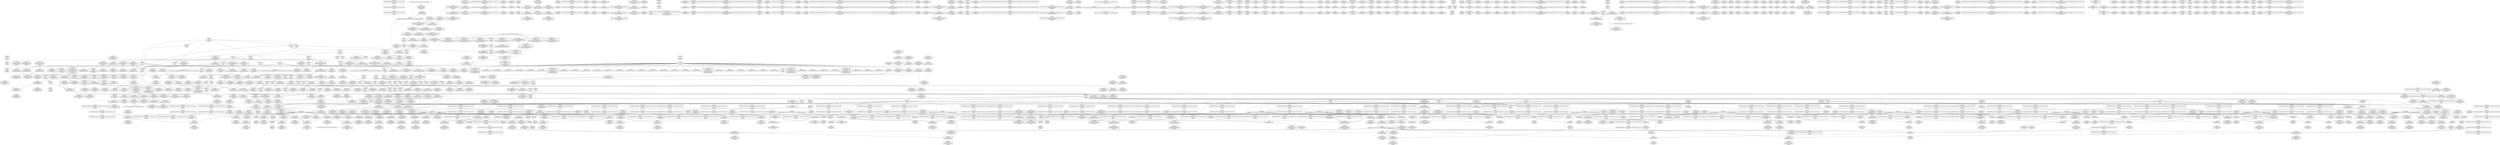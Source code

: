 digraph {
	CE0x463e300 [shape=record,shape=Mrecord,label="{CE0x463e300|i8*_getelementptr_inbounds_(_44_x_i8_,_44_x_i8_*_.str47,_i32_0,_i32_0)|*Constant*|*SummSink*}"]
	CE0x4627130 [shape=record,shape=Mrecord,label="{CE0x4627130|i64*_getelementptr_inbounds_(_11_x_i64_,_11_x_i64_*___llvm_gcov_ctr127,_i64_0,_i64_9)|*Constant*|*SummSink*}"]
	CE0x4593930 [shape=record,shape=Mrecord,label="{CE0x4593930|_call_void___rcu_read_lock()_#10,_!dbg_!27710|include/linux/rcupdate.h,879|*SummSource*}"]
	CE0x462f6a0 [shape=record,shape=Mrecord,label="{CE0x462f6a0|__preempt_count_add:_val|Function::__preempt_count_add&Arg::val::}"]
	CE0x45c1010 [shape=record,shape=Mrecord,label="{CE0x45c1010|task_sid:_tmp21|security/selinux/hooks.c,208}"]
	CE0x4592a50 [shape=record,shape=Mrecord,label="{CE0x4592a50|get_current:_tmp|*SummSource*}"]
	CE0x45c0c60 [shape=record,shape=Mrecord,label="{CE0x45c0c60|task_sid:_tmp20|security/selinux/hooks.c,208|*SummSource*}"]
	CE0x4635fd0 [shape=record,shape=Mrecord,label="{CE0x4635fd0|_call_void_asm_sideeffect_,_memory_,_dirflag_,_fpsr_,_flags_()_#3,_!dbg_!27711,_!srcloc_!27714|include/linux/rcupdate.h,244|*SummSource*}"]
	CE0x46006a0 [shape=record,shape=Mrecord,label="{CE0x46006a0|__rcu_read_unlock:_entry}"]
	CE0x457ad70 [shape=record,shape=Mrecord,label="{CE0x457ad70|rcu_read_lock:_do.end}"]
	CE0x454c780 [shape=record,shape=Mrecord,label="{CE0x454c780|i64*_getelementptr_inbounds_(_2_x_i64_,_2_x_i64_*___llvm_gcov_ctr363,_i64_0,_i64_1)|*Constant*}"]
	CE0x462af10 [shape=record,shape=Mrecord,label="{CE0x462af10|cred_sid:_bb|*SummSink*}"]
	CE0x45ff660 [shape=record,shape=Mrecord,label="{CE0x45ff660|rcu_lock_release:_map|Function::rcu_lock_release&Arg::map::}"]
	CE0x45eb700 [shape=record,shape=Mrecord,label="{CE0x45eb700|task_sid:_tmp8|security/selinux/hooks.c,208}"]
	CE0x45d0550 [shape=record,shape=Mrecord,label="{CE0x45d0550|sock_has_perm:_tmp15|security/selinux/hooks.c,3974}"]
	CE0x4698b10 [shape=record,shape=Mrecord,label="{CE0x4698b10|__preempt_count_sub:_tmp1}"]
	CE0x462a390 [shape=record,shape=Mrecord,label="{CE0x462a390|rcu_read_lock:_tmp22|include/linux/rcupdate.h,884}"]
	CE0x45455e0 [shape=record,shape=Mrecord,label="{CE0x45455e0|get_current:_entry|*SummSource*}"]
	CE0x460f2e0 [shape=record,shape=Mrecord,label="{CE0x460f2e0|task_sid:_tmp27|security/selinux/hooks.c,208|*SummSource*}"]
	CE0x45ee6f0 [shape=record,shape=Mrecord,label="{CE0x45ee6f0|GLOBAL:_task_sid.__warned|Global_var:task_sid.__warned|*SummSource*}"]
	CE0x4592ed0 [shape=record,shape=Mrecord,label="{CE0x4592ed0|task_sid:_tmp8|security/selinux/hooks.c,208|*SummSource*}"]
	CE0x45d1110 [shape=record,shape=Mrecord,label="{CE0x45d1110|sock_has_perm:_sid5|security/selinux/hooks.c,3976}"]
	CE0x45e95f0 [shape=record,shape=Mrecord,label="{CE0x45e95f0|task_sid:_tmp2|*SummSource*}"]
	CE0x45588e0 [shape=record,shape=Mrecord,label="{CE0x45588e0|selinux_socket_getsockname:_call|security/selinux/hooks.c,4226|*SummSink*}"]
	CE0x462c8d0 [shape=record,shape=Mrecord,label="{CE0x462c8d0|rcu_read_unlock:_tmp13|include/linux/rcupdate.h,933|*SummSink*}"]
	CE0x46786d0 [shape=record,shape=Mrecord,label="{CE0x46786d0|i64_ptrtoint_(i8*_blockaddress(_rcu_lock_release,_%__here)_to_i64)|*Constant*|*SummSink*}"]
	CE0x45940d0 [shape=record,shape=Mrecord,label="{CE0x45940d0|_call_void_mcount()_#3|*SummSink*}"]
	CE0x4631630 [shape=record,shape=Mrecord,label="{CE0x4631630|i64*_getelementptr_inbounds_(_4_x_i64_,_4_x_i64_*___llvm_gcov_ctr134,_i64_0,_i64_0)|*Constant*|*SummSink*}"]
	CE0x46117f0 [shape=record,shape=Mrecord,label="{CE0x46117f0|rcu_read_unlock:_entry|*SummSink*}"]
	CE0x45692c0 [shape=record,shape=Mrecord,label="{CE0x45692c0|selinux_socket_getsockname:_entry}"]
	CE0x4635d00 [shape=record,shape=Mrecord,label="{CE0x4635d00|i64*_getelementptr_inbounds_(_4_x_i64_,_4_x_i64_*___llvm_gcov_ctr128,_i64_0,_i64_1)|*Constant*|*SummSink*}"]
	CE0x4680370 [shape=record,shape=Mrecord,label="{CE0x4680370|_ret_void,_!dbg_!27720|./arch/x86/include/asm/preempt.h,78|*SummSink*}"]
	CE0x4578930 [shape=record,shape=Mrecord,label="{CE0x4578930|task_sid:_land.lhs.true2}"]
	CE0x45ce2a0 [shape=record,shape=Mrecord,label="{CE0x45ce2a0|i8_2|*Constant*|*SummSource*}"]
	CE0x45c1170 [shape=record,shape=Mrecord,label="{CE0x45c1170|task_sid:_tmp21|security/selinux/hooks.c,208|*SummSource*}"]
	CE0x4609f50 [shape=record,shape=Mrecord,label="{CE0x4609f50|__rcu_read_lock:_tmp2|*SummSource*}"]
	CE0x45f3230 [shape=record,shape=Mrecord,label="{CE0x45f3230|i64*_getelementptr_inbounds_(_11_x_i64_,_11_x_i64_*___llvm_gcov_ctr127,_i64_0,_i64_1)|*Constant*}"]
	CE0x4624100 [shape=record,shape=Mrecord,label="{CE0x4624100|rcu_read_lock:_tmp14|include/linux/rcupdate.h,882|*SummSource*}"]
	CE0x45d72b0 [shape=record,shape=Mrecord,label="{CE0x45d72b0|8:_%struct.sock*,_:_SCME_46,47_}"]
	CE0x4558b30 [shape=record,shape=Mrecord,label="{CE0x4558b30|i64*_getelementptr_inbounds_(_2_x_i64_,_2_x_i64_*___llvm_gcov_ctr98,_i64_0,_i64_1)|*Constant*}"]
	CE0x46392b0 [shape=record,shape=Mrecord,label="{CE0x46392b0|rcu_read_unlock:_land.lhs.true|*SummSource*}"]
	CE0x4585ae0 [shape=record,shape=Mrecord,label="{CE0x4585ae0|_ret_i32_%retval.0,_!dbg_!27740|security/selinux/hooks.c,3977}"]
	CE0x45e8940 [shape=record,shape=Mrecord,label="{CE0x45e8940|task_sid:_tmp11|security/selinux/hooks.c,208|*SummSource*}"]
	CE0x4698e90 [shape=record,shape=Mrecord,label="{CE0x4698e90|__preempt_count_sub:_tmp|*SummSink*}"]
	CE0x4610240 [shape=record,shape=Mrecord,label="{CE0x4610240|GLOBAL:_cred_sid|*Constant*|*SummSink*}"]
	CE0x4602480 [shape=record,shape=Mrecord,label="{CE0x4602480|rcu_lock_release:_tmp2|*SummSink*}"]
	CE0x45e1ee0 [shape=record,shape=Mrecord,label="{CE0x45e1ee0|rcu_read_lock:_tmp12|include/linux/rcupdate.h,882|*SummSink*}"]
	CE0x458a330 [shape=record,shape=Mrecord,label="{CE0x458a330|sock_has_perm:_sk|Function::sock_has_perm&Arg::sk::|*SummSource*}"]
	CE0x45dc460 [shape=record,shape=Mrecord,label="{CE0x45dc460|i64_0|*Constant*|*SummSink*}"]
	CE0x4569530 [shape=record,shape=Mrecord,label="{CE0x4569530|i32_0|*Constant*}"]
	CE0x4583680 [shape=record,shape=Mrecord,label="{CE0x4583680|_ret_i32_%call1,_!dbg_!27715|security/selinux/hooks.c,4226|*SummSource*}"]
	CE0x45961e0 [shape=record,shape=Mrecord,label="{CE0x45961e0|GLOBAL:_current_task|Global_var:current_task}"]
	CE0x4607930 [shape=record,shape=Mrecord,label="{CE0x4607930|_call_void_lock_acquire(%struct.lockdep_map*_%map,_i32_0,_i32_0,_i32_2,_i32_0,_%struct.lockdep_map*_null,_i64_ptrtoint_(i8*_blockaddress(_rcu_lock_acquire,_%__here)_to_i64))_#10,_!dbg_!27716|include/linux/rcupdate.h,418|*SummSink*}"]
	CE0x45f98d0 [shape=record,shape=Mrecord,label="{CE0x45f98d0|task_sid:_tobool4|security/selinux/hooks.c,208|*SummSink*}"]
	CE0x45dde80 [shape=record,shape=Mrecord,label="{CE0x45dde80|i64*_getelementptr_inbounds_(_6_x_i64_,_6_x_i64_*___llvm_gcov_ctr327,_i64_0,_i64_4)|*Constant*}"]
	CE0x4613a70 [shape=record,shape=Mrecord,label="{CE0x4613a70|rcu_read_lock:_tmp6|include/linux/rcupdate.h,882|*SummSink*}"]
	CE0x46305d0 [shape=record,shape=Mrecord,label="{CE0x46305d0|GLOBAL:_lock_acquire|*Constant*|*SummSource*}"]
	CE0x45e82b0 [shape=record,shape=Mrecord,label="{CE0x45e82b0|task_sid:_tmp10|security/selinux/hooks.c,208}"]
	CE0x45fdc60 [shape=record,shape=Mrecord,label="{CE0x45fdc60|rcu_read_unlock:_tmp21|include/linux/rcupdate.h,935|*SummSink*}"]
	CE0x460e1b0 [shape=record,shape=Mrecord,label="{CE0x460e1b0|task_sid:_tmp25|security/selinux/hooks.c,208|*SummSource*}"]
	CE0x45ef520 [shape=record,shape=Mrecord,label="{CE0x45ef520|__rcu_read_lock:_entry}"]
	CE0x4629ee0 [shape=record,shape=Mrecord,label="{CE0x4629ee0|i64*_getelementptr_inbounds_(_11_x_i64_,_11_x_i64_*___llvm_gcov_ctr127,_i64_0,_i64_10)|*Constant*|*SummSource*}"]
	CE0x4624b90 [shape=record,shape=Mrecord,label="{CE0x4624b90|rcu_read_lock:_tmp16|include/linux/rcupdate.h,882|*SummSource*}"]
	CE0x467a7c0 [shape=record,shape=Mrecord,label="{CE0x467a7c0|__rcu_read_lock:_tmp3}"]
	CE0x457b620 [shape=record,shape=Mrecord,label="{CE0x457b620|i64*_getelementptr_inbounds_(_11_x_i64_,_11_x_i64_*___llvm_gcov_ctr132,_i64_0,_i64_1)|*Constant*|*SummSource*}"]
	CE0x45d5180 [shape=record,shape=Mrecord,label="{CE0x45d5180|__rcu_read_lock:_tmp7|include/linux/rcupdate.h,240}"]
	CE0x457d8c0 [shape=record,shape=Mrecord,label="{CE0x457d8c0|COLLAPSED:_GCMRE___llvm_gcov_ctr126_internal_global_13_x_i64_zeroinitializer:_elem_0:default:}"]
	CE0x4661e90 [shape=record,shape=Mrecord,label="{CE0x4661e90|i64*_getelementptr_inbounds_(_4_x_i64_,_4_x_i64_*___llvm_gcov_ctr134,_i64_0,_i64_0)|*Constant*|*SummSource*}"]
	CE0x45c3d20 [shape=record,shape=Mrecord,label="{CE0x45c3d20|i8*_getelementptr_inbounds_(_41_x_i8_,_41_x_i8_*_.str44,_i32_0,_i32_0)|*Constant*}"]
	CE0x4556ea0 [shape=record,shape=Mrecord,label="{CE0x4556ea0|get_current:_tmp|*SummSink*}"]
	CE0x466c210 [shape=record,shape=Mrecord,label="{CE0x466c210|__preempt_count_add:_tmp5|./arch/x86/include/asm/preempt.h,72|*SummSource*}"]
	CE0x45daf70 [shape=record,shape=Mrecord,label="{CE0x45daf70|sock_has_perm:_tmp6|security/selinux/hooks.c,3969|*SummSource*}"]
	CE0x45d60e0 [shape=record,shape=Mrecord,label="{CE0x45d60e0|8:_%struct.sock*,_:_SCME_31,32_}"]
	CE0x4612d50 [shape=record,shape=Mrecord,label="{CE0x4612d50|rcu_read_lock:_land.lhs.true2}"]
	CE0x4550430 [shape=record,shape=Mrecord,label="{CE0x4550430|sock_has_perm:_tmp8|security/selinux/hooks.c,3969|*SummSource*}"]
	CE0x45f9640 [shape=record,shape=Mrecord,label="{CE0x45f9640|task_sid:_tobool4|security/selinux/hooks.c,208}"]
	CE0x4610420 [shape=record,shape=Mrecord,label="{CE0x4610420|cred_sid:_entry|*SummSource*}"]
	CE0x4677c90 [shape=record,shape=Mrecord,label="{CE0x4677c90|rcu_lock_release:_tmp5|include/linux/rcupdate.h,423|*SummSource*}"]
	CE0x459df60 [shape=record,shape=Mrecord,label="{CE0x459df60|i64*_getelementptr_inbounds_(_6_x_i64_,_6_x_i64_*___llvm_gcov_ctr327,_i64_0,_i64_5)|*Constant*|*SummSource*}"]
	CE0x4613530 [shape=record,shape=Mrecord,label="{CE0x4613530|i64*_getelementptr_inbounds_(_11_x_i64_,_11_x_i64_*___llvm_gcov_ctr132,_i64_0,_i64_1)|*Constant*|*SummSink*}"]
	CE0x4634990 [shape=record,shape=Mrecord,label="{CE0x4634990|i64*_getelementptr_inbounds_(_4_x_i64_,_4_x_i64_*___llvm_gcov_ctr128,_i64_0,_i64_3)|*Constant*|*SummSink*}"]
	CE0x45d6f20 [shape=record,shape=Mrecord,label="{CE0x45d6f20|8:_%struct.sock*,_:_SCME_43,44_}"]
	CE0x457fdf0 [shape=record,shape=Mrecord,label="{CE0x457fdf0|i64_1|*Constant*}"]
	CE0x467b310 [shape=record,shape=Mrecord,label="{CE0x467b310|rcu_lock_acquire:_tmp7}"]
	CE0x45de380 [shape=record,shape=Mrecord,label="{CE0x45de380|sock_has_perm:_tmp3|security/selinux/hooks.c,3964|*SummSource*}"]
	CE0x46283b0 [shape=record,shape=Mrecord,label="{CE0x46283b0|_call_void_lockdep_rcu_suspicious(i8*_getelementptr_inbounds_(_25_x_i8_,_25_x_i8_*_.str45,_i32_0,_i32_0),_i32_883,_i8*_getelementptr_inbounds_(_42_x_i8_,_42_x_i8_*_.str46,_i32_0,_i32_0))_#10,_!dbg_!27728|include/linux/rcupdate.h,882}"]
	CE0x454be90 [shape=record,shape=Mrecord,label="{CE0x454be90|_ret_%struct.task_struct*_%tmp4,_!dbg_!27714|./arch/x86/include/asm/current.h,14}"]
	CE0x460cbe0 [shape=record,shape=Mrecord,label="{CE0x460cbe0|__preempt_count_add:_tmp7|./arch/x86/include/asm/preempt.h,73}"]
	CE0x4682290 [shape=record,shape=Mrecord,label="{CE0x4682290|i32_0|*Constant*}"]
	CE0x4614440 [shape=record,shape=Mrecord,label="{CE0x4614440|0:_i32,_4:_i32,_8:_i32,_12:_i32,_:_CMRE_4,8_|*MultipleSource*|security/selinux/hooks.c,196|security/selinux/hooks.c,197|*LoadInst*|security/selinux/hooks.c,196}"]
	CE0x455c240 [shape=record,shape=Mrecord,label="{CE0x455c240|_call_void_lock_release(%struct.lockdep_map*_%map,_i32_1,_i64_ptrtoint_(i8*_blockaddress(_rcu_lock_release,_%__here)_to_i64))_#10,_!dbg_!27716|include/linux/rcupdate.h,423|*SummSource*}"]
	CE0x45db8b0 [shape=record,shape=Mrecord,label="{CE0x45db8b0|sock_has_perm:_cmp|security/selinux/hooks.c,3969|*SummSource*}"]
	CE0x45ee010 [shape=record,shape=Mrecord,label="{CE0x45ee010|task_sid:_call|security/selinux/hooks.c,208|*SummSource*}"]
	CE0x4592310 [shape=record,shape=Mrecord,label="{CE0x4592310|task_sid:_do.end6|*SummSource*}"]
	CE0x45f7810 [shape=record,shape=Mrecord,label="{CE0x45f7810|rcu_read_unlock:_tmp8|include/linux/rcupdate.h,933|*SummSource*}"]
	CE0x45efd00 [shape=record,shape=Mrecord,label="{CE0x45efd00|GLOBAL:_task_sid.__warned|Global_var:task_sid.__warned}"]
	CE0x45c43a0 [shape=record,shape=Mrecord,label="{CE0x45c43a0|i64*_getelementptr_inbounds_(_13_x_i64_,_13_x_i64_*___llvm_gcov_ctr126,_i64_0,_i64_9)|*Constant*|*SummSource*}"]
	CE0x45de6c0 [shape=record,shape=Mrecord,label="{CE0x45de6c0|sock_has_perm:_tmp4|security/selinux/hooks.c,3966|*SummSource*}"]
	CE0x45f0e30 [shape=record,shape=Mrecord,label="{CE0x45f0e30|i64*_getelementptr_inbounds_(_13_x_i64_,_13_x_i64_*___llvm_gcov_ctr126,_i64_0,_i64_8)|*Constant*|*SummSink*}"]
	CE0x4579440 [shape=record,shape=Mrecord,label="{CE0x4579440|i64_5|*Constant*|*SummSource*}"]
	CE0x45e1230 [shape=record,shape=Mrecord,label="{CE0x45e1230|rcu_read_lock:_tmp10|include/linux/rcupdate.h,882}"]
	CE0x4605120 [shape=record,shape=Mrecord,label="{CE0x4605120|__preempt_count_add:_do.end}"]
	CE0x45fffb0 [shape=record,shape=Mrecord,label="{CE0x45fffb0|_call_void___rcu_read_unlock()_#10,_!dbg_!27734|include/linux/rcupdate.h,937|*SummSink*}"]
	CE0x45d7d60 [shape=record,shape=Mrecord,label="{CE0x45d7d60|8:_%struct.sock*,_:_SCME_55,56_}"]
	CE0x4635880 [shape=record,shape=Mrecord,label="{CE0x4635880|rcu_read_unlock:_if.end}"]
	CE0x4641500 [shape=record,shape=Mrecord,label="{CE0x4641500|i32_934|*Constant*|*SummSource*}"]
	CE0x462bd40 [shape=record,shape=Mrecord,label="{CE0x462bd40|i64*_getelementptr_inbounds_(_4_x_i64_,_4_x_i64_*___llvm_gcov_ctr130,_i64_0,_i64_2)|*Constant*|*SummSink*}"]
	CE0x46621e0 [shape=record,shape=Mrecord,label="{CE0x46621e0|i64*_getelementptr_inbounds_(_4_x_i64_,_4_x_i64_*___llvm_gcov_ctr128,_i64_0,_i64_0)|*Constant*|*SummSource*}"]
	CE0x45d01f0 [shape=record,shape=Mrecord,label="{CE0x45d01f0|sock_has_perm:_net3|security/selinux/hooks.c,3974|*SummSource*}"]
	CE0x460c230 [shape=record,shape=Mrecord,label="{CE0x460c230|rcu_lock_release:_tmp7}"]
	CE0x45f9dc0 [shape=record,shape=Mrecord,label="{CE0x45f9dc0|i64_7|*Constant*|*SummSink*}"]
	CE0x45fd8d0 [shape=record,shape=Mrecord,label="{CE0x45fd8d0|GLOBAL:_rcu_lock_map|Global_var:rcu_lock_map}"]
	CE0x457a520 [shape=record,shape=Mrecord,label="{CE0x457a520|rcu_read_unlock:_land.lhs.true2|*SummSource*}"]
	CE0x45d2a70 [shape=record,shape=Mrecord,label="{CE0x45d2a70|i32_(i32,_i32,_i16,_i32,_%struct.common_audit_data*)*_bitcast_(i32_(i32,_i32,_i16,_i32,_%struct.common_audit_data.495*)*_avc_has_perm_to_i32_(i32,_i32,_i16,_i32,_%struct.common_audit_data*)*)|*Constant*|*SummSource*}"]
	CE0x45fa8e0 [shape=record,shape=Mrecord,label="{CE0x45fa8e0|task_sid:_tmp15|security/selinux/hooks.c,208|*SummSink*}"]
	CE0x4695620 [shape=record,shape=Mrecord,label="{CE0x4695620|__rcu_read_unlock:_tmp2}"]
	CE0x45d4980 [shape=record,shape=Mrecord,label="{CE0x45d4980|8:_%struct.sock*,_:_SCME_8,16_|*MultipleSource*|security/selinux/hooks.c, 3966|security/selinux/hooks.c,3966|security/selinux/hooks.c,3966}"]
	CE0x4613f10 [shape=record,shape=Mrecord,label="{CE0x4613f10|rcu_read_lock:_tmp7|include/linux/rcupdate.h,882|*SummSink*}"]
	CE0x45e8b40 [shape=record,shape=Mrecord,label="{CE0x45e8b40|_ret_void,_!dbg_!27717|include/linux/rcupdate.h,419|*SummSource*}"]
	CE0x46188c0 [shape=record,shape=Mrecord,label="{CE0x46188c0|cred_sid:_tmp5|security/selinux/hooks.c,196|*SummSink*}"]
	CE0x4633eb0 [shape=record,shape=Mrecord,label="{CE0x4633eb0|rcu_lock_acquire:_tmp1|*SummSource*}"]
	CE0x4619660 [shape=record,shape=Mrecord,label="{CE0x4619660|__preempt_count_add:_tmp7|./arch/x86/include/asm/preempt.h,73|*SummSink*}"]
	CE0x45cf900 [shape=record,shape=Mrecord,label="{CE0x45cf900|sock_has_perm:_net1|security/selinux/hooks.c,3973|*SummSink*}"]
	CE0x4556bc0 [shape=record,shape=Mrecord,label="{CE0x4556bc0|selinux_socket_getsockname:_tmp2}"]
	CE0x45dbe00 [shape=record,shape=Mrecord,label="{CE0x45dbe00|i64_2|*Constant*|*SummSink*}"]
	CE0x45f27e0 [shape=record,shape=Mrecord,label="{CE0x45f27e0|task_sid:_tobool|security/selinux/hooks.c,208|*SummSink*}"]
	CE0x457f5d0 [shape=record,shape=Mrecord,label="{CE0x457f5d0|rcu_read_lock:_entry|*SummSource*}"]
	CE0x4636510 [shape=record,shape=Mrecord,label="{CE0x4636510|void_(i32*,_i32,_i32*)*_asm_addl_$1,_%gs:$0_,_*m,ri,*m,_dirflag_,_fpsr_,_flags_|*SummSink*}"]
	CE0x455c880 [shape=record,shape=Mrecord,label="{CE0x455c880|GLOBAL:_lock_release|*Constant*|*SummSource*}"]
	CE0x45dbe90 [shape=record,shape=Mrecord,label="{CE0x45dbe90|sock_has_perm:_tmp7|security/selinux/hooks.c,3969|*SummSink*}"]
	CE0x4584840 [shape=record,shape=Mrecord,label="{CE0x4584840|_ret_i32_%call1,_!dbg_!27715|security/selinux/hooks.c,4226}"]
	CE0x45df120 [shape=record,shape=Mrecord,label="{CE0x45df120|i8_0|*Constant*|*SummSink*}"]
	CE0x463ced0 [shape=record,shape=Mrecord,label="{CE0x463ced0|rcu_read_unlock:_tmp15|include/linux/rcupdate.h,933|*SummSink*}"]
	CE0x45aae20 [shape=record,shape=Mrecord,label="{CE0x45aae20|sock_has_perm:_tmp20|security/selinux/hooks.c,3977|*SummSink*}"]
	CE0x45d1f50 [shape=record,shape=Mrecord,label="{CE0x45d1f50|i32_4|*Constant*}"]
	CE0x4608cb0 [shape=record,shape=Mrecord,label="{CE0x4608cb0|i64_ptrtoint_(i8*_blockaddress(_rcu_lock_acquire,_%__here)_to_i64)|*Constant*|*SummSink*}"]
	CE0x45ffcd0 [shape=record,shape=Mrecord,label="{CE0x45ffcd0|_ret_void,_!dbg_!27717|include/linux/rcupdate.h,424|*SummSource*}"]
	CE0x4591b80 [shape=record,shape=Mrecord,label="{CE0x4591b80|8:_%struct.sock*,_:_SCME_18,20_|*MultipleSource*|security/selinux/hooks.c, 3966|security/selinux/hooks.c,3966|security/selinux/hooks.c,3966}"]
	CE0x4634cc0 [shape=record,shape=Mrecord,label="{CE0x4634cc0|__preempt_count_add:_val|Function::__preempt_count_add&Arg::val::|*SummSink*}"]
	CE0x455ce50 [shape=record,shape=Mrecord,label="{CE0x455ce50|sock_has_perm:_tmp7|security/selinux/hooks.c,3969}"]
	CE0x45e8380 [shape=record,shape=Mrecord,label="{CE0x45e8380|task_sid:_tmp10|security/selinux/hooks.c,208|*SummSource*}"]
	CE0x45fc170 [shape=record,shape=Mrecord,label="{CE0x45fc170|task_sid:_tmp19|security/selinux/hooks.c,208}"]
	CE0x4635060 [shape=record,shape=Mrecord,label="{CE0x4635060|rcu_read_unlock:_tmp4|include/linux/rcupdate.h,933|*SummSink*}"]
	CE0x462e220 [shape=record,shape=Mrecord,label="{CE0x462e220|_ret_void,_!dbg_!27719|./arch/x86/include/asm/preempt.h,73|*SummSource*}"]
	CE0x46374e0 [shape=record,shape=Mrecord,label="{CE0x46374e0|GLOBAL:___preempt_count_sub|*Constant*|*SummSource*}"]
	CE0x45fa1f0 [shape=record,shape=Mrecord,label="{CE0x45fa1f0|task_sid:_tmp14|security/selinux/hooks.c,208|*SummSource*}"]
	CE0x459d660 [shape=record,shape=Mrecord,label="{CE0x459d660|sock_has_perm:_retval.0}"]
	CE0x45d79d0 [shape=record,shape=Mrecord,label="{CE0x45d79d0|8:_%struct.sock*,_:_SCME_52,53_}"]
	CE0x454a880 [shape=record,shape=Mrecord,label="{CE0x454a880|selinux_socket_getsockname:_tmp1|*SummSource*}"]
	CE0x457d850 [shape=record,shape=Mrecord,label="{CE0x457d850|task_sid:_tmp}"]
	CE0x45f4210 [shape=record,shape=Mrecord,label="{CE0x45f4210|i64*_getelementptr_inbounds_(_11_x_i64_,_11_x_i64_*___llvm_gcov_ctr127,_i64_0,_i64_1)|*Constant*|*SummSink*}"]
	CE0x45dee50 [shape=record,shape=Mrecord,label="{CE0x45dee50|i8_0|*Constant*}"]
	CE0x4608410 [shape=record,shape=Mrecord,label="{CE0x4608410|%struct.lockdep_map*_null|*Constant*}"]
	CE0x457fc90 [shape=record,shape=Mrecord,label="{CE0x457fc90|rcu_read_lock:_tmp2|*SummSink*}"]
	CE0x461e970 [shape=record,shape=Mrecord,label="{CE0x461e970|__preempt_count_sub:_tmp1|*SummSource*}"]
	CE0x45d8410 [shape=record,shape=Mrecord,label="{CE0x45d8410|GLOBAL:_task_sid|*Constant*|*SummSink*}"]
	CE0x4606b70 [shape=record,shape=Mrecord,label="{CE0x4606b70|rcu_lock_release:_indirectgoto|*SummSource*}"]
	CE0x457cfa0 [shape=record,shape=Mrecord,label="{CE0x457cfa0|i64*_getelementptr_inbounds_(_6_x_i64_,_6_x_i64_*___llvm_gcov_ctr327,_i64_0,_i64_0)|*Constant*}"]
	CE0x46127b0 [shape=record,shape=Mrecord,label="{CE0x46127b0|GLOBAL:___rcu_read_lock|*Constant*|*SummSource*}"]
	CE0x45dad70 [shape=record,shape=Mrecord,label="{CE0x45dad70|sock_has_perm:_tmp6|security/selinux/hooks.c,3969}"]
	CE0x4695920 [shape=record,shape=Mrecord,label="{CE0x4695920|_call_void_mcount()_#3}"]
	CE0x45cec50 [shape=record,shape=Mrecord,label="{CE0x45cec50|sock_has_perm:_tmp17|security/selinux/hooks.c,3976|*SummSink*}"]
	CE0x4628520 [shape=record,shape=Mrecord,label="{CE0x4628520|_call_void_lockdep_rcu_suspicious(i8*_getelementptr_inbounds_(_25_x_i8_,_25_x_i8_*_.str45,_i32_0,_i32_0),_i32_883,_i8*_getelementptr_inbounds_(_42_x_i8_,_42_x_i8_*_.str46,_i32_0,_i32_0))_#10,_!dbg_!27728|include/linux/rcupdate.h,882|*SummSource*}"]
	CE0x454f400 [shape=record,shape=Mrecord,label="{CE0x454f400|sock_has_perm:_if.then}"]
	CE0x456ca30 [shape=record,shape=Mrecord,label="{CE0x456ca30|%struct.task_struct*_(%struct.task_struct**)*_asm_movq_%gs:$_1:P_,$0_,_r,im,_dirflag_,_fpsr_,_flags_|*SummSink*}"]
	CE0x4610a70 [shape=record,shape=Mrecord,label="{CE0x4610a70|_ret_i32_%tmp6,_!dbg_!27716|security/selinux/hooks.c,197}"]
	CE0x4631a60 [shape=record,shape=Mrecord,label="{CE0x4631a60|i64*_getelementptr_inbounds_(_11_x_i64_,_11_x_i64_*___llvm_gcov_ctr132,_i64_0,_i64_0)|*Constant*}"]
	CE0x459b600 [shape=record,shape=Mrecord,label="{CE0x459b600|sock_has_perm:_tmp13|security/selinux/hooks.c,3972|*SummSource*}"]
	CE0x4554320 [shape=record,shape=Mrecord,label="{CE0x4554320|sock_has_perm:_sk_security|security/selinux/hooks.c,3964|*SummSource*}"]
	CE0x457d5e0 [shape=record,shape=Mrecord,label="{CE0x457d5e0|i64*_getelementptr_inbounds_(_13_x_i64_,_13_x_i64_*___llvm_gcov_ctr126,_i64_0,_i64_0)|*Constant*|*SummSource*}"]
	CE0x4632060 [shape=record,shape=Mrecord,label="{CE0x4632060|rcu_lock_acquire:_tmp3|*SummSink*}"]
	CE0x45d0070 [shape=record,shape=Mrecord,label="{CE0x45d0070|sock_has_perm:_net3|security/selinux/hooks.c,3974}"]
	CE0x4635470 [shape=record,shape=Mrecord,label="{CE0x4635470|__rcu_read_lock:_tmp6|include/linux/rcupdate.h,240|*SummSource*}"]
	CE0x46390d0 [shape=record,shape=Mrecord,label="{CE0x46390d0|__rcu_read_lock:_tmp6|include/linux/rcupdate.h,240}"]
	CE0x454dc30 [shape=record,shape=Mrecord,label="{CE0x454dc30|COLLAPSED:_GCMRE_current_task_external_global_%struct.task_struct*:_elem_0:default:}"]
	CE0x45fbc40 [shape=record,shape=Mrecord,label="{CE0x45fbc40|task_sid:_tmp18|security/selinux/hooks.c,208|*SummSource*}"]
	CE0x45d6800 [shape=record,shape=Mrecord,label="{CE0x45d6800|8:_%struct.sock*,_:_SCME_37,38_}"]
	CE0x4679150 [shape=record,shape=Mrecord,label="{CE0x4679150|rcu_lock_release:_tmp3|*SummSource*}"]
	CE0x4552010 [shape=record,shape=Mrecord,label="{CE0x4552010|sock_has_perm:_tmp1|*SummSource*}"]
	CE0x45f0d10 [shape=record,shape=Mrecord,label="{CE0x45f0d10|i64_5|*Constant*}"]
	CE0x45f9240 [shape=record,shape=Mrecord,label="{CE0x45f9240|task_sid:_call3|security/selinux/hooks.c,208|*SummSink*}"]
	CE0x4557290 [shape=record,shape=Mrecord,label="{CE0x4557290|sock_has_perm:_ad|security/selinux/hooks.c, 3965|*SummSink*}"]
	CE0x45f1630 [shape=record,shape=Mrecord,label="{CE0x45f1630|_call_void_mcount()_#3|*SummSource*}"]
	CE0x45f4860 [shape=record,shape=Mrecord,label="{CE0x45f4860|task_sid:_do.body|*SummSink*}"]
	CE0x454ec70 [shape=record,shape=Mrecord,label="{CE0x454ec70|cred_sid:_tmp4|*LoadInst*|security/selinux/hooks.c,196|*SummSink*}"]
	CE0x460e8d0 [shape=record,shape=Mrecord,label="{CE0x460e8d0|task_sid:_tmp26|security/selinux/hooks.c,208}"]
	CE0x456e9c0 [shape=record,shape=Mrecord,label="{CE0x456e9c0|sock_has_perm:_cleanup}"]
	CE0x45c76c0 [shape=record,shape=Mrecord,label="{CE0x45c76c0|__preempt_count_add:_bb|*SummSource*}"]
	CE0x45f32c0 [shape=record,shape=Mrecord,label="{CE0x45f32c0|i64*_getelementptr_inbounds_(_11_x_i64_,_11_x_i64_*___llvm_gcov_ctr127,_i64_0,_i64_1)|*Constant*|*SummSource*}"]
	CE0x46115d0 [shape=record,shape=Mrecord,label="{CE0x46115d0|GLOBAL:_rcu_read_unlock|*Constant*|*SummSource*}"]
	CE0x4639e20 [shape=record,shape=Mrecord,label="{CE0x4639e20|i64*_getelementptr_inbounds_(_4_x_i64_,_4_x_i64_*___llvm_gcov_ctr133,_i64_0,_i64_1)|*Constant*|*SummSink*}"]
	CE0x4635c90 [shape=record,shape=Mrecord,label="{CE0x4635c90|__rcu_read_lock:_tmp|*SummSink*}"]
	CE0x4681ef0 [shape=record,shape=Mrecord,label="{CE0x4681ef0|__preempt_count_add:_do.body|*SummSink*}"]
	CE0x4558680 [shape=record,shape=Mrecord,label="{CE0x4558680|GLOBAL:_get_current|*Constant*}"]
	CE0x46344e0 [shape=record,shape=Mrecord,label="{CE0x46344e0|rcu_read_unlock:_tobool|include/linux/rcupdate.h,933}"]
	CE0x4669280 [shape=record,shape=Mrecord,label="{CE0x4669280|rcu_lock_acquire:_bb|*SummSource*}"]
	CE0x46131c0 [shape=record,shape=Mrecord,label="{CE0x46131c0|_call_void_rcu_lock_acquire(%struct.lockdep_map*_rcu_lock_map)_#10,_!dbg_!27711|include/linux/rcupdate.h,881}"]
	CE0x4699d00 [shape=record,shape=Mrecord,label="{CE0x4699d00|__preempt_count_sub:_tmp4|./arch/x86/include/asm/preempt.h,77|*SummSink*}"]
	CE0x4634ec0 [shape=record,shape=Mrecord,label="{CE0x4634ec0|__preempt_count_add:_entry|*SummSource*}"]
	CE0x4600320 [shape=record,shape=Mrecord,label="{CE0x4600320|GLOBAL:___rcu_read_unlock|*Constant*|*SummSource*}"]
	CE0x45c1f00 [shape=record,shape=Mrecord,label="{CE0x45c1f00|task_sid:_tmp23|security/selinux/hooks.c,208|*SummSource*}"]
	CE0x466c4a0 [shape=record,shape=Mrecord,label="{CE0x466c4a0|__rcu_read_unlock:_tmp6|include/linux/rcupdate.h,245|*SummSink*}"]
	CE0x45e7510 [shape=record,shape=Mrecord,label="{CE0x45e7510|task_sid:_tmp7|security/selinux/hooks.c,208|*SummSource*}"]
	CE0x45d8940 [shape=record,shape=Mrecord,label="{CE0x45d8940|task_sid:_task|Function::task_sid&Arg::task::|*SummSink*}"]
	CE0x4606690 [shape=record,shape=Mrecord,label="{CE0x4606690|__preempt_count_sub:_tmp7|./arch/x86/include/asm/preempt.h,78}"]
	CE0x45d0c50 [shape=record,shape=Mrecord,label="{CE0x45d0c50|sock_has_perm:_sk4|security/selinux/hooks.c,3974|*SummSink*}"]
	CE0x4616ca0 [shape=record,shape=Mrecord,label="{CE0x4616ca0|GLOBAL:___llvm_gcov_ctr127|Global_var:__llvm_gcov_ctr127|*SummSource*}"]
	CE0x4698aa0 [shape=record,shape=Mrecord,label="{CE0x4698aa0|i64_1|*Constant*}"]
	CE0x45da690 [shape=record,shape=Mrecord,label="{CE0x45da690|i32_2|*Constant*}"]
	CE0x45ffe10 [shape=record,shape=Mrecord,label="{CE0x45ffe10|_call_void___rcu_read_unlock()_#10,_!dbg_!27734|include/linux/rcupdate.h,937}"]
	CE0x4618c80 [shape=record,shape=Mrecord,label="{CE0x4618c80|_call_void_rcu_lock_acquire(%struct.lockdep_map*_rcu_lock_map)_#10,_!dbg_!27711|include/linux/rcupdate.h,881|*SummSink*}"]
	CE0x4677ef0 [shape=record,shape=Mrecord,label="{CE0x4677ef0|GLOBAL:_lock_release|*Constant*|*SummSink*}"]
	CE0x4558d90 [shape=record,shape=Mrecord,label="{CE0x4558d90|cred_sid:_security|security/selinux/hooks.c,196}"]
	CE0x462f220 [shape=record,shape=Mrecord,label="{CE0x462f220|rcu_read_unlock:_tmp4|include/linux/rcupdate.h,933|*SummSource*}"]
	CE0x45e8120 [shape=record,shape=Mrecord,label="{CE0x45e8120|rcu_read_lock:_land.lhs.true|*SummSink*}"]
	CE0x4610310 [shape=record,shape=Mrecord,label="{CE0x4610310|cred_sid:_entry}"]
	CE0x460d180 [shape=record,shape=Mrecord,label="{CE0x460d180|_call_void_mcount()_#3}"]
	CE0x461dc60 [shape=record,shape=Mrecord,label="{CE0x461dc60|void_(i32*,_i32,_i32*)*_asm_addl_$1,_%gs:$0_,_*m,ri,*m,_dirflag_,_fpsr_,_flags_}"]
	CE0x45eee10 [shape=record,shape=Mrecord,label="{CE0x45eee10|i32_0|*Constant*}"]
	CE0x4609ee0 [shape=record,shape=Mrecord,label="{CE0x4609ee0|__rcu_read_lock:_tmp2}"]
	CE0x4624d00 [shape=record,shape=Mrecord,label="{CE0x4624d00|rcu_read_lock:_tmp16|include/linux/rcupdate.h,882|*SummSink*}"]
	CE0x462a830 [shape=record,shape=Mrecord,label="{CE0x462a830|rcu_read_lock:_tmp22|include/linux/rcupdate.h,884|*SummSource*}"]
	CE0x45eb5c0 [shape=record,shape=Mrecord,label="{CE0x45eb5c0|GLOBAL:___llvm_gcov_ctr126|Global_var:__llvm_gcov_ctr126|*SummSource*}"]
	CE0x4680ff0 [shape=record,shape=Mrecord,label="{CE0x4680ff0|__preempt_count_add:_tmp|*SummSource*}"]
	CE0x45dc170 [shape=record,shape=Mrecord,label="{CE0x45dc170|i64_0|*Constant*}"]
	CE0x460eee0 [shape=record,shape=Mrecord,label="{CE0x460eee0|i64*_getelementptr_inbounds_(_13_x_i64_,_13_x_i64_*___llvm_gcov_ctr126,_i64_0,_i64_12)|*Constant*|*SummSink*}"]
	CE0x4634bc0 [shape=record,shape=Mrecord,label="{CE0x4634bc0|rcu_read_unlock:_if.then|*SummSink*}"]
	CE0x45ddfb0 [shape=record,shape=Mrecord,label="{CE0x45ddfb0|i64*_getelementptr_inbounds_(_6_x_i64_,_6_x_i64_*___llvm_gcov_ctr327,_i64_0,_i64_4)|*Constant*|*SummSource*}"]
	CE0x4619860 [shape=record,shape=Mrecord,label="{CE0x4619860|i64*_getelementptr_inbounds_(_4_x_i64_,_4_x_i64_*___llvm_gcov_ctr133,_i64_0,_i64_1)|*Constant*|*SummSource*}"]
	CE0x4675780 [shape=record,shape=Mrecord,label="{CE0x4675780|__rcu_read_unlock:_tmp4|include/linux/rcupdate.h,244}"]
	CE0x457efe0 [shape=record,shape=Mrecord,label="{CE0x457efe0|i32_77|*Constant*|*SummSource*}"]
	CE0x456c8e0 [shape=record,shape=Mrecord,label="{CE0x456c8e0|%struct.task_struct*_(%struct.task_struct**)*_asm_movq_%gs:$_1:P_,$0_,_r,im,_dirflag_,_fpsr_,_flags_|*SummSource*}"]
	CE0x4635b50 [shape=record,shape=Mrecord,label="{CE0x4635b50|rcu_read_unlock:_do.end}"]
	CE0x4564f50 [shape=record,shape=Mrecord,label="{CE0x4564f50|selinux_socket_getsockname:_tmp4|*LoadInst*|security/selinux/hooks.c,4226}"]
	CE0x466ca20 [shape=record,shape=Mrecord,label="{CE0x466ca20|__rcu_read_unlock:_tmp7|include/linux/rcupdate.h,245|*SummSource*}"]
	CE0x455c9d0 [shape=record,shape=Mrecord,label="{CE0x455c9d0|selinux_socket_getsockname:_tmp3}"]
	CE0x460ee30 [shape=record,shape=Mrecord,label="{CE0x460ee30|i64*_getelementptr_inbounds_(_13_x_i64_,_13_x_i64_*___llvm_gcov_ctr126,_i64_0,_i64_12)|*Constant*|*SummSource*}"]
	CE0x4566a00 [shape=record,shape=Mrecord,label="{CE0x4566a00|32:_%struct.sock*,_:_CRE_40,48_|*MultipleSource*|Function::selinux_socket_getsockname&Arg::sock::|security/selinux/hooks.c,4226}"]
	CE0x454cdb0 [shape=record,shape=Mrecord,label="{CE0x454cdb0|selinux_socket_getsockname:_bb|*SummSink*}"]
	CE0x467b700 [shape=record,shape=Mrecord,label="{CE0x467b700|i8*_undef|*Constant*}"]
	CE0x4558950 [shape=record,shape=Mrecord,label="{CE0x4558950|get_current:_tmp4|./arch/x86/include/asm/current.h,14}"]
	CE0x45d3530 [shape=record,shape=Mrecord,label="{CE0x45d3530|rcu_read_lock:_tmp9|include/linux/rcupdate.h,882}"]
	CE0x4601970 [shape=record,shape=Mrecord,label="{CE0x4601970|rcu_lock_acquire:_tmp|*SummSink*}"]
	CE0x457a750 [shape=record,shape=Mrecord,label="{CE0x457a750|i64*_getelementptr_inbounds_(_11_x_i64_,_11_x_i64_*___llvm_gcov_ctr132,_i64_0,_i64_0)|*Constant*|*SummSink*}"]
	CE0x46668c0 [shape=record,shape=Mrecord,label="{CE0x46668c0|i64*_getelementptr_inbounds_(_4_x_i64_,_4_x_i64_*___llvm_gcov_ctr135,_i64_0,_i64_2)|*Constant*|*SummSource*}"]
	CE0x457f6e0 [shape=record,shape=Mrecord,label="{CE0x457f6e0|rcu_read_lock:_entry|*SummSink*}"]
	CE0x46081d0 [shape=record,shape=Mrecord,label="{CE0x46081d0|i32_0|*Constant*}"]
	CE0x45d43a0 [shape=record,shape=Mrecord,label="{CE0x45d43a0|_ret_i32_%retval.0,_!dbg_!27728|security/selinux/avc.c,775|*SummSource*}"]
	CE0x45db210 [shape=record,shape=Mrecord,label="{CE0x45db210|sock_has_perm:_tmp9|security/selinux/hooks.c,3969}"]
	CE0x4593890 [shape=record,shape=Mrecord,label="{CE0x4593890|_call_void___rcu_read_lock()_#10,_!dbg_!27710|include/linux/rcupdate.h,879}"]
	CE0x466beb0 [shape=record,shape=Mrecord,label="{CE0x466beb0|__rcu_read_unlock:_tmp6|include/linux/rcupdate.h,245}"]
	CE0x4635a80 [shape=record,shape=Mrecord,label="{CE0x4635a80|rcu_read_unlock:_if.end|*SummSink*}"]
	CE0x46052b0 [shape=record,shape=Mrecord,label="{CE0x46052b0|__preempt_count_sub:_tmp2|*SummSink*}"]
	CE0x45d2be0 [shape=record,shape=Mrecord,label="{CE0x45d2be0|i32_(i32,_i32,_i16,_i32,_%struct.common_audit_data*)*_bitcast_(i32_(i32,_i32,_i16,_i32,_%struct.common_audit_data.495*)*_avc_has_perm_to_i32_(i32,_i32,_i16,_i32,_%struct.common_audit_data*)*)|*Constant*|*SummSink*}"]
	CE0x458a3a0 [shape=record,shape=Mrecord,label="{CE0x458a3a0|sock_has_perm:_sk|Function::sock_has_perm&Arg::sk::}"]
	CE0x45f3ba0 [shape=record,shape=Mrecord,label="{CE0x45f3ba0|rcu_read_unlock:_tmp3|*SummSink*}"]
	CE0x460d240 [shape=record,shape=Mrecord,label="{CE0x460d240|_call_void_mcount()_#3|*SummSource*}"]
	"CONST[source:1(input),value:2(dynamic)][purpose:{object}]"
	CE0x454d540 [shape=record,shape=Mrecord,label="{CE0x454d540|selinux_socket_getsockname:_bb|*SummSource*}"]
	CE0x4607fc0 [shape=record,shape=Mrecord,label="{CE0x4607fc0|GLOBAL:_lock_acquire|*Constant*|*SummSink*}"]
	CE0x45deb50 [shape=record,shape=Mrecord,label="{CE0x45deb50|sock_has_perm:_tmp5|security/selinux/hooks.c,3966|*SummSource*}"]
	CE0x45ea2a0 [shape=record,shape=Mrecord,label="{CE0x45ea2a0|i32_22|*Constant*}"]
	CE0x4612820 [shape=record,shape=Mrecord,label="{CE0x4612820|__rcu_read_lock:_entry|*SummSource*}"]
	CE0x4578a00 [shape=record,shape=Mrecord,label="{CE0x4578a00|task_sid:_land.lhs.true2|*SummSource*}"]
	CE0x4640170 [shape=record,shape=Mrecord,label="{CE0x4640170|rcu_read_unlock:_tmp17|include/linux/rcupdate.h,933|*SummSink*}"]
	CE0x4559730 [shape=record,shape=Mrecord,label="{CE0x4559730|task_sid:_if.end|*SummSource*}"]
	CE0x45d0680 [shape=record,shape=Mrecord,label="{CE0x45d0680|sock_has_perm:_tmp15|security/selinux/hooks.c,3974|*SummSource*}"]
	CE0x45524c0 [shape=record,shape=Mrecord,label="{CE0x45524c0|cred_sid:_security|security/selinux/hooks.c,196|*SummSink*}"]
	CE0x4553bf0 [shape=record,shape=Mrecord,label="{CE0x4553bf0|avc_has_perm:_ssid|Function::avc_has_perm&Arg::ssid::}"]
	CE0x45e7b70 [shape=record,shape=Mrecord,label="{CE0x45e7b70|rcu_read_lock:_entry}"]
	CE0x45f7090 [shape=record,shape=Mrecord,label="{CE0x45f7090|GLOBAL:_rcu_lock_acquire|*Constant*|*SummSource*}"]
	CE0x4680e00 [shape=record,shape=Mrecord,label="{CE0x4680e00|i64*_getelementptr_inbounds_(_4_x_i64_,_4_x_i64_*___llvm_gcov_ctr129,_i64_0,_i64_3)|*Constant*|*SummSink*}"]
	CE0x45d5b80 [shape=record,shape=Mrecord,label="{CE0x45d5b80|8:_%struct.sock*,_:_SCME_26,27_}"]
	CE0x4636aa0 [shape=record,shape=Mrecord,label="{CE0x4636aa0|rcu_read_unlock:_tmp9|include/linux/rcupdate.h,933|*SummSource*}"]
	CE0x4683300 [shape=record,shape=Mrecord,label="{CE0x4683300|__preempt_count_sub:_tmp4|./arch/x86/include/asm/preempt.h,77}"]
	CE0x46798a0 [shape=record,shape=Mrecord,label="{CE0x46798a0|i64*_getelementptr_inbounds_(_4_x_i64_,_4_x_i64_*___llvm_gcov_ctr128,_i64_0,_i64_2)|*Constant*}"]
	CE0x454fa60 [shape=record,shape=Mrecord,label="{CE0x454fa60|i32_0|*Constant*|*SummSource*}"]
	CE0x45f51d0 [shape=record,shape=Mrecord,label="{CE0x45f51d0|rcu_read_lock:_tmp1|*SummSink*}"]
	CE0x46251d0 [shape=record,shape=Mrecord,label="{CE0x46251d0|i64*_getelementptr_inbounds_(_11_x_i64_,_11_x_i64_*___llvm_gcov_ctr127,_i64_0,_i64_8)|*Constant*|*SummSource*}"]
	CE0x4634b00 [shape=record,shape=Mrecord,label="{CE0x4634b00|rcu_read_unlock:_if.then|*SummSource*}"]
	CE0x45571f0 [shape=record,shape=Mrecord,label="{CE0x45571f0|sock_has_perm:_ad|security/selinux/hooks.c, 3965|*SummSource*}"]
	CE0x45f0d80 [shape=record,shape=Mrecord,label="{CE0x45f0d80|task_sid:_tobool1|security/selinux/hooks.c,208|*SummSink*}"]
	CE0x463e750 [shape=record,shape=Mrecord,label="{CE0x463e750|i64*_getelementptr_inbounds_(_11_x_i64_,_11_x_i64_*___llvm_gcov_ctr132,_i64_0,_i64_9)|*Constant*|*SummSource*}"]
	CE0x45f5820 [shape=record,shape=Mrecord,label="{CE0x45f5820|COLLAPSED:_GCMRE___llvm_gcov_ctr131_internal_global_2_x_i64_zeroinitializer:_elem_0:default:}"]
	CE0x45d7050 [shape=record,shape=Mrecord,label="{CE0x45d7050|8:_%struct.sock*,_:_SCME_44,45_}"]
	CE0x4678100 [shape=record,shape=Mrecord,label="{CE0x4678100|i32_1|*Constant*}"]
	CE0x4609420 [shape=record,shape=Mrecord,label="{CE0x4609420|rcu_lock_acquire:_tmp6}"]
	CE0x4579570 [shape=record,shape=Mrecord,label="{CE0x4579570|i64_5|*Constant*|*SummSink*}"]
	CE0x4602fc0 [shape=record,shape=Mrecord,label="{CE0x4602fc0|rcu_lock_release:___here|*SummSink*}"]
	CE0x4553cf0 [shape=record,shape=Mrecord,label="{CE0x4553cf0|avc_has_perm:_ssid|Function::avc_has_perm&Arg::ssid::|*SummSource*}"]
	CE0x45e9070 [shape=record,shape=Mrecord,label="{CE0x45e9070|i64*_getelementptr_inbounds_(_4_x_i64_,_4_x_i64_*___llvm_gcov_ctr130,_i64_0,_i64_0)|*Constant*|*SummSink*}"]
	CE0x46294b0 [shape=record,shape=Mrecord,label="{CE0x46294b0|rcu_read_lock:_tmp20|include/linux/rcupdate.h,882|*SummSource*}"]
	CE0x45ee680 [shape=record,shape=Mrecord,label="{CE0x45ee680|task_sid:_tmp9|security/selinux/hooks.c,208|*SummSource*}"]
	CE0x45e74a0 [shape=record,shape=Mrecord,label="{CE0x45e74a0|task_sid:_tmp7|security/selinux/hooks.c,208|*SummSink*}"]
	CE0x467f800 [shape=record,shape=Mrecord,label="{CE0x467f800|__preempt_count_sub:_do.body|*SummSink*}"]
	CE0x461e820 [shape=record,shape=Mrecord,label="{CE0x461e820|i64*_getelementptr_inbounds_(_4_x_i64_,_4_x_i64_*___llvm_gcov_ctr129,_i64_0,_i64_0)|*Constant*}"]
	CE0x463ac70 [shape=record,shape=Mrecord,label="{CE0x463ac70|_call_void___preempt_count_add(i32_1)_#10,_!dbg_!27711|include/linux/rcupdate.h,239}"]
	CE0x4675b10 [shape=record,shape=Mrecord,label="{CE0x4675b10|__preempt_count_add:_tmp2|*SummSink*}"]
	CE0x460e010 [shape=record,shape=Mrecord,label="{CE0x460e010|task_sid:_tmp25|security/selinux/hooks.c,208}"]
	CE0x45d0000 [shape=record,shape=Mrecord,label="{CE0x45d0000|sock_has_perm:_sid5|security/selinux/hooks.c,3976|*SummSink*}"]
	CE0x460c050 [shape=record,shape=Mrecord,label="{CE0x460c050|__rcu_read_unlock:_do.body|*SummSink*}"]
	CE0x4697cc0 [shape=record,shape=Mrecord,label="{CE0x4697cc0|__rcu_read_unlock:_bb|*SummSource*}"]
	CE0x45d4910 [shape=record,shape=Mrecord,label="{CE0x45d4910|8:_%struct.sock*,_:_SCME_0,4_|*MultipleSource*|security/selinux/hooks.c, 3966|security/selinux/hooks.c,3966|security/selinux/hooks.c,3966}"]
	CE0x45450f0 [shape=record,shape=Mrecord,label="{CE0x45450f0|sock_has_perm:_entry|*SummSink*}"]
	CE0x45e8010 [shape=record,shape=Mrecord,label="{CE0x45e8010|rcu_read_lock:_land.lhs.true|*SummSource*}"]
	CE0x45dfdb0 [shape=record,shape=Mrecord,label="{CE0x45dfdb0|_call_void_asm_addl_$1,_%gs:$0_,_*m,ri,*m,_dirflag_,_fpsr_,_flags_(i32*___preempt_count,_i32_%val,_i32*___preempt_count)_#3,_!dbg_!27714,_!srcloc_!27717|./arch/x86/include/asm/preempt.h,72|*SummSink*}"]
	CE0x459c440 [shape=record,shape=Mrecord,label="{CE0x459c440|sock_has_perm:_type|security/selinux/hooks.c,3972|*SummSink*}"]
	CE0x463ef60 [shape=record,shape=Mrecord,label="{CE0x463ef60|rcu_read_unlock:_tmp19|include/linux/rcupdate.h,933}"]
	CE0x45a9790 [shape=record,shape=Mrecord,label="{CE0x45a9790|sock_has_perm:_tmp19|security/selinux/hooks.c,3977|*SummSource*}"]
	CE0x459cb50 [shape=record,shape=Mrecord,label="{CE0x459cb50|i8_2|*Constant*}"]
	CE0x46250a0 [shape=record,shape=Mrecord,label="{CE0x46250a0|i64*_getelementptr_inbounds_(_11_x_i64_,_11_x_i64_*___llvm_gcov_ctr127,_i64_0,_i64_8)|*Constant*}"]
	CE0x4637c40 [shape=record,shape=Mrecord,label="{CE0x4637c40|rcu_read_unlock:_tmp10|include/linux/rcupdate.h,933|*SummSource*}"]
	CE0x45f1ca0 [shape=record,shape=Mrecord,label="{CE0x45f1ca0|cred_sid:_tmp6|security/selinux/hooks.c,197}"]
	CE0x455a200 [shape=record,shape=Mrecord,label="{CE0x455a200|GLOBAL:___llvm_gcov_ctr327|Global_var:__llvm_gcov_ctr327|*SummSink*}"]
	CE0x4616370 [shape=record,shape=Mrecord,label="{CE0x4616370|rcu_read_unlock:_tmp8|include/linux/rcupdate.h,933}"]
	CE0x4632160 [shape=record,shape=Mrecord,label="{CE0x4632160|rcu_read_unlock:_tmp2|*SummSink*}"]
	CE0x466c090 [shape=record,shape=Mrecord,label="{CE0x466c090|__preempt_count_add:_tmp5|./arch/x86/include/asm/preempt.h,72}"]
	CE0x467a830 [shape=record,shape=Mrecord,label="{CE0x467a830|__rcu_read_lock:_tmp3|*SummSource*}"]
	CE0x457e850 [shape=record,shape=Mrecord,label="{CE0x457e850|rcu_read_lock:_bb}"]
	CE0x462ac70 [shape=record,shape=Mrecord,label="{CE0x462ac70|cred_sid:_bb}"]
	CE0x454d680 [shape=record,shape=Mrecord,label="{CE0x454d680|selinux_socket_getsockname:_sock|Function::selinux_socket_getsockname&Arg::sock::|*SummSource*}"]
	CE0x4678390 [shape=record,shape=Mrecord,label="{CE0x4678390|i64_ptrtoint_(i8*_blockaddress(_rcu_lock_release,_%__here)_to_i64)|*Constant*|*SummSource*}"]
	CE0x45799f0 [shape=record,shape=Mrecord,label="{CE0x45799f0|_call_void_mcount()_#3}"]
	CE0x4667400 [shape=record,shape=Mrecord,label="{CE0x4667400|_call_void_mcount()_#3}"]
	CE0x4662ba0 [shape=record,shape=Mrecord,label="{CE0x4662ba0|i64*_getelementptr_inbounds_(_4_x_i64_,_4_x_i64_*___llvm_gcov_ctr128,_i64_0,_i64_0)|*Constant*|*SummSink*}"]
	CE0x4587fd0 [shape=record,shape=Mrecord,label="{CE0x4587fd0|i32_16|*Constant*|*SummSink*}"]
	CE0x45d0ae0 [shape=record,shape=Mrecord,label="{CE0x45d0ae0|sock_has_perm:_sk4|security/selinux/hooks.c,3974|*SummSource*}"]
	CE0x4612270 [shape=record,shape=Mrecord,label="{CE0x4612270|rcu_read_lock:_if.end|*SummSource*}"]
	CE0x4567df0 [shape=record,shape=Mrecord,label="{CE0x4567df0|i64*_getelementptr_inbounds_(_6_x_i64_,_6_x_i64_*___llvm_gcov_ctr327,_i64_0,_i64_0)|*Constant*|*SummSink*}"]
	CE0x45f4d40 [shape=record,shape=Mrecord,label="{CE0x45f4d40|cred_sid:_tmp|*SummSink*}"]
	CE0x4681870 [shape=record,shape=Mrecord,label="{CE0x4681870|__preempt_count_sub:_tmp6|./arch/x86/include/asm/preempt.h,78|*SummSink*}"]
	CE0x4593470 [shape=record,shape=Mrecord,label="{CE0x4593470|i64*_getelementptr_inbounds_(_13_x_i64_,_13_x_i64_*___llvm_gcov_ctr126,_i64_0,_i64_1)|*Constant*|*SummSink*}"]
	CE0x45c28b0 [shape=record,shape=Mrecord,label="{CE0x45c28b0|i64*_getelementptr_inbounds_(_13_x_i64_,_13_x_i64_*___llvm_gcov_ctr126,_i64_0,_i64_11)|*Constant*}"]
	CE0x4602410 [shape=record,shape=Mrecord,label="{CE0x4602410|rcu_lock_release:_tmp2|*SummSource*}"]
	CE0x45fd520 [shape=record,shape=Mrecord,label="{CE0x45fd520|_ret_void,_!dbg_!27717|include/linux/rcupdate.h,419|*SummSink*}"]
	CE0x454eff0 [shape=record,shape=Mrecord,label="{CE0x454eff0|task_sid:_tmp3}"]
	CE0x45963a0 [shape=record,shape=Mrecord,label="{CE0x45963a0|%struct.task_struct*_(%struct.task_struct**)*_asm_movq_%gs:$_1:P_,$0_,_r,im,_dirflag_,_fpsr_,_flags_}"]
	CE0x45d0360 [shape=record,shape=Mrecord,label="{CE0x45d0360|sock_has_perm:_net3|security/selinux/hooks.c,3974|*SummSink*}"]
	CE0x45d6930 [shape=record,shape=Mrecord,label="{CE0x45d6930|8:_%struct.sock*,_:_SCME_38,39_}"]
	CE0x45fcd00 [shape=record,shape=Mrecord,label="{CE0x45fcd00|_call_void_lockdep_rcu_suspicious(i8*_getelementptr_inbounds_(_25_x_i8_,_25_x_i8_*_.str3,_i32_0,_i32_0),_i32_208,_i8*_getelementptr_inbounds_(_41_x_i8_,_41_x_i8_*_.str44,_i32_0,_i32_0))_#10,_!dbg_!27732|security/selinux/hooks.c,208|*SummSource*}"]
	CE0x4629960 [shape=record,shape=Mrecord,label="{CE0x4629960|rcu_read_lock:_tmp21|include/linux/rcupdate.h,884}"]
	CE0x454d3e0 [shape=record,shape=Mrecord,label="{CE0x454d3e0|i64_1|*Constant*|*SummSource*}"]
	CE0x4675aa0 [shape=record,shape=Mrecord,label="{CE0x4675aa0|__preempt_count_add:_tmp2|*SummSource*}"]
	CE0x4698520 [shape=record,shape=Mrecord,label="{CE0x4698520|__rcu_read_unlock:_do.end|*SummSink*}"]
	CE0x467a6d0 [shape=record,shape=Mrecord,label="{CE0x467a6d0|__rcu_read_lock:_tmp3|*SummSink*}"]
	CE0x454dfb0 [shape=record,shape=Mrecord,label="{CE0x454dfb0|sock_has_perm:_tmp1|*SummSink*}"]
	CE0x45f1f30 [shape=record,shape=Mrecord,label="{CE0x45f1f30|rcu_read_lock:_tmp5|include/linux/rcupdate.h,882}"]
	CE0x456d880 [shape=record,shape=Mrecord,label="{CE0x456d880|_call_void_rcu_read_lock()_#10,_!dbg_!27712|security/selinux/hooks.c,207|*SummSink*}"]
	CE0x463fc60 [shape=record,shape=Mrecord,label="{CE0x463fc60|rcu_read_unlock:_tmp21|include/linux/rcupdate.h,935}"]
	CE0x46074a0 [shape=record,shape=Mrecord,label="{CE0x46074a0|rcu_lock_acquire:_tmp5|include/linux/rcupdate.h,418|*SummSource*}"]
	CE0x46176b0 [shape=record,shape=Mrecord,label="{CE0x46176b0|_call_void_mcount()_#3|*SummSink*}"]
	CE0x45d8550 [shape=record,shape=Mrecord,label="{CE0x45d8550|task_sid:_entry|*SummSource*}"]
	CE0x45d07f0 [shape=record,shape=Mrecord,label="{CE0x45d07f0|sock_has_perm:_tmp15|security/selinux/hooks.c,3974|*SummSink*}"]
	CE0x4634110 [shape=record,shape=Mrecord,label="{CE0x4634110|rcu_lock_acquire:_tmp1|*SummSink*}"]
	CE0x4558cd0 [shape=record,shape=Mrecord,label="{CE0x4558cd0|selinux_socket_getsockname:_call|security/selinux/hooks.c,4226|*SummSource*}"]
	CE0x467f640 [shape=record,shape=Mrecord,label="{CE0x467f640|__preempt_count_sub:_do.body|*SummSource*}"]
	CE0x45aa9f0 [shape=record,shape=Mrecord,label="{CE0x45aa9f0|rcu_read_lock:_tmp13|include/linux/rcupdate.h,882|*SummSink*}"]
	CE0x46aaa90 [shape=record,shape=Mrecord,label="{CE0x46aaa90|i64*_getelementptr_inbounds_(_4_x_i64_,_4_x_i64_*___llvm_gcov_ctr129,_i64_0,_i64_1)|*Constant*|*SummSource*}"]
	CE0x45e0f00 [shape=record,shape=Mrecord,label="{CE0x45e0f00|__preempt_count_add:_tmp1|*SummSource*}"]
	CE0x4631f10 [shape=record,shape=Mrecord,label="{CE0x4631f10|rcu_lock_acquire:_tmp3|*SummSource*}"]
	CE0x4578b10 [shape=record,shape=Mrecord,label="{CE0x4578b10|task_sid:_land.lhs.true2|*SummSink*}"]
	CE0x46974e0 [shape=record,shape=Mrecord,label="{CE0x46974e0|_call_void_mcount()_#3|*SummSource*}"]
	CE0x4606e30 [shape=record,shape=Mrecord,label="{CE0x4606e30|__preempt_count_sub:_sub|./arch/x86/include/asm/preempt.h,77}"]
	CE0x45eb000 [shape=record,shape=Mrecord,label="{CE0x45eb000|task_sid:_real_cred|security/selinux/hooks.c,208|*SummSink*}"]
	CE0x456ab70 [shape=record,shape=Mrecord,label="{CE0x456ab70|get_current:_tmp3|*SummSource*}"]
	CE0x467bfd0 [shape=record,shape=Mrecord,label="{CE0x467bfd0|i8*_undef|*Constant*|*SummSource*}"]
	CE0x45ec150 [shape=record,shape=Mrecord,label="{CE0x45ec150|task_sid:_tmp4|*LoadInst*|security/selinux/hooks.c,208|*SummSource*}"]
	CE0x46375b0 [shape=record,shape=Mrecord,label="{CE0x46375b0|__preempt_count_sub:_entry}"]
	CE0x459c1a0 [shape=record,shape=Mrecord,label="{CE0x459c1a0|sock_has_perm:_type|security/selinux/hooks.c,3972}"]
	CE0x4616ff0 [shape=record,shape=Mrecord,label="{CE0x4616ff0|rcu_read_unlock:_tmp5|include/linux/rcupdate.h,933|*SummSource*}"]
	CE0x456b0c0 [shape=record,shape=Mrecord,label="{CE0x456b0c0|COLLAPSED:_GCMRE___llvm_gcov_ctr327_internal_global_6_x_i64_zeroinitializer:_elem_0:default:}"]
	CE0x461df00 [shape=record,shape=Mrecord,label="{CE0x461df00|void_(i32*,_i32,_i32*)*_asm_addl_$1,_%gs:$0_,_*m,ri,*m,_dirflag_,_fpsr_,_flags_|*SummSource*}"]
	CE0x45ffe80 [shape=record,shape=Mrecord,label="{CE0x45ffe80|_call_void___rcu_read_unlock()_#10,_!dbg_!27734|include/linux/rcupdate.h,937|*SummSource*}"]
	CE0x455a3b0 [shape=record,shape=Mrecord,label="{CE0x455a3b0|_call_void_mcount()_#3|*SummSink*}"]
	CE0x462f140 [shape=record,shape=Mrecord,label="{CE0x462f140|rcu_read_unlock:_tobool|include/linux/rcupdate.h,933|*SummSink*}"]
	CE0x454c360 [shape=record,shape=Mrecord,label="{CE0x454c360|i32_0|*Constant*}"]
	CE0x455cca0 [shape=record,shape=Mrecord,label="{CE0x455cca0|i32_2|*Constant*|*SummSource*}"]
	CE0x3c960c0 [shape=record,shape=Mrecord,label="{CE0x3c960c0|sock_has_perm:_task|Function::sock_has_perm&Arg::task::}"]
	CE0x4631810 [shape=record,shape=Mrecord,label="{CE0x4631810|__rcu_read_unlock:_tmp3|*SummSink*}"]
	CE0x45dd330 [shape=record,shape=Mrecord,label="{CE0x45dd330|sock_has_perm:_tmp11|security/selinux/hooks.c,3970|*SummSource*}"]
	CE0x4580b10 [shape=record,shape=Mrecord,label="{CE0x4580b10|_call_void_mcount()_#3}"]
	CE0x4580020 [shape=record,shape=Mrecord,label="{CE0x4580020|task_sid:_tmp1|*SummSource*}"]
	CE0x459e410 [shape=record,shape=Mrecord,label="{CE0x459e410|sock_has_perm:_tmp18|security/selinux/hooks.c,3977|*SummSink*}"]
	CE0x45f3100 [shape=record,shape=Mrecord,label="{CE0x45f3100|task_sid:_bb|*SummSource*}"]
	CE0x46160c0 [shape=record,shape=Mrecord,label="{CE0x46160c0|rcu_lock_release:_tmp1|*SummSink*}"]
	CE0x45fdad0 [shape=record,shape=Mrecord,label="{CE0x45fdad0|i64*_getelementptr_inbounds_(_11_x_i64_,_11_x_i64_*___llvm_gcov_ctr132,_i64_0,_i64_10)|*Constant*|*SummSource*}"]
	CE0x4616530 [shape=record,shape=Mrecord,label="{CE0x4616530|0:_i8,_:_GCMR_rcu_read_unlock.__warned_internal_global_i8_0,_section_.data.unlikely_,_align_1:_elem_0:default:}"]
	CE0x45e01c0 [shape=record,shape=Mrecord,label="{CE0x45e01c0|__preempt_count_add:_tmp4|./arch/x86/include/asm/preempt.h,72|*SummSource*}"]
	CE0x4550c20 [shape=record,shape=Mrecord,label="{CE0x4550c20|sock_has_perm:_if.then|*SummSink*}"]
	CE0x4695690 [shape=record,shape=Mrecord,label="{CE0x4695690|__rcu_read_unlock:_tmp2|*SummSource*}"]
	CE0x4580200 [shape=record,shape=Mrecord,label="{CE0x4580200|sock_has_perm:_bb|*SummSource*}"]
	CE0x4634c50 [shape=record,shape=Mrecord,label="{CE0x4634c50|__preempt_count_add:_entry}"]
	CE0x45ea4d0 [shape=record,shape=Mrecord,label="{CE0x45ea4d0|cred_sid:_tmp3|*SummSource*}"]
	CE0x45f04f0 [shape=record,shape=Mrecord,label="{CE0x45f04f0|rcu_read_lock:_do.body}"]
	CE0x4610840 [shape=record,shape=Mrecord,label="{CE0x4610840|cred_sid:_cred|Function::cred_sid&Arg::cred::|*SummSink*}"]
	CE0x45aa2f0 [shape=record,shape=Mrecord,label="{CE0x45aa2f0|rcu_read_unlock:_tmp11|include/linux/rcupdate.h,933|*SummSink*}"]
	CE0x457a420 [shape=record,shape=Mrecord,label="{CE0x457a420|rcu_read_unlock:_land.lhs.true2}"]
	CE0x4601440 [shape=record,shape=Mrecord,label="{CE0x4601440|__rcu_read_lock:_bb|*SummSink*}"]
	CE0x46b9160 [shape=record,shape=Mrecord,label="{CE0x46b9160|i64*_getelementptr_inbounds_(_4_x_i64_,_4_x_i64_*___llvm_gcov_ctr135,_i64_0,_i64_1)|*Constant*}"]
	CE0x45d81b0 [shape=record,shape=Mrecord,label="{CE0x45d81b0|GLOBAL:_task_sid|*Constant*}"]
	CE0x4680af0 [shape=record,shape=Mrecord,label="{CE0x4680af0|GLOBAL:___preempt_count|Global_var:__preempt_count|*SummSink*}"]
	CE0x457b5b0 [shape=record,shape=Mrecord,label="{CE0x457b5b0|i64*_getelementptr_inbounds_(_11_x_i64_,_11_x_i64_*___llvm_gcov_ctr132,_i64_0,_i64_1)|*Constant*}"]
	CE0x45c2e80 [shape=record,shape=Mrecord,label="{CE0x45c2e80|i8*_getelementptr_inbounds_(_25_x_i8_,_25_x_i8_*_.str3,_i32_0,_i32_0)|*Constant*|*SummSink*}"]
	CE0x459bc50 [shape=record,shape=Mrecord,label="{CE0x459bc50|sock_has_perm:_tmp14|security/selinux/hooks.c,3972}"]
	CE0x4626f60 [shape=record,shape=Mrecord,label="{CE0x4626f60|i64*_getelementptr_inbounds_(_11_x_i64_,_11_x_i64_*___llvm_gcov_ctr127,_i64_0,_i64_9)|*Constant*}"]
	CE0x4616b30 [shape=record,shape=Mrecord,label="{CE0x4616b30|GLOBAL:___llvm_gcov_ctr127|Global_var:__llvm_gcov_ctr127}"]
	CE0x4665350 [shape=record,shape=Mrecord,label="{CE0x4665350|i64*_getelementptr_inbounds_(_4_x_i64_,_4_x_i64_*___llvm_gcov_ctr134,_i64_0,_i64_2)|*Constant*|*SummSource*}"]
	CE0x4617190 [shape=record,shape=Mrecord,label="{CE0x4617190|rcu_lock_acquire:_tmp2}"]
	CE0x4545db0 [shape=record,shape=Mrecord,label="{CE0x4545db0|get_current:_entry|*SummSink*}"]
	CE0x4626ae0 [shape=record,shape=Mrecord,label="{CE0x4626ae0|i8*_getelementptr_inbounds_(_42_x_i8_,_42_x_i8_*_.str46,_i32_0,_i32_0)|*Constant*|*SummSource*}"]
	CE0x454f6f0 [shape=record,shape=Mrecord,label="{CE0x454f6f0|selinux_socket_getsockname:_entry|*SummSink*}"]
	CE0x460b990 [shape=record,shape=Mrecord,label="{CE0x460b990|i64*_getelementptr_inbounds_(_4_x_i64_,_4_x_i64_*___llvm_gcov_ctr133,_i64_0,_i64_3)|*Constant*|*SummSource*}"]
	CE0x45ede60 [shape=record,shape=Mrecord,label="{CE0x45ede60|task_sid:_tobool|security/selinux/hooks.c,208}"]
	CE0x4676b00 [shape=record,shape=Mrecord,label="{CE0x4676b00|__rcu_read_unlock:_tmp|*SummSource*}"]
	CE0x4631230 [shape=record,shape=Mrecord,label="{CE0x4631230|rcu_read_unlock:_tmp4|include/linux/rcupdate.h,933}"]
	CE0x45ef760 [shape=record,shape=Mrecord,label="{CE0x45ef760|_ret_void,_!dbg_!27717|include/linux/rcupdate.h,240|*SummSink*}"]
	CE0x46406d0 [shape=record,shape=Mrecord,label="{CE0x46406d0|rcu_read_unlock:_tmp18|include/linux/rcupdate.h,933|*SummSink*}"]
	CE0x45d30f0 [shape=record,shape=Mrecord,label="{CE0x45d30f0|rcu_read_lock:_tobool1|include/linux/rcupdate.h,882|*SummSource*}"]
	CE0x4698130 [shape=record,shape=Mrecord,label="{CE0x4698130|__rcu_read_unlock:_do.end|*SummSource*}"]
	CE0x45aa180 [shape=record,shape=Mrecord,label="{CE0x45aa180|rcu_read_unlock:_tmp11|include/linux/rcupdate.h,933|*SummSource*}"]
	CE0x4608780 [shape=record,shape=Mrecord,label="{CE0x4608780|%struct.lockdep_map*_null|*Constant*|*SummSource*}"]
	CE0x45fbcb0 [shape=record,shape=Mrecord,label="{CE0x45fbcb0|task_sid:_tmp18|security/selinux/hooks.c,208|*SummSink*}"]
	CE0x4630a80 [shape=record,shape=Mrecord,label="{CE0x4630a80|rcu_read_unlock:_tobool1|include/linux/rcupdate.h,933}"]
	CE0x460c3f0 [shape=record,shape=Mrecord,label="{CE0x460c3f0|rcu_lock_release:_tmp7|*SummSink*}"]
	CE0x4553a40 [shape=record,shape=Mrecord,label="{CE0x4553a40|avc_has_perm:_requested|Function::avc_has_perm&Arg::requested::|*SummSink*}"]
	CE0x45f53f0 [shape=record,shape=Mrecord,label="{CE0x45f53f0|i64_2|*Constant*}"]
	CE0x4635f60 [shape=record,shape=Mrecord,label="{CE0x4635f60|_call_void___preempt_count_sub(i32_1)_#10,_!dbg_!27715|include/linux/rcupdate.h,244|*SummSource*}"]
	CE0x459c2d0 [shape=record,shape=Mrecord,label="{CE0x459c2d0|sock_has_perm:_type|security/selinux/hooks.c,3972|*SummSource*}"]
	CE0x45d19f0 [shape=record,shape=Mrecord,label="{CE0x45d19f0|sock_has_perm:_sclass|security/selinux/hooks.c,3976}"]
	CE0x454d720 [shape=record,shape=Mrecord,label="{CE0x454d720|get_current:_bb|*SummSource*}"]
	CE0x4601520 [shape=record,shape=Mrecord,label="{CE0x4601520|__rcu_read_lock:_do.body|*SummSource*}"]
	CE0x4616200 [shape=record,shape=Mrecord,label="{CE0x4616200|i64*_getelementptr_inbounds_(_4_x_i64_,_4_x_i64_*___llvm_gcov_ctr133,_i64_0,_i64_1)|*Constant*}"]
	CE0x46277d0 [shape=record,shape=Mrecord,label="{CE0x46277d0|rcu_read_lock:_tmp17|include/linux/rcupdate.h,882|*SummSource*}"]
	CE0x45f40b0 [shape=record,shape=Mrecord,label="{CE0x45f40b0|i64_3|*Constant*|*SummSource*}"]
	CE0x454b1f0 [shape=record,shape=Mrecord,label="{CE0x454b1f0|i32_0|*Constant*|*SummSink*}"]
	CE0x457e680 [shape=record,shape=Mrecord,label="{CE0x457e680|rcu_read_lock:_if.then|*SummSource*}"]
	CE0x45de5e0 [shape=record,shape=Mrecord,label="{CE0x45de5e0|sock_has_perm:_tmp4|security/selinux/hooks.c,3966}"]
	CE0x455a2e0 [shape=record,shape=Mrecord,label="{CE0x455a2e0|sock_has_perm:_tmp8|security/selinux/hooks.c,3969}"]
	CE0x4593400 [shape=record,shape=Mrecord,label="{CE0x4593400|task_sid:_tmp|*SummSink*}"]
	CE0x45e9840 [shape=record,shape=Mrecord,label="{CE0x45e9840|cred_sid:_tmp2}"]
	CE0x4609720 [shape=record,shape=Mrecord,label="{CE0x4609720|i64*_getelementptr_inbounds_(_4_x_i64_,_4_x_i64_*___llvm_gcov_ctr128,_i64_0,_i64_1)|*Constant*|*SummSource*}"]
	CE0x45d9ea0 [shape=record,shape=Mrecord,label="{CE0x45d9ea0|i32_8|*Constant*|*SummSource*}"]
	CE0x4669ae0 [shape=record,shape=Mrecord,label="{CE0x4669ae0|__preempt_count_sub:_tmp6|./arch/x86/include/asm/preempt.h,78}"]
	CE0x4675570 [shape=record,shape=Mrecord,label="{CE0x4675570|i64*_getelementptr_inbounds_(_4_x_i64_,_4_x_i64_*___llvm_gcov_ctr129,_i64_0,_i64_2)|*Constant*}"]
	CE0x4679b30 [shape=record,shape=Mrecord,label="{CE0x4679b30|_call_void_mcount()_#3}"]
	CE0x4662cb0 [shape=record,shape=Mrecord,label="{CE0x4662cb0|i8*_undef|*Constant*}"]
	CE0x454fef0 [shape=record,shape=Mrecord,label="{CE0x454fef0|GLOBAL:_current_task|Global_var:current_task|*SummSource*}"]
	CE0x45fa7b0 [shape=record,shape=Mrecord,label="{CE0x45fa7b0|task_sid:_tmp15|security/selinux/hooks.c,208|*SummSource*}"]
	CE0x4618c10 [shape=record,shape=Mrecord,label="{CE0x4618c10|_call_void_rcu_lock_acquire(%struct.lockdep_map*_rcu_lock_map)_#10,_!dbg_!27711|include/linux/rcupdate.h,881|*SummSource*}"]
	CE0x4602700 [shape=record,shape=Mrecord,label="{CE0x4602700|rcu_lock_acquire:_tmp4|include/linux/rcupdate.h,418|*SummSink*}"]
	CE0x45dde10 [shape=record,shape=Mrecord,label="{CE0x45dde10|i64*_getelementptr_inbounds_(_6_x_i64_,_6_x_i64_*___llvm_gcov_ctr327,_i64_0,_i64_4)|*Constant*|*SummSink*}"]
	CE0x460da50 [shape=record,shape=Mrecord,label="{CE0x460da50|__rcu_read_lock:_do.body|*SummSink*}"]
	CE0x46023a0 [shape=record,shape=Mrecord,label="{CE0x46023a0|rcu_lock_release:_tmp2}"]
	CE0x454b9c0 [shape=record,shape=Mrecord,label="{CE0x454b9c0|GLOBAL:_get_current|*Constant*|*SummSource*}"]
	CE0x45695a0 [shape=record,shape=Mrecord,label="{CE0x45695a0|sock_has_perm:_sk_security|security/selinux/hooks.c,3964}"]
	CE0x45e0150 [shape=record,shape=Mrecord,label="{CE0x45e0150|__preempt_count_add:_tmp4|./arch/x86/include/asm/preempt.h,72}"]
	CE0x462e520 [shape=record,shape=Mrecord,label="{CE0x462e520|rcu_read_unlock:_tmp12|include/linux/rcupdate.h,933|*SummSink*}"]
	CE0x460cf00 [shape=record,shape=Mrecord,label="{CE0x460cf00|rcu_lock_release:_tmp3|*SummSink*}"]
	CE0x454c620 [shape=record,shape=Mrecord,label="{CE0x454c620|i64*_getelementptr_inbounds_(_2_x_i64_,_2_x_i64_*___llvm_gcov_ctr363,_i64_0,_i64_0)|*Constant*}"]
	CE0x4626210 [shape=record,shape=Mrecord,label="{CE0x4626210|i32_883|*Constant*|*SummSink*}"]
	CE0x45def80 [shape=record,shape=Mrecord,label="{CE0x45def80|i8_0|*Constant*|*SummSource*}"]
	CE0x45e7750 [shape=record,shape=Mrecord,label="{CE0x45e7750|i64*_getelementptr_inbounds_(_11_x_i64_,_11_x_i64_*___llvm_gcov_ctr127,_i64_0,_i64_0)|*Constant*|*SummSource*}"]
	CE0x4593270 [shape=record,shape=Mrecord,label="{CE0x4593270|cred_sid:_tmp6|security/selinux/hooks.c,197|*SummSink*}"]
	CE0x46255f0 [shape=record,shape=Mrecord,label="{CE0x46255f0|i8*_getelementptr_inbounds_(_25_x_i8_,_25_x_i8_*_.str45,_i32_0,_i32_0)|*Constant*}"]
	CE0x45d6210 [shape=record,shape=Mrecord,label="{CE0x45d6210|8:_%struct.sock*,_:_SCME_32,33_}"]
	CE0x45fc400 [shape=record,shape=Mrecord,label="{CE0x45fc400|task_sid:_tmp19|security/selinux/hooks.c,208|*SummSink*}"]
	CE0x45c7d50 [shape=record,shape=Mrecord,label="{CE0x45c7d50|_call_void_asm_addl_$1,_%gs:$0_,_*m,ri,*m,_dirflag_,_fpsr_,_flags_(i32*___preempt_count,_i32_%val,_i32*___preempt_count)_#3,_!dbg_!27714,_!srcloc_!27717|./arch/x86/include/asm/preempt.h,72|*SummSource*}"]
	CE0x459b590 [shape=record,shape=Mrecord,label="{CE0x459b590|sock_has_perm:_tmp13|security/selinux/hooks.c,3972}"]
	CE0x457a6e0 [shape=record,shape=Mrecord,label="{CE0x457a6e0|rcu_read_unlock:_bb}"]
	CE0x45d6cc0 [shape=record,shape=Mrecord,label="{CE0x45d6cc0|8:_%struct.sock*,_:_SCME_41,42_}"]
	CE0x45a9b00 [shape=record,shape=Mrecord,label="{CE0x45a9b00|task_sid:_do.end6}"]
	CE0x461f4c0 [shape=record,shape=Mrecord,label="{CE0x461f4c0|0:_i8,_:_GCMR_rcu_read_lock.__warned_internal_global_i8_0,_section_.data.unlikely_,_align_1:_elem_0:default:}"]
	CE0x45e9580 [shape=record,shape=Mrecord,label="{CE0x45e9580|task_sid:_tmp2}"]
	CE0x463ada0 [shape=record,shape=Mrecord,label="{CE0x463ada0|_call_void___preempt_count_add(i32_1)_#10,_!dbg_!27711|include/linux/rcupdate.h,239|*SummSource*}"]
	CE0x45e8c70 [shape=record,shape=Mrecord,label="{CE0x45e8c70|rcu_read_lock:_call|include/linux/rcupdate.h,882|*SummSource*}"]
	CE0x5778b00 [shape=record,shape=Mrecord,label="{CE0x5778b00|selinux_socket_getsockname:_tmp4|*LoadInst*|security/selinux/hooks.c,4226|*SummSource*}"]
	CE0x45ed0b0 [shape=record,shape=Mrecord,label="{CE0x45ed0b0|task_sid:_call|security/selinux/hooks.c,208}"]
	CE0x460ef50 [shape=record,shape=Mrecord,label="{CE0x460ef50|task_sid:_tmp26|security/selinux/hooks.c,208|*SummSink*}"]
	CE0x46009e0 [shape=record,shape=Mrecord,label="{CE0x46009e0|__rcu_read_unlock:_entry|*SummSink*}"]
	CE0x45f5d00 [shape=record,shape=Mrecord,label="{CE0x45f5d00|task_sid:_do.end|*SummSink*}"]
	CE0x4675f50 [shape=record,shape=Mrecord,label="{CE0x4675f50|__preempt_count_sub:_entry|*SummSink*}"]
	CE0x45d5830 [shape=record,shape=Mrecord,label="{CE0x45d5830|8:_%struct.sock*,_:_SCME_24,25_}"]
	CE0x46134a0 [shape=record,shape=Mrecord,label="{CE0x46134a0|rcu_read_unlock:_tmp|*SummSink*}"]
	CE0x45d9f10 [shape=record,shape=Mrecord,label="{CE0x45d9f10|i32_8|*Constant*|*SummSink*}"]
	CE0x4569250 [shape=record,shape=Mrecord,label="{CE0x4569250|__rcu_read_lock:_tmp5|include/linux/rcupdate.h,239|*SummSource*}"]
	CE0x458d8f0 [shape=record,shape=Mrecord,label="{CE0x458d8f0|rcu_lock_acquire:_bb|*SummSink*}"]
	CE0x4549f90 [shape=record,shape=Mrecord,label="{CE0x4549f90|32:_%struct.sock*,_:_CRE_8,16_|*MultipleSource*|Function::selinux_socket_getsockname&Arg::sock::|security/selinux/hooks.c,4226}"]
	CE0x45eb260 [shape=record,shape=Mrecord,label="{CE0x45eb260|i64*_getelementptr_inbounds_(_2_x_i64_,_2_x_i64_*___llvm_gcov_ctr131,_i64_0,_i64_1)|*Constant*|*SummSource*}"]
	CE0x462c020 [shape=record,shape=Mrecord,label="{CE0x462c020|rcu_lock_acquire:_tmp4|include/linux/rcupdate.h,418|*SummSource*}"]
	CE0x462cad0 [shape=record,shape=Mrecord,label="{CE0x462cad0|_ret_void,_!dbg_!27719|./arch/x86/include/asm/preempt.h,73|*SummSink*}"]
	CE0x463cc30 [shape=record,shape=Mrecord,label="{CE0x463cc30|rcu_read_unlock:_tmp15|include/linux/rcupdate.h,933}"]
	CE0x4611e70 [shape=record,shape=Mrecord,label="{CE0x4611e70|_ret_void,_!dbg_!27735|include/linux/rcupdate.h,938|*SummSource*}"]
	CE0x4679790 [shape=record,shape=Mrecord,label="{CE0x4679790|i64*_getelementptr_inbounds_(_4_x_i64_,_4_x_i64_*___llvm_gcov_ctr134,_i64_0,_i64_1)|*Constant*}"]
	CE0x4570090 [shape=record,shape=Mrecord,label="{CE0x4570090|selinux_socket_getsockname:_tmp3|*SummSource*}"]
	CE0x46354e0 [shape=record,shape=Mrecord,label="{CE0x46354e0|__rcu_read_lock:_tmp6|include/linux/rcupdate.h,240|*SummSink*}"]
	CE0x45f5e20 [shape=record,shape=Mrecord,label="{CE0x45f5e20|task_sid:_if.then}"]
	CE0x456b130 [shape=record,shape=Mrecord,label="{CE0x456b130|sock_has_perm:_tmp|*SummSource*}"]
	CE0x4680d90 [shape=record,shape=Mrecord,label="{CE0x4680d90|i64*_getelementptr_inbounds_(_4_x_i64_,_4_x_i64_*___llvm_gcov_ctr129,_i64_0,_i64_3)|*Constant*|*SummSource*}"]
	CE0x4619430 [shape=record,shape=Mrecord,label="{CE0x4619430|__preempt_count_add:_tmp6|./arch/x86/include/asm/preempt.h,73|*SummSink*}"]
	CE0x45f9f40 [shape=record,shape=Mrecord,label="{CE0x45f9f40|i64_6|*Constant*|*SummSource*}"]
	CE0x4552340 [shape=record,shape=Mrecord,label="{CE0x4552340|i32_22|*Constant*|*SummSource*}"]
	CE0x463e1e0 [shape=record,shape=Mrecord,label="{CE0x463e1e0|i8*_getelementptr_inbounds_(_44_x_i8_,_44_x_i8_*_.str47,_i32_0,_i32_0)|*Constant*}"]
	CE0x459e330 [shape=record,shape=Mrecord,label="{CE0x459e330|sock_has_perm:_tmp18|security/selinux/hooks.c,3977}"]
	CE0x4640ae0 [shape=record,shape=Mrecord,label="{CE0x4640ae0|_call_void_lockdep_rcu_suspicious(i8*_getelementptr_inbounds_(_25_x_i8_,_25_x_i8_*_.str45,_i32_0,_i32_0),_i32_934,_i8*_getelementptr_inbounds_(_44_x_i8_,_44_x_i8_*_.str47,_i32_0,_i32_0))_#10,_!dbg_!27726|include/linux/rcupdate.h,933|*SummSink*}"]
	CE0x45453e0 [shape=record,shape=Mrecord,label="{CE0x45453e0|selinux_socket_getsockname:_sock|Function::selinux_socket_getsockname&Arg::sock::|*SummSink*}"]
	CE0x45f8ca0 [shape=record,shape=Mrecord,label="{CE0x45f8ca0|task_sid:_tmp13|security/selinux/hooks.c,208|*SummSink*}"]
	CE0x4555700 [shape=record,shape=Mrecord,label="{CE0x4555700|selinux_socket_getsockname:_call|security/selinux/hooks.c,4226}"]
	CE0x45540e0 [shape=record,shape=Mrecord,label="{CE0x45540e0|avc_has_perm:_tsid|Function::avc_has_perm&Arg::tsid::|*SummSource*}"]
	CE0x4697d30 [shape=record,shape=Mrecord,label="{CE0x4697d30|__rcu_read_unlock:_bb|*SummSink*}"]
	CE0x46355b0 [shape=record,shape=Mrecord,label="{CE0x46355b0|__rcu_read_lock:_tmp7|include/linux/rcupdate.h,240|*SummSink*}"]
	CE0x455a010 [shape=record,shape=Mrecord,label="{CE0x455a010|GLOBAL:_get_current|*Constant*|*SummSink*}"]
	CE0x4572980 [shape=record,shape=Mrecord,label="{CE0x4572980|32:_%struct.sock*,_:_CRE_16,24_|*MultipleSource*|Function::selinux_socket_getsockname&Arg::sock::|security/selinux/hooks.c,4226}"]
	CE0x455c370 [shape=record,shape=Mrecord,label="{CE0x455c370|_call_void_lock_release(%struct.lockdep_map*_%map,_i32_1,_i64_ptrtoint_(i8*_blockaddress(_rcu_lock_release,_%__here)_to_i64))_#10,_!dbg_!27716|include/linux/rcupdate.h,423|*SummSink*}"]
	CE0x457e780 [shape=record,shape=Mrecord,label="{CE0x457e780|rcu_read_lock:_if.then|*SummSink*}"]
	CE0x45948e0 [shape=record,shape=Mrecord,label="{CE0x45948e0|sock_has_perm:_tmp|*SummSink*}"]
	CE0x454b3c0 [shape=record,shape=Mrecord,label="{CE0x454b3c0|_call_void_mcount()_#3|*SummSink*}"]
	CE0x4613900 [shape=record,shape=Mrecord,label="{CE0x4613900|rcu_read_lock:_tmp6|include/linux/rcupdate.h,882|*SummSource*}"]
	CE0x45f2ed0 [shape=record,shape=Mrecord,label="{CE0x45f2ed0|task_sid:_do.body5|*SummSink*}"]
	CE0x45cc810 [shape=record,shape=Mrecord,label="{CE0x45cc810|__preempt_count_add:_tmp1|*SummSink*}"]
	CE0x45f9b10 [shape=record,shape=Mrecord,label="{CE0x45f9b10|i64_7|*Constant*}"]
	CE0x4567010 [shape=record,shape=Mrecord,label="{CE0x4567010|sock_has_perm:_net|security/selinux/hooks.c, 3966|*SummSource*}"]
	CE0x45c3de0 [shape=record,shape=Mrecord,label="{CE0x45c3de0|i8*_getelementptr_inbounds_(_41_x_i8_,_41_x_i8_*_.str44,_i32_0,_i32_0)|*Constant*|*SummSource*}"]
	CE0x45c7960 [shape=record,shape=Mrecord,label="{CE0x45c7960|__preempt_count_add:_do.body|*SummSource*}"]
	CE0x4602af0 [shape=record,shape=Mrecord,label="{CE0x4602af0|rcu_lock_acquire:_tmp5|include/linux/rcupdate.h,418}"]
	CE0x455a610 [shape=record,shape=Mrecord,label="{CE0x455a610|32:_%struct.sock*,_:_CRE_0,4_|*MultipleSource*|Function::selinux_socket_getsockname&Arg::sock::|security/selinux/hooks.c,4226}"]
	CE0x45ecf20 [shape=record,shape=Mrecord,label="{CE0x45ecf20|task_sid:_tmp4|*LoadInst*|security/selinux/hooks.c,208|*SummSink*}"]
	CE0x45decf0 [shape=record,shape=Mrecord,label="{CE0x45decf0|sock_has_perm:_tmp5|security/selinux/hooks.c,3966|*SummSink*}"]
	CE0x45e75a0 [shape=record,shape=Mrecord,label="{CE0x45e75a0|task_sid:_tmp9|security/selinux/hooks.c,208}"]
	CE0x46175a0 [shape=record,shape=Mrecord,label="{CE0x46175a0|_call_void_mcount()_#3|*SummSource*}"]
	CE0x4635180 [shape=record,shape=Mrecord,label="{CE0x4635180|rcu_read_unlock:_tmp5|include/linux/rcupdate.h,933|*SummSink*}"]
	CE0x45c77f0 [shape=record,shape=Mrecord,label="{CE0x45c77f0|__preempt_count_add:_bb|*SummSink*}"]
	CE0x4636100 [shape=record,shape=Mrecord,label="{CE0x4636100|_call_void_asm_sideeffect_,_memory_,_dirflag_,_fpsr_,_flags_()_#3,_!dbg_!27711,_!srcloc_!27714|include/linux/rcupdate.h,244|*SummSink*}"]
	CE0x45c1780 [shape=record,shape=Mrecord,label="{CE0x45c1780|i64*_getelementptr_inbounds_(_13_x_i64_,_13_x_i64_*___llvm_gcov_ctr126,_i64_0,_i64_10)|*Constant*}"]
	CE0x455c1d0 [shape=record,shape=Mrecord,label="{CE0x455c1d0|GLOBAL:_lock_release|*Constant*}"]
	CE0x4553080 [shape=record,shape=Mrecord,label="{CE0x4553080|i64*_getelementptr_inbounds_(_6_x_i64_,_6_x_i64_*___llvm_gcov_ctr327,_i64_0,_i64_3)|*Constant*|*SummSink*}"]
	CE0x455d090 [shape=record,shape=Mrecord,label="{CE0x455d090|sock_has_perm:_sid|security/selinux/hooks.c,3969|*SummSink*}"]
	CE0x45f5300 [shape=record,shape=Mrecord,label="{CE0x45f5300|i64_3|*Constant*|*SummSink*}"]
	CE0x460fa00 [shape=record,shape=Mrecord,label="{CE0x460fa00|task_sid:_call7|security/selinux/hooks.c,208}"]
	CE0x4676450 [shape=record,shape=Mrecord,label="{CE0x4676450|_call_void_asm_addl_$1,_%gs:$0_,_*m,ri,*m,_dirflag_,_fpsr_,_flags_(i32*___preempt_count,_i32_%sub,_i32*___preempt_count)_#3,_!dbg_!27717,_!srcloc_!27718|./arch/x86/include/asm/preempt.h,77|*SummSource*}"]
	CE0x462ef20 [shape=record,shape=Mrecord,label="{CE0x462ef20|__rcu_read_lock:_do.body}"]
	CE0x45f4fc0 [shape=record,shape=Mrecord,label="{CE0x45f4fc0|rcu_read_lock:_tmp1|*SummSource*}"]
	CE0x4595180 [shape=record,shape=Mrecord,label="{CE0x4595180|i32_2|*Constant*|*SummSink*}"]
	CE0x45dbb60 [shape=record,shape=Mrecord,label="{CE0x45dbb60|i64_2|*Constant*}"]
	CE0x45d1280 [shape=record,shape=Mrecord,label="{CE0x45d1280|sock_has_perm:_sid5|security/selinux/hooks.c,3976|*SummSource*}"]
	CE0x4631e50 [shape=record,shape=Mrecord,label="{CE0x4631e50|rcu_lock_acquire:_tmp3}"]
	CE0x45f2660 [shape=record,shape=Mrecord,label="{CE0x45f2660|task_sid:_call|security/selinux/hooks.c,208|*SummSink*}"]
	CE0x45c73a0 [shape=record,shape=Mrecord,label="{CE0x45c73a0|__preempt_count_add:_tmp3}"]
	CE0x456cf10 [shape=record,shape=Mrecord,label="{CE0x456cf10|rcu_read_unlock:_tmp1|*SummSource*}"]
	CE0x45c3e90 [shape=record,shape=Mrecord,label="{CE0x45c3e90|i8*_getelementptr_inbounds_(_41_x_i8_,_41_x_i8_*_.str44,_i32_0,_i32_0)|*Constant*|*SummSink*}"]
	CE0x45aa050 [shape=record,shape=Mrecord,label="{CE0x45aa050|rcu_read_unlock:_tmp11|include/linux/rcupdate.h,933}"]
	CE0x4695700 [shape=record,shape=Mrecord,label="{CE0x4695700|__rcu_read_unlock:_tmp2|*SummSink*}"]
	CE0x45de830 [shape=record,shape=Mrecord,label="{CE0x45de830|sock_has_perm:_tmp4|security/selinux/hooks.c,3966|*SummSink*}"]
	CE0x46393a0 [shape=record,shape=Mrecord,label="{CE0x46393a0|rcu_read_unlock:_land.lhs.true|*SummSink*}"]
	CE0x45d2f80 [shape=record,shape=Mrecord,label="{CE0x45d2f80|rcu_read_lock:_tobool1|include/linux/rcupdate.h,882}"]
	CE0x460de90 [shape=record,shape=Mrecord,label="{CE0x460de90|task_sid:_tmp26|security/selinux/hooks.c,208|*SummSource*}"]
	CE0x4675300 [shape=record,shape=Mrecord,label="{CE0x4675300|__rcu_read_unlock:_tmp5|include/linux/rcupdate.h,244|*SummSink*}"]
	CE0x455e0f0 [shape=record,shape=Mrecord,label="{CE0x455e0f0|get_current:_tmp3|*SummSink*}"]
	CE0x45c3120 [shape=record,shape=Mrecord,label="{CE0x45c3120|GLOBAL:_lockdep_rcu_suspicious|*Constant*|*SummSource*}"]
	CE0x45f2dc0 [shape=record,shape=Mrecord,label="{CE0x45f2dc0|task_sid:_do.body5|*SummSource*}"]
	CE0x45d6df0 [shape=record,shape=Mrecord,label="{CE0x45d6df0|8:_%struct.sock*,_:_SCME_42,43_}"]
	CE0x4628f70 [shape=record,shape=Mrecord,label="{CE0x4628f70|rcu_read_lock:_tmp19|include/linux/rcupdate.h,882|*SummSource*}"]
	CE0x45e1710 [shape=record,shape=Mrecord,label="{CE0x45e1710|rcu_read_lock:_tmp11|include/linux/rcupdate.h,882}"]
	CE0x45cfcf0 [shape=record,shape=Mrecord,label="{CE0x45cfcf0|sock_has_perm:_u2|security/selinux/hooks.c,3974|*SummSource*}"]
	CE0x467a0c0 [shape=record,shape=Mrecord,label="{CE0x467a0c0|i64*_getelementptr_inbounds_(_4_x_i64_,_4_x_i64_*___llvm_gcov_ctr128,_i64_0,_i64_2)|*Constant*|*SummSource*}"]
	CE0x467d280 [shape=record,shape=Mrecord,label="{CE0x467d280|_call_void_mcount()_#3|*SummSink*}"]
	CE0x4615cb0 [shape=record,shape=Mrecord,label="{CE0x4615cb0|rcu_read_lock:_tobool|include/linux/rcupdate.h,882|*SummSource*}"]
	CE0x460bb20 [shape=record,shape=Mrecord,label="{CE0x460bb20|i64*_getelementptr_inbounds_(_4_x_i64_,_4_x_i64_*___llvm_gcov_ctr133,_i64_0,_i64_3)|*Constant*|*SummSink*}"]
	CE0x45e6b60 [shape=record,shape=Mrecord,label="{CE0x45e6b60|_ret_void,_!dbg_!27735|include/linux/rcupdate.h,884|*SummSource*}"]
	CE0x4634290 [shape=record,shape=Mrecord,label="{CE0x4634290|rcu_read_unlock:_tobool|include/linux/rcupdate.h,933|*SummSource*}"]
	CE0x4662ec0 [shape=record,shape=Mrecord,label="{CE0x4662ec0|__rcu_read_unlock:_do.body}"]
	CE0x45eae50 [shape=record,shape=Mrecord,label="{CE0x45eae50|task_sid:_real_cred|security/selinux/hooks.c,208}"]
	CE0x462eb80 [shape=record,shape=Mrecord,label="{CE0x462eb80|__rcu_read_lock:_tmp1|*SummSource*}"]
	CE0x456ea30 [shape=record,shape=Mrecord,label="{CE0x456ea30|sock_has_perm:_cleanup|*SummSource*}"]
	CE0x4677930 [shape=record,shape=Mrecord,label="{CE0x4677930|rcu_lock_release:_tmp5|include/linux/rcupdate.h,423|*SummSink*}"]
	CE0x45d2940 [shape=record,shape=Mrecord,label="{CE0x45d2940|i32_(i32,_i32,_i16,_i32,_%struct.common_audit_data*)*_bitcast_(i32_(i32,_i32,_i16,_i32,_%struct.common_audit_data.495*)*_avc_has_perm_to_i32_(i32,_i32,_i16,_i32,_%struct.common_audit_data*)*)|*Constant*}"]
	CE0x45e0fd0 [shape=record,shape=Mrecord,label="{CE0x45e0fd0|__preempt_count_sub:_tmp3|*SummSource*}"]
	CE0x454af30 [shape=record,shape=Mrecord,label="{CE0x454af30|_ret_%struct.task_struct*_%tmp4,_!dbg_!27714|./arch/x86/include/asm/current.h,14|*SummSource*}"]
	CE0x45848b0 [shape=record,shape=Mrecord,label="{CE0x45848b0|_ret_i32_%retval.0,_!dbg_!27740|security/selinux/hooks.c,3977|*SummSink*}"]
	CE0x454bd30 [shape=record,shape=Mrecord,label="{CE0x454bd30|i64_1|*Constant*}"]
	CE0x45e8490 [shape=record,shape=Mrecord,label="{CE0x45e8490|task_sid:_tmp10|security/selinux/hooks.c,208|*SummSink*}"]
	CE0x45eb1f0 [shape=record,shape=Mrecord,label="{CE0x45eb1f0|i64*_getelementptr_inbounds_(_2_x_i64_,_2_x_i64_*___llvm_gcov_ctr131,_i64_0,_i64_1)|*Constant*}"]
	CE0x455d690 [shape=record,shape=Mrecord,label="{CE0x455d690|16:_i32,_24:_i16,_:_CRE_16,20_|*MultipleSource*|*LoadInst*|security/selinux/hooks.c,3964|security/selinux/hooks.c,3964|security/selinux/hooks.c,3969}"]
	CE0x46367c0 [shape=record,shape=Mrecord,label="{CE0x46367c0|COLLAPSED:_GCMRE___llvm_gcov_ctr130_internal_global_4_x_i64_zeroinitializer:_elem_0:default:}"]
	CE0x4611780 [shape=record,shape=Mrecord,label="{CE0x4611780|rcu_read_unlock:_entry}"]
	CE0x45c3190 [shape=record,shape=Mrecord,label="{CE0x45c3190|GLOBAL:_lockdep_rcu_suspicious|*Constant*|*SummSink*}"]
	CE0x4578c00 [shape=record,shape=Mrecord,label="{CE0x4578c00|task_sid:_do.body5}"]
	CE0x4578110 [shape=record,shape=Mrecord,label="{CE0x4578110|task_sid:_if.then|*SummSource*}"]
	CE0x4698020 [shape=record,shape=Mrecord,label="{CE0x4698020|i64_1|*Constant*}"]
	CE0x4698410 [shape=record,shape=Mrecord,label="{CE0x4698410|__preempt_count_add:_tmp|*SummSink*}"]
	CE0x45f1250 [shape=record,shape=Mrecord,label="{CE0x45f1250|_call_void___rcu_read_lock()_#10,_!dbg_!27710|include/linux/rcupdate.h,879|*SummSink*}"]
	CE0x4662a00 [shape=record,shape=Mrecord,label="{CE0x4662a00|__rcu_read_lock:_tmp1}"]
	CE0x45eed30 [shape=record,shape=Mrecord,label="{CE0x45eed30|rcu_read_lock:_tobool|include/linux/rcupdate.h,882|*SummSink*}"]
	CE0x45d4060 [shape=record,shape=Mrecord,label="{CE0x45d4060|i64*_getelementptr_inbounds_(_6_x_i64_,_6_x_i64_*___llvm_gcov_ctr327,_i64_0,_i64_5)|*Constant*|*SummSink*}"]
	CE0x45595b0 [shape=record,shape=Mrecord,label="{CE0x45595b0|task_sid:_bb|*SummSink*}"]
	"CONST[source:0(mediator),value:0(static)][purpose:{operation}]"
	CE0x4636830 [shape=record,shape=Mrecord,label="{CE0x4636830|rcu_lock_acquire:_tmp|*SummSource*}"]
	CE0x469a490 [shape=record,shape=Mrecord,label="{CE0x469a490|i64*_getelementptr_inbounds_(_4_x_i64_,_4_x_i64_*___llvm_gcov_ctr135,_i64_0,_i64_3)|*Constant*|*SummSink*}"]
	CE0x4669f90 [shape=record,shape=Mrecord,label="{CE0x4669f90|rcu_lock_acquire:_indirectgoto}"]
	CE0x45a9fe0 [shape=record,shape=Mrecord,label="{CE0x45a9fe0|_call_void_lockdep_rcu_suspicious(i8*_getelementptr_inbounds_(_25_x_i8_,_25_x_i8_*_.str45,_i32_0,_i32_0),_i32_934,_i8*_getelementptr_inbounds_(_44_x_i8_,_44_x_i8_*_.str47,_i32_0,_i32_0))_#10,_!dbg_!27726|include/linux/rcupdate.h,933}"]
	CE0x4605240 [shape=record,shape=Mrecord,label="{CE0x4605240|__preempt_count_sub:_tmp2|*SummSource*}"]
	CE0x45f6120 [shape=record,shape=Mrecord,label="{CE0x45f6120|rcu_read_lock:_tmp3|*SummSink*}"]
	CE0x457c0f0 [shape=record,shape=Mrecord,label="{CE0x457c0f0|sock_has_perm:_sk_security|security/selinux/hooks.c,3964|*SummSink*}"]
	CE0x45f7210 [shape=record,shape=Mrecord,label="{CE0x45f7210|rcu_lock_acquire:_entry}"]
	CE0x4640560 [shape=record,shape=Mrecord,label="{CE0x4640560|rcu_read_unlock:_tmp18|include/linux/rcupdate.h,933|*SummSource*}"]
	CE0x45ce9c0 [shape=record,shape=Mrecord,label="{CE0x45ce9c0|avc_has_perm:_entry}"]
	CE0x460bdd0 [shape=record,shape=Mrecord,label="{CE0x460bdd0|rcu_lock_release:_tmp6|*SummSink*}"]
	CE0x6318a70 [shape=record,shape=Mrecord,label="{CE0x6318a70|selinux_socket_getsockname:_tmp4|*LoadInst*|security/selinux/hooks.c,4226|*SummSink*}"]
	CE0x45d6340 [shape=record,shape=Mrecord,label="{CE0x45d6340|8:_%struct.sock*,_:_SCME_33,34_}"]
	CE0x4566190 [shape=record,shape=Mrecord,label="{CE0x4566190|GLOBAL:_sock_has_perm|*Constant*|*SummSink*}"]
	CE0x462d960 [shape=record,shape=Mrecord,label="{CE0x462d960|__rcu_read_unlock:_tmp5|include/linux/rcupdate.h,244|*SummSource*}"]
	CE0x45e9660 [shape=record,shape=Mrecord,label="{CE0x45e9660|task_sid:_tmp2|*SummSink*}"]
	CE0x4629f90 [shape=record,shape=Mrecord,label="{CE0x4629f90|i64*_getelementptr_inbounds_(_11_x_i64_,_11_x_i64_*___llvm_gcov_ctr127,_i64_0,_i64_10)|*Constant*|*SummSink*}"]
	CE0x4610d00 [shape=record,shape=Mrecord,label="{CE0x4610d00|_ret_i32_%tmp6,_!dbg_!27716|security/selinux/hooks.c,197|*SummSink*}"]
	CE0x45ea620 [shape=record,shape=Mrecord,label="{CE0x45ea620|task_sid:_tmp7|security/selinux/hooks.c,208}"]
	CE0x457ff60 [shape=record,shape=Mrecord,label="{CE0x457ff60|task_sid:_tmp1}"]
	CE0x4625840 [shape=record,shape=Mrecord,label="{CE0x4625840|i8*_getelementptr_inbounds_(_25_x_i8_,_25_x_i8_*_.str45,_i32_0,_i32_0)|*Constant*|*SummSource*}"]
	CE0x45e10b0 [shape=record,shape=Mrecord,label="{CE0x45e10b0|__preempt_count_sub:_tmp3|*SummSink*}"]
	CE0x45d52f0 [shape=record,shape=Mrecord,label="{CE0x45d52f0|__rcu_read_lock:_tmp7|include/linux/rcupdate.h,240|*SummSource*}"]
	CE0x46776f0 [shape=record,shape=Mrecord,label="{CE0x46776f0|rcu_lock_release:_tmp4|include/linux/rcupdate.h,423|*SummSink*}"]
	CE0x45f68a0 [shape=record,shape=Mrecord,label="{CE0x45f68a0|i64*_getelementptr_inbounds_(_2_x_i64_,_2_x_i64_*___llvm_gcov_ctr131,_i64_0,_i64_0)|*Constant*}"]
	CE0x4551f30 [shape=record,shape=Mrecord,label="{CE0x4551f30|i32_59|*Constant*}"]
	CE0x46ae680 [shape=record,shape=Mrecord,label="{CE0x46ae680|i64*_getelementptr_inbounds_(_4_x_i64_,_4_x_i64_*___llvm_gcov_ctr135,_i64_0,_i64_0)|*Constant*|*SummSource*}"]
	CE0x4594440 [shape=record,shape=Mrecord,label="{CE0x4594440|task_sid:_tmp1|*SummSink*}"]
	CE0x4602900 [shape=record,shape=Mrecord,label="{CE0x4602900|rcu_lock_acquire:_tmp5|include/linux/rcupdate.h,418|*SummSink*}"]
	CE0x4548190 [shape=record,shape=Mrecord,label="{CE0x4548190|selinux_socket_getsockname:_tmp1|*SummSink*}"]
	CE0x4681480 [shape=record,shape=Mrecord,label="{CE0x4681480|i64*_getelementptr_inbounds_(_4_x_i64_,_4_x_i64_*___llvm_gcov_ctr129,_i64_0,_i64_2)|*Constant*|*SummSource*}"]
	CE0x45f5c60 [shape=record,shape=Mrecord,label="{CE0x45f5c60|task_sid:_do.end|*SummSource*}"]
	CE0x4627840 [shape=record,shape=Mrecord,label="{CE0x4627840|rcu_read_lock:_tmp17|include/linux/rcupdate.h,882|*SummSink*}"]
	CE0x4616720 [shape=record,shape=Mrecord,label="{CE0x4616720|rcu_read_lock:_tmp4|include/linux/rcupdate.h,882|*SummSink*}"]
	CE0x4626b50 [shape=record,shape=Mrecord,label="{CE0x4626b50|i8*_getelementptr_inbounds_(_42_x_i8_,_42_x_i8_*_.str46,_i32_0,_i32_0)|*Constant*|*SummSink*}"]
	CE0x45c12a0 [shape=record,shape=Mrecord,label="{CE0x45c12a0|task_sid:_tmp21|security/selinux/hooks.c,208|*SummSink*}"]
	CE0x4675c40 [shape=record,shape=Mrecord,label="{CE0x4675c40|__preempt_count_sub:_val|Function::__preempt_count_sub&Arg::val::|*SummSink*}"]
	CE0x45dd930 [shape=record,shape=Mrecord,label="{CE0x45dd930|sock_has_perm:_tmp12|security/selinux/hooks.c,3970}"]
	CE0x45db170 [shape=record,shape=Mrecord,label="{CE0x45db170|sock_has_perm:_tmp6|security/selinux/hooks.c,3969|*SummSink*}"]
	CE0x4681b80 [shape=record,shape=Mrecord,label="{CE0x4681b80|__preempt_count_sub:_tmp7|./arch/x86/include/asm/preempt.h,78|*SummSink*}"]
	CE0x4613c20 [shape=record,shape=Mrecord,label="{CE0x4613c20|rcu_read_lock:_tmp7|include/linux/rcupdate.h,882}"]
	CE0x45eb630 [shape=record,shape=Mrecord,label="{CE0x45eb630|GLOBAL:___llvm_gcov_ctr126|Global_var:__llvm_gcov_ctr126|*SummSink*}"]
	CE0x45ff260 [shape=record,shape=Mrecord,label="{CE0x45ff260|rcu_lock_release:_entry}"]
	CE0x45f5460 [shape=record,shape=Mrecord,label="{CE0x45f5460|task_sid:_tmp5|security/selinux/hooks.c,208}"]
	CE0x4623fd0 [shape=record,shape=Mrecord,label="{CE0x4623fd0|i64*_getelementptr_inbounds_(_11_x_i64_,_11_x_i64_*___llvm_gcov_ctr127,_i64_0,_i64_8)|*Constant*|*SummSink*}"]
	CE0x4676ba0 [shape=record,shape=Mrecord,label="{CE0x4676ba0|__rcu_read_lock:_do.end|*SummSink*}"]
	CE0x4551fa0 [shape=record,shape=Mrecord,label="{CE0x4551fa0|sock_has_perm:_tmp1}"]
	CE0x46391b0 [shape=record,shape=Mrecord,label="{CE0x46391b0|rcu_read_unlock:_land.lhs.true}"]
	CE0x46b87d0 [shape=record,shape=Mrecord,label="{CE0x46b87d0|__preempt_count_add:_do.end|*SummSource*}"]
	CE0x45e2520 [shape=record,shape=Mrecord,label="{CE0x45e2520|rcu_read_lock:_call3|include/linux/rcupdate.h,882|*SummSink*}"]
	CE0x4618ad0 [shape=record,shape=Mrecord,label="{CE0x4618ad0|cred_sid:_sid|security/selinux/hooks.c,197|*SummSink*}"]
	CE0x462fcc0 [shape=record,shape=Mrecord,label="{CE0x462fcc0|COLLAPSED:_GCMRE___llvm_gcov_ctr133_internal_global_4_x_i64_zeroinitializer:_elem_0:default:}"]
	CE0x4553420 [shape=record,shape=Mrecord,label="{CE0x4553420|sock_has_perm:_net|security/selinux/hooks.c, 3966|*SummSink*}"]
	CE0x45e87e0 [shape=record,shape=Mrecord,label="{CE0x45e87e0|task_sid:_tmp11|security/selinux/hooks.c,208}"]
	CE0x454a9e0 [shape=record,shape=Mrecord,label="{CE0x454a9e0|_call_void_mcount()_#3|*SummSource*}"]
	CE0x462d7f0 [shape=record,shape=Mrecord,label="{CE0x462d7f0|__rcu_read_unlock:_tmp5|include/linux/rcupdate.h,244}"]
	CE0x45ceae0 [shape=record,shape=Mrecord,label="{CE0x45ceae0|sock_has_perm:_tmp17|security/selinux/hooks.c,3976|*SummSource*}"]
	CE0x45f2040 [shape=record,shape=Mrecord,label="{CE0x45f2040|rcu_read_lock:_tmp5|include/linux/rcupdate.h,882|*SummSource*}"]
	CE0x46ae250 [shape=record,shape=Mrecord,label="{CE0x46ae250|__preempt_count_sub:_do.end|*SummSource*}"]
	CE0x4579090 [shape=record,shape=Mrecord,label="{CE0x4579090|cred_sid:_tmp4|*LoadInst*|security/selinux/hooks.c,196|*SummSource*}"]
	CE0x461eaf0 [shape=record,shape=Mrecord,label="{CE0x461eaf0|__preempt_count_add:_tmp}"]
	CE0x463a9a0 [shape=record,shape=Mrecord,label="{CE0x463a9a0|GLOBAL:_rcu_read_unlock.__warned|Global_var:rcu_read_unlock.__warned}"]
	CE0x456aa70 [shape=record,shape=Mrecord,label="{CE0x456aa70|get_current:_tmp3}"]
	CE0x45f9ed0 [shape=record,shape=Mrecord,label="{CE0x45f9ed0|i64_6|*Constant*}"]
	CE0x4635960 [shape=record,shape=Mrecord,label="{CE0x4635960|rcu_read_unlock:_if.end|*SummSource*}"]
	CE0x45e6a50 [shape=record,shape=Mrecord,label="{CE0x45e6a50|_ret_void,_!dbg_!27735|include/linux/rcupdate.h,884|*SummSink*}"]
	CE0x45ea460 [shape=record,shape=Mrecord,label="{CE0x45ea460|cred_sid:_tmp3}"]
	CE0x4676660 [shape=record,shape=Mrecord,label="{CE0x4676660|__rcu_read_unlock:_tmp|*SummSink*}"]
	CE0x4578df0 [shape=record,shape=Mrecord,label="{CE0x4578df0|COLLAPSED:_CMRE:_elem_0::|security/selinux/hooks.c,196}"]
	CE0x4592ac0 [shape=record,shape=Mrecord,label="{CE0x4592ac0|i64*_getelementptr_inbounds_(_2_x_i64_,_2_x_i64_*___llvm_gcov_ctr98,_i64_0,_i64_1)|*Constant*|*SummSink*}"]
	CE0x462a000 [shape=record,shape=Mrecord,label="{CE0x462a000|rcu_read_lock:_tmp21|include/linux/rcupdate.h,884|*SummSink*}"]
	CE0x606f4f0 [shape=record,shape=Mrecord,label="{CE0x606f4f0|selinux_socket_getsockname:_call1|security/selinux/hooks.c,4226|*SummSink*}"]
	CE0x4578480 [shape=record,shape=Mrecord,label="{CE0x4578480|task_sid:_land.lhs.true|*SummSink*}"]
	CE0x4602970 [shape=record,shape=Mrecord,label="{CE0x4602970|_call_void_lock_acquire(%struct.lockdep_map*_%map,_i32_0,_i32_0,_i32_2,_i32_0,_%struct.lockdep_map*_null,_i64_ptrtoint_(i8*_blockaddress(_rcu_lock_acquire,_%__here)_to_i64))_#10,_!dbg_!27716|include/linux/rcupdate.h,418}"]
	CE0x456c3c0 [shape=record,shape=Mrecord,label="{CE0x456c3c0|i64*_getelementptr_inbounds_(_2_x_i64_,_2_x_i64_*___llvm_gcov_ctr363,_i64_0,_i64_1)|*Constant*|*SummSource*}"]
	CE0x459dea0 [shape=record,shape=Mrecord,label="{CE0x459dea0|i64*_getelementptr_inbounds_(_6_x_i64_,_6_x_i64_*___llvm_gcov_ctr327,_i64_0,_i64_5)|*Constant*}"]
	CE0x45fbf40 [shape=record,shape=Mrecord,label="{CE0x45fbf40|GLOBAL:_lockdep_rcu_suspicious|*Constant*}"]
	CE0x45d6470 [shape=record,shape=Mrecord,label="{CE0x45d6470|8:_%struct.sock*,_:_SCME_34,35_}"]
	CE0x455aaa0 [shape=record,shape=Mrecord,label="{CE0x455aaa0|get_current:_tmp1}"]
	CE0x466b790 [shape=record,shape=Mrecord,label="{CE0x466b790|i64*_getelementptr_inbounds_(_4_x_i64_,_4_x_i64_*___llvm_gcov_ctr134,_i64_0,_i64_3)|*Constant*}"]
	CE0x463aad0 [shape=record,shape=Mrecord,label="{CE0x463aad0|GLOBAL:_rcu_read_unlock.__warned|Global_var:rcu_read_unlock.__warned|*SummSource*}"]
	CE0x45dea20 [shape=record,shape=Mrecord,label="{CE0x45dea20|sock_has_perm:_tmp5|security/selinux/hooks.c,3966}"]
	CE0x45e9920 [shape=record,shape=Mrecord,label="{CE0x45e9920|cred_sid:_tmp2|*SummSink*}"]
	CE0x4553220 [shape=record,shape=Mrecord,label="{CE0x4553220|sock_has_perm:_tmp9|security/selinux/hooks.c,3969|*SummSink*}"]
	CE0x45783c0 [shape=record,shape=Mrecord,label="{CE0x45783c0|task_sid:_land.lhs.true|*SummSource*}"]
	CE0x459e3a0 [shape=record,shape=Mrecord,label="{CE0x459e3a0|sock_has_perm:_tmp18|security/selinux/hooks.c,3977|*SummSource*}"]
	CE0x45e7170 [shape=record,shape=Mrecord,label="{CE0x45e7170|_call_void_mcount()_#3}"]
	CE0x4568eb0 [shape=record,shape=Mrecord,label="{CE0x4568eb0|__rcu_read_lock:_tmp5|include/linux/rcupdate.h,239|*SummSink*}"]
	CE0x454ae80 [shape=record,shape=Mrecord,label="{CE0x454ae80|selinux_socket_getsockname:_sk|security/selinux/hooks.c,4226|*SummSource*}"]
	CE0x46a60e0 [shape=record,shape=Mrecord,label="{CE0x46a60e0|__preempt_count_add:_tmp3|*SummSink*}"]
	CE0x45eb960 [shape=record,shape=Mrecord,label="{CE0x45eb960|task_sid:_tmp6|security/selinux/hooks.c,208}"]
	CE0x46056d0 [shape=record,shape=Mrecord,label="{CE0x46056d0|__preempt_count_sub:_sub|./arch/x86/include/asm/preempt.h,77|*SummSink*}"]
	CE0x466bc00 [shape=record,shape=Mrecord,label="{CE0x466bc00|i64*_getelementptr_inbounds_(_4_x_i64_,_4_x_i64_*___llvm_gcov_ctr134,_i64_0,_i64_3)|*Constant*|*SummSink*}"]
	CE0x45485c0 [shape=record,shape=Mrecord,label="{CE0x45485c0|32:_%struct.sock*,_:_CRE_4,6_|*MultipleSource*|Function::selinux_socket_getsockname&Arg::sock::|security/selinux/hooks.c,4226}"]
	CE0x4586cd0 [shape=record,shape=Mrecord,label="{CE0x4586cd0|selinux_socket_getsockname:_call1|security/selinux/hooks.c,4226}"]
	CE0x45feec0 [shape=record,shape=Mrecord,label="{CE0x45feec0|GLOBAL:_rcu_lock_release|*Constant*|*SummSink*}"]
	CE0x4603260 [shape=record,shape=Mrecord,label="{CE0x4603260|__rcu_read_lock:_tmp4|include/linux/rcupdate.h,239|*SummSink*}"]
	CE0x4629c00 [shape=record,shape=Mrecord,label="{CE0x4629c00|i64*_getelementptr_inbounds_(_11_x_i64_,_11_x_i64_*___llvm_gcov_ctr127,_i64_0,_i64_10)|*Constant*}"]
	CE0x45ff380 [shape=record,shape=Mrecord,label="{CE0x45ff380|_ret_void,_!dbg_!27717|include/linux/rcupdate.h,424|*SummSink*}"]
	CE0x45d80f0 [shape=record,shape=Mrecord,label="{CE0x45d80f0|i64_56|*Constant*|*SummSink*}"]
	CE0x45f9ff0 [shape=record,shape=Mrecord,label="{CE0x45f9ff0|i64_6|*Constant*|*SummSink*}"]
	CE0x4610700 [shape=record,shape=Mrecord,label="{CE0x4610700|cred_sid:_cred|Function::cred_sid&Arg::cred::}"]
	CE0x45ea790 [shape=record,shape=Mrecord,label="{CE0x45ea790|task_sid:_tmp6|security/selinux/hooks.c,208|*SummSource*}"]
	CE0x45fe830 [shape=record,shape=Mrecord,label="{CE0x45fe830|_call_void_rcu_lock_release(%struct.lockdep_map*_rcu_lock_map)_#10,_!dbg_!27733|include/linux/rcupdate.h,935|*SummSource*}"]
	CE0x4557720 [shape=record,shape=Mrecord,label="{CE0x4557720|selinux_socket_getsockname:_tmp2|*SummSource*}"]
	CE0x45a9ca0 [shape=record,shape=Mrecord,label="{CE0x45a9ca0|sock_has_perm:_tmp20|security/selinux/hooks.c,3977|*SummSource*}"]
	CE0x4629620 [shape=record,shape=Mrecord,label="{CE0x4629620|rcu_read_lock:_tmp20|include/linux/rcupdate.h,882|*SummSink*}"]
	CE0x454e120 [shape=record,shape=Mrecord,label="{CE0x454e120|i32_1|*Constant*}"]
	CE0x4608300 [shape=record,shape=Mrecord,label="{CE0x4608300|i32_2|*Constant*}"]
	CE0x457f8f0 [shape=record,shape=Mrecord,label="{CE0x457f8f0|i32_0|*Constant*}"]
	CE0x46031f0 [shape=record,shape=Mrecord,label="{CE0x46031f0|__rcu_read_lock:_tmp4|include/linux/rcupdate.h,239|*SummSource*}"]
	CE0x45ff830 [shape=record,shape=Mrecord,label="{CE0x45ff830|rcu_lock_release:_map|Function::rcu_lock_release&Arg::map::|*SummSink*}"]
	CE0x46051d0 [shape=record,shape=Mrecord,label="{CE0x46051d0|__preempt_count_sub:_tmp2}"]
	CE0x45ff310 [shape=record,shape=Mrecord,label="{CE0x45ff310|rcu_lock_release:_entry|*SummSink*}"]
	CE0x45a9260 [shape=record,shape=Mrecord,label="{CE0x45a9260|sock_has_perm:_tmp19|security/selinux/hooks.c,3977|*SummSink*}"]
	CE0x4636d50 [shape=record,shape=Mrecord,label="{CE0x4636d50|rcu_read_unlock:_tmp10|include/linux/rcupdate.h,933|*SummSink*}"]
	CE0x45e1c40 [shape=record,shape=Mrecord,label="{CE0x45e1c40|rcu_read_lock:_tmp12|include/linux/rcupdate.h,882}"]
	CE0x4602cd0 [shape=record,shape=Mrecord,label="{CE0x4602cd0|rcu_lock_release:_indirectgoto|*SummSink*}"]
	CE0x45584e0 [shape=record,shape=Mrecord,label="{CE0x45584e0|i64*_getelementptr_inbounds_(_2_x_i64_,_2_x_i64_*___llvm_gcov_ctr98,_i64_0,_i64_1)|*Constant*|*SummSource*}"]
	CE0x45eaef0 [shape=record,shape=Mrecord,label="{CE0x45eaef0|task_sid:_real_cred|security/selinux/hooks.c,208|*SummSource*}"]
	CE0x45cf290 [shape=record,shape=Mrecord,label="{CE0x45cf290|sock_has_perm:_sclass|security/selinux/hooks.c,3976|*SummSink*}"]
	CE0x454f170 [shape=record,shape=Mrecord,label="{CE0x454f170|task_sid:_tmp3|*SummSink*}"]
	CE0x463a1a0 [shape=record,shape=Mrecord,label="{CE0x463a1a0|rcu_read_unlock:_bb|*SummSource*}"]
	CE0x46757f0 [shape=record,shape=Mrecord,label="{CE0x46757f0|__rcu_read_unlock:_tmp4|include/linux/rcupdate.h,244|*SummSource*}"]
	CE0x45dd5b0 [shape=record,shape=Mrecord,label="{CE0x45dd5b0|sock_has_perm:_tmp12|security/selinux/hooks.c,3970|*SummSink*}"]
	CE0x6318b10 [shape=record,shape=Mrecord,label="{CE0x6318b10|selinux_socket_getsockname:_call1|security/selinux/hooks.c,4226|*SummSource*}"]
	CE0x463d110 [shape=record,shape=Mrecord,label="{CE0x463d110|rcu_read_unlock:_tmp16|include/linux/rcupdate.h,933}"]
	CE0x45db730 [shape=record,shape=Mrecord,label="{CE0x45db730|sock_has_perm:_cmp|security/selinux/hooks.c,3969}"]
	CE0x457bb40 [shape=record,shape=Mrecord,label="{CE0x457bb40|avc_has_perm:_tclass|Function::avc_has_perm&Arg::tclass::|*SummSource*}"]
	CE0x45fe280 [shape=record,shape=Mrecord,label="{CE0x45fe280|rcu_read_unlock:_tmp22|include/linux/rcupdate.h,935}"]
	"CONST[source:2(external),value:2(dynamic)][purpose:{subject}]"
	CE0x4580c10 [shape=record,shape=Mrecord,label="{CE0x4580c10|_call_void_mcount()_#3|*SummSource*}"]
	CE0x4625ac0 [shape=record,shape=Mrecord,label="{CE0x4625ac0|i8*_getelementptr_inbounds_(_25_x_i8_,_25_x_i8_*_.str45,_i32_0,_i32_0)|*Constant*|*SummSink*}"]
	CE0x45c74f0 [shape=record,shape=Mrecord,label="{CE0x45c74f0|__preempt_count_add:_tmp3|*SummSource*}"]
	CE0x454a7d0 [shape=record,shape=Mrecord,label="{CE0x454a7d0|i32_5|*Constant*|*SummSource*}"]
	CE0x45fead0 [shape=record,shape=Mrecord,label="{CE0x45fead0|rcu_lock_release:_entry|*SummSource*}"]
	CE0x45f5b20 [shape=record,shape=Mrecord,label="{CE0x45f5b20|i64*_getelementptr_inbounds_(_13_x_i64_,_13_x_i64_*___llvm_gcov_ctr126,_i64_0,_i64_0)|*Constant*|*SummSink*}"]
	CE0x45e7390 [shape=record,shape=Mrecord,label="{CE0x45e7390|task_sid:_tmp6|security/selinux/hooks.c,208|*SummSink*}"]
	CE0x45ff720 [shape=record,shape=Mrecord,label="{CE0x45ff720|rcu_lock_release:_map|Function::rcu_lock_release&Arg::map::|*SummSource*}"]
	CE0x466c780 [shape=record,shape=Mrecord,label="{CE0x466c780|__preempt_count_add:_bb}"]
	CE0x45f0380 [shape=record,shape=Mrecord,label="{CE0x45f0380|rcu_read_lock:_bb|*SummSink*}"]
	CE0x4601e80 [shape=record,shape=Mrecord,label="{CE0x4601e80|i64*_getelementptr_inbounds_(_4_x_i64_,_4_x_i64_*___llvm_gcov_ctr130,_i64_0,_i64_2)|*Constant*|*SummSource*}"]
	CE0x4618290 [shape=record,shape=Mrecord,label="{CE0x4618290|rcu_read_lock:_tmp8|include/linux/rcupdate.h,882|*SummSink*}"]
	CE0x467d540 [shape=record,shape=Mrecord,label="{CE0x467d540|__rcu_read_lock:_do.end|*SummSource*}"]
	CE0x457bcb0 [shape=record,shape=Mrecord,label="{CE0x457bcb0|avc_has_perm:_tclass|Function::avc_has_perm&Arg::tclass::|*SummSink*}"]
	CE0x4633bb0 [shape=record,shape=Mrecord,label="{CE0x4633bb0|rcu_read_unlock:_do.body}"]
	CE0x46329f0 [shape=record,shape=Mrecord,label="{CE0x46329f0|GLOBAL:_rcu_read_unlock.__warned|Global_var:rcu_read_unlock.__warned|*SummSink*}"]
	CE0x4617500 [shape=record,shape=Mrecord,label="{CE0x4617500|_call_void_mcount()_#3|*SummSink*}"]
	CE0x4676260 [shape=record,shape=Mrecord,label="{CE0x4676260|_call_void_asm_addl_$1,_%gs:$0_,_*m,ri,*m,_dirflag_,_fpsr_,_flags_(i32*___preempt_count,_i32_%sub,_i32*___preempt_count)_#3,_!dbg_!27717,_!srcloc_!27718|./arch/x86/include/asm/preempt.h,77}"]
	CE0x458a2c0 [shape=record,shape=Mrecord,label="{CE0x458a2c0|sock_has_perm:_task|Function::sock_has_perm&Arg::task::|*SummSink*}"]
	CE0x45f1de0 [shape=record,shape=Mrecord,label="{CE0x45f1de0|GLOBAL:___llvm_gcov_ctr127|Global_var:__llvm_gcov_ctr127|*SummSink*}"]
	CE0x46959e0 [shape=record,shape=Mrecord,label="{CE0x46959e0|_call_void_mcount()_#3|*SummSource*}"]
	CE0x4553490 [shape=record,shape=Mrecord,label="{CE0x4553490|get_current:_tmp}"]
	CE0x457e3a0 [shape=record,shape=Mrecord,label="{CE0x457e3a0|GLOBAL:_rcu_read_lock|*Constant*}"]
	CE0x45e2280 [shape=record,shape=Mrecord,label="{CE0x45e2280|rcu_read_lock:_call3|include/linux/rcupdate.h,882}"]
	CE0x467c550 [shape=record,shape=Mrecord,label="{CE0x467c550|rcu_lock_release:_bb|*SummSource*}"]
	CE0x45d2710 [shape=record,shape=Mrecord,label="{CE0x45d2710|sock_has_perm:_call6|security/selinux/hooks.c,3976|*SummSink*}"]
	CE0x45c4330 [shape=record,shape=Mrecord,label="{CE0x45c4330|i64*_getelementptr_inbounds_(_13_x_i64_,_13_x_i64_*___llvm_gcov_ctr126,_i64_0,_i64_9)|*Constant*}"]
	CE0x46010e0 [shape=record,shape=Mrecord,label="{CE0x46010e0|_ret_void,_!dbg_!27717|include/linux/rcupdate.h,245|*SummSource*}"]
	CE0x4617270 [shape=record,shape=Mrecord,label="{CE0x4617270|rcu_lock_acquire:_tmp2|*SummSink*}"]
	CE0x46ae4c0 [shape=record,shape=Mrecord,label="{CE0x46ae4c0|__preempt_count_sub:_bb|*SummSink*}"]
	CE0x454ba70 [shape=record,shape=Mrecord,label="{CE0x454ba70|i32_5|*Constant*}"]
	CE0x45d21f0 [shape=record,shape=Mrecord,label="{CE0x45d21f0|i32_4|*Constant*|*SummSink*}"]
	CE0x4603180 [shape=record,shape=Mrecord,label="{CE0x4603180|__rcu_read_lock:_tmp4|include/linux/rcupdate.h,239}"]
	CE0x45f05c0 [shape=record,shape=Mrecord,label="{CE0x45f05c0|rcu_read_lock:_do.body|*SummSource*}"]
	CE0x4695030 [shape=record,shape=Mrecord,label="{CE0x4695030|__rcu_read_unlock:_tmp1|*SummSink*}"]
	CE0x45dd2c0 [shape=record,shape=Mrecord,label="{CE0x45dd2c0|sock_has_perm:_tmp11|security/selinux/hooks.c,3970}"]
	CE0x4553930 [shape=record,shape=Mrecord,label="{CE0x4553930|selinux_socket_getsockname:_entry|*SummSource*}"]
	CE0x463dd20 [shape=record,shape=Mrecord,label="{CE0x463dd20|i32_934|*Constant*|*SummSink*}"]
	CE0x4579c30 [shape=record,shape=Mrecord,label="{CE0x4579c30|_call_void_mcount()_#3|*SummSink*}"]
	CE0x46ae390 [shape=record,shape=Mrecord,label="{CE0x46ae390|__preempt_count_sub:_bb}"]
	CE0x4613390 [shape=record,shape=Mrecord,label="{CE0x4613390|_ret_void,_!dbg_!27717|include/linux/rcupdate.h,240|*SummSource*}"]
	CE0x462de10 [shape=record,shape=Mrecord,label="{CE0x462de10|rcu_read_unlock:_tmp2}"]
	CE0x460f6f0 [shape=record,shape=Mrecord,label="{CE0x460f6f0|task_sid:_tmp27|security/selinux/hooks.c,208|*SummSink*}"]
	CE0x45d8c50 [shape=record,shape=Mrecord,label="{CE0x45d8c50|_ret_i32_%call7,_!dbg_!27749|security/selinux/hooks.c,210|*SummSource*}"]
	CE0x4616a00 [shape=record,shape=Mrecord,label="{CE0x4616a00|i64_0|*Constant*}"]
	CE0x457fbb0 [shape=record,shape=Mrecord,label="{CE0x457fbb0|rcu_read_lock:_tmp2}"]
	CE0x45f83b0 [shape=record,shape=Mrecord,label="{CE0x45f83b0|task_sid:_tmp11|security/selinux/hooks.c,208|*SummSink*}"]
	CE0x4626280 [shape=record,shape=Mrecord,label="{CE0x4626280|i32_883|*Constant*|*SummSource*}"]
	CE0x45eade0 [shape=record,shape=Mrecord,label="{CE0x45eade0|task_sid:_tobool|security/selinux/hooks.c,208|*SummSource*}"]
	CE0x467f990 [shape=record,shape=Mrecord,label="{CE0x467f990|i64*_getelementptr_inbounds_(_4_x_i64_,_4_x_i64_*___llvm_gcov_ctr135,_i64_0,_i64_3)|*Constant*}"]
	CE0x45d65a0 [shape=record,shape=Mrecord,label="{CE0x45d65a0|8:_%struct.sock*,_:_SCME_35,36_}"]
	CE0x4624580 [shape=record,shape=Mrecord,label="{CE0x4624580|rcu_read_lock:_tmp15|include/linux/rcupdate.h,882}"]
	CE0x463a260 [shape=record,shape=Mrecord,label="{CE0x463a260|rcu_read_unlock:_bb|*SummSink*}"]
	CE0x4558e00 [shape=record,shape=Mrecord,label="{CE0x4558e00|cred_sid:_security|security/selinux/hooks.c,196|*SummSource*}"]
	CE0x4628fe0 [shape=record,shape=Mrecord,label="{CE0x4628fe0|rcu_read_lock:_tmp19|include/linux/rcupdate.h,882|*SummSink*}"]
	CE0x4616ee0 [shape=record,shape=Mrecord,label="{CE0x4616ee0|rcu_read_unlock:_tmp5|include/linux/rcupdate.h,933}"]
	CE0x45d78a0 [shape=record,shape=Mrecord,label="{CE0x45d78a0|8:_%struct.sock*,_:_SCME_51,52_}"]
	CE0x45f6910 [shape=record,shape=Mrecord,label="{CE0x45f6910|i64*_getelementptr_inbounds_(_2_x_i64_,_2_x_i64_*___llvm_gcov_ctr131,_i64_0,_i64_0)|*Constant*|*SummSource*}"]
	CE0x4626fd0 [shape=record,shape=Mrecord,label="{CE0x4626fd0|i64*_getelementptr_inbounds_(_11_x_i64_,_11_x_i64_*___llvm_gcov_ctr127,_i64_0,_i64_9)|*Constant*|*SummSource*}"]
	CE0x46801b0 [shape=record,shape=Mrecord,label="{CE0x46801b0|_ret_void,_!dbg_!27720|./arch/x86/include/asm/preempt.h,78|*SummSource*}"]
	CE0x4675370 [shape=record,shape=Mrecord,label="{CE0x4675370|_call_void_asm_sideeffect_,_memory_,_dirflag_,_fpsr_,_flags_()_#3,_!dbg_!27711,_!srcloc_!27714|include/linux/rcupdate.h,244}"]
	CE0x46042c0 [shape=record,shape=Mrecord,label="{CE0x46042c0|i64*_getelementptr_inbounds_(_4_x_i64_,_4_x_i64_*___llvm_gcov_ctr135,_i64_0,_i64_2)|*Constant*}"]
	CE0x45f5530 [shape=record,shape=Mrecord,label="{CE0x45f5530|i64_0|*Constant*}"]
	CE0x45d1a60 [shape=record,shape=Mrecord,label="{CE0x45d1a60|sock_has_perm:_tmp16|security/selinux/hooks.c,3976}"]
	CE0x45962c0 [shape=record,shape=Mrecord,label="{CE0x45962c0|get_current:_tmp4|./arch/x86/include/asm/current.h,14|*SummSink*}"]
	CE0x45f3060 [shape=record,shape=Mrecord,label="{CE0x45f3060|task_sid:_bb}"]
	CE0x4634a00 [shape=record,shape=Mrecord,label="{CE0x4634a00|rcu_read_unlock:_if.then}"]
	CE0x4624a60 [shape=record,shape=Mrecord,label="{CE0x4624a60|rcu_read_lock:_tmp16|include/linux/rcupdate.h,882}"]
	CE0x45c1be0 [shape=record,shape=Mrecord,label="{CE0x45c1be0|task_sid:_tmp24|security/selinux/hooks.c,208|*SummSource*}"]
	CE0x4609c90 [shape=record,shape=Mrecord,label="{CE0x4609c90|i64*_getelementptr_inbounds_(_4_x_i64_,_4_x_i64_*___llvm_gcov_ctr130,_i64_0,_i64_0)|*Constant*|*SummSource*}"]
	CE0x46957d0 [shape=record,shape=Mrecord,label="{CE0x46957d0|i64*_getelementptr_inbounds_(_4_x_i64_,_4_x_i64_*___llvm_gcov_ctr134,_i64_0,_i64_2)|*Constant*}"]
	CE0x461fb30 [shape=record,shape=Mrecord,label="{CE0x461fb30|rcu_read_lock:_tmp8|include/linux/rcupdate.h,882}"]
	CE0x45ee290 [shape=record,shape=Mrecord,label="{CE0x45ee290|i64*_getelementptr_inbounds_(_2_x_i64_,_2_x_i64_*___llvm_gcov_ctr131,_i64_0,_i64_1)|*Constant*|*SummSink*}"]
	CE0x45e6ed0 [shape=record,shape=Mrecord,label="{CE0x45e6ed0|cred_sid:_tmp3|*SummSink*}"]
	CE0x45f3610 [shape=record,shape=Mrecord,label="{CE0x45f3610|i64*_getelementptr_inbounds_(_4_x_i64_,_4_x_i64_*___llvm_gcov_ctr130,_i64_0,_i64_2)|*Constant*}"]
	CE0x4569cf0 [shape=record,shape=Mrecord,label="{CE0x4569cf0|_call_void_mcount()_#3|*SummSink*}"]
	CE0x45d9fe0 [shape=record,shape=Mrecord,label="{CE0x45d9fe0|sock_has_perm:_call|security/selinux/hooks.c,3967}"]
	CE0x458da00 [shape=record,shape=Mrecord,label="{CE0x458da00|i64*_getelementptr_inbounds_(_4_x_i64_,_4_x_i64_*___llvm_gcov_ctr130,_i64_0,_i64_0)|*Constant*}"]
	CE0x4553fb0 [shape=record,shape=Mrecord,label="{CE0x4553fb0|avc_has_perm:_tsid|Function::avc_has_perm&Arg::tsid::}"]
	CE0x45ec370 [shape=record,shape=Mrecord,label="{CE0x45ec370|cred_sid:_tmp1|*SummSink*}"]
	CE0x46096b0 [shape=record,shape=Mrecord,label="{CE0x46096b0|i64*_getelementptr_inbounds_(_4_x_i64_,_4_x_i64_*___llvm_gcov_ctr128,_i64_0,_i64_1)|*Constant*}"]
	CE0x461fd10 [shape=record,shape=Mrecord,label="{CE0x461fd10|rcu_read_unlock:_tmp6|include/linux/rcupdate.h,933|*SummSink*}"]
	CE0x461fba0 [shape=record,shape=Mrecord,label="{CE0x461fba0|rcu_read_unlock:_tmp6|include/linux/rcupdate.h,933|*SummSource*}"]
	CE0x45edbe0 [shape=record,shape=Mrecord,label="{CE0x45edbe0|rcu_read_lock:_tmp|*SummSink*}"]
	CE0x45e9280 [shape=record,shape=Mrecord,label="{CE0x45e9280|rcu_lock_acquire:___here|*SummSink*}"]
	CE0x45d8800 [shape=record,shape=Mrecord,label="{CE0x45d8800|task_sid:_task|Function::task_sid&Arg::task::}"]
	CE0x45fe7c0 [shape=record,shape=Mrecord,label="{CE0x45fe7c0|GLOBAL:_rcu_lock_release|*Constant*}"]
	CE0x460ddb0 [shape=record,shape=Mrecord,label="{CE0x460ddb0|i64*_getelementptr_inbounds_(_13_x_i64_,_13_x_i64_*___llvm_gcov_ctr126,_i64_0,_i64_11)|*Constant*|*SummSink*}"]
	CE0x4604200 [shape=record,shape=Mrecord,label="{CE0x4604200|_call_void_mcount()_#3|*SummSink*}"]
	CE0x45f9110 [shape=record,shape=Mrecord,label="{CE0x45f9110|task_sid:_call3|security/selinux/hooks.c,208|*SummSource*}"]
	CE0x4592e60 [shape=record,shape=Mrecord,label="{CE0x4592e60|task_sid:_tmp8|security/selinux/hooks.c,208|*SummSink*}"]
	CE0x45cf5e0 [shape=record,shape=Mrecord,label="{CE0x45cf5e0|sock_has_perm:_u2|security/selinux/hooks.c,3974|*SummSink*}"]
	CE0x45e23b0 [shape=record,shape=Mrecord,label="{CE0x45e23b0|rcu_read_lock:_call3|include/linux/rcupdate.h,882|*SummSource*}"]
	CE0x45f57b0 [shape=record,shape=Mrecord,label="{CE0x45f57b0|cred_sid:_tmp}"]
	CE0x4695d70 [shape=record,shape=Mrecord,label="{CE0x4695d70|i64*_getelementptr_inbounds_(_4_x_i64_,_4_x_i64_*___llvm_gcov_ctr134,_i64_0,_i64_2)|*Constant*|*SummSink*}"]
	CE0x454b910 [shape=record,shape=Mrecord,label="{CE0x454b910|i32_5|*Constant*|*SummSink*}"]
	CE0x4611d60 [shape=record,shape=Mrecord,label="{CE0x4611d60|_ret_void,_!dbg_!27735|include/linux/rcupdate.h,938}"]
	CE0x45dc670 [shape=record,shape=Mrecord,label="{CE0x45dc670|GLOBAL:___llvm_gcov_ctr327|Global_var:__llvm_gcov_ctr327|*SummSource*}"]
	CE0x45efbb0 [shape=record,shape=Mrecord,label="{CE0x45efbb0|__rcu_read_lock:_tmp1|*SummSink*}"]
	CE0x45ce450 [shape=record,shape=Mrecord,label="{CE0x45ce450|i8_2|*Constant*|*SummSink*}"]
	CE0x4589120 [shape=record,shape=Mrecord,label="{CE0x4589120|sock_has_perm:_sk|Function::sock_has_perm&Arg::sk::|*SummSink*}"]
	CE0x4594d70 [shape=record,shape=Mrecord,label="{CE0x4594d70|rcu_lock_acquire:_map|Function::rcu_lock_acquire&Arg::map::|*SummSink*}"]
	CE0x463e250 [shape=record,shape=Mrecord,label="{CE0x463e250|i8*_getelementptr_inbounds_(_44_x_i8_,_44_x_i8_*_.str47,_i32_0,_i32_0)|*Constant*|*SummSource*}"]
	CE0x4631450 [shape=record,shape=Mrecord,label="{CE0x4631450|rcu_read_unlock:_call|include/linux/rcupdate.h,933|*SummSink*}"]
	CE0x45d8af0 [shape=record,shape=Mrecord,label="{CE0x45d8af0|_ret_i32_%call7,_!dbg_!27749|security/selinux/hooks.c,210}"]
	CE0x45d2080 [shape=record,shape=Mrecord,label="{CE0x45d2080|i32_4|*Constant*|*SummSource*}"]
	CE0x4615ea0 [shape=record,shape=Mrecord,label="{CE0x4615ea0|rcu_lock_release:_tmp1|*SummSource*}"]
	CE0x45dd3a0 [shape=record,shape=Mrecord,label="{CE0x45dd3a0|sock_has_perm:_tmp11|security/selinux/hooks.c,3970|*SummSink*}"]
	CE0x4636dc0 [shape=record,shape=Mrecord,label="{CE0x4636dc0|rcu_read_unlock:_tmp10|include/linux/rcupdate.h,933}"]
	CE0x4545080 [shape=record,shape=Mrecord,label="{CE0x4545080|sock_has_perm:_entry|*SummSource*}"]
	CE0x4618300 [shape=record,shape=Mrecord,label="{CE0x4618300|i64_3|*Constant*}"]
	CE0x45e9b60 [shape=record,shape=Mrecord,label="{CE0x45e9b60|task_sid:_tobool1|security/selinux/hooks.c,208}"]
	CE0x463f3f0 [shape=record,shape=Mrecord,label="{CE0x463f3f0|rcu_read_unlock:_tmp20|include/linux/rcupdate.h,933}"]
	CE0x455a4b0 [shape=record,shape=Mrecord,label="{CE0x455a4b0|i32_59|*Constant*|*SummSource*}"]
	CE0x454e220 [shape=record,shape=Mrecord,label="{CE0x454e220|i32_1|*Constant*|*SummSource*}"]
	CE0x454f5b0 [shape=record,shape=Mrecord,label="{CE0x454f5b0|selinux_socket_getsockname:_sock|Function::selinux_socket_getsockname&Arg::sock::}"]
	CE0x46403c0 [shape=record,shape=Mrecord,label="{CE0x46403c0|i32_934|*Constant*}"]
	CE0x45945a0 [shape=record,shape=Mrecord,label="{CE0x45945a0|i64*_getelementptr_inbounds_(_13_x_i64_,_13_x_i64_*___llvm_gcov_ctr126,_i64_0,_i64_1)|*Constant*}"]
	CE0x45d9de0 [shape=record,shape=Mrecord,label="{CE0x45d9de0|i32_8|*Constant*}"]
	CE0x45ebfd0 [shape=record,shape=Mrecord,label="{CE0x45ebfd0|task_sid:_tmp4|*LoadInst*|security/selinux/hooks.c,208}"]
	CE0x461ee00 [shape=record,shape=Mrecord,label="{CE0x461ee00|GLOBAL:_rcu_read_lock.__warned|Global_var:rcu_read_lock.__warned}"]
	CE0x4559930 [shape=record,shape=Mrecord,label="{CE0x4559930|i64*_getelementptr_inbounds_(_13_x_i64_,_13_x_i64_*___llvm_gcov_ctr126,_i64_0,_i64_0)|*Constant*}"]
	CE0x46347a0 [shape=record,shape=Mrecord,label="{CE0x46347a0|i64*_getelementptr_inbounds_(_4_x_i64_,_4_x_i64_*___llvm_gcov_ctr128,_i64_0,_i64_3)|*Constant*|*SummSource*}"]
	CE0x467af20 [shape=record,shape=Mrecord,label="{CE0x467af20|rcu_lock_acquire:_tmp6|*SummSink*}"]
	CE0x4552830 [shape=record,shape=Mrecord,label="{CE0x4552830|selinux_socket_getsockname:_tmp2|*SummSink*}"]
	CE0x4569c10 [shape=record,shape=Mrecord,label="{CE0x4569c10|_call_void_mcount()_#3|*SummSource*}"]
	CE0x45d2470 [shape=record,shape=Mrecord,label="{CE0x45d2470|sock_has_perm:_call6|security/selinux/hooks.c,3976}"]
	CE0x4626090 [shape=record,shape=Mrecord,label="{CE0x4626090|i32_883|*Constant*}"]
	CE0x45c14f0 [shape=record,shape=Mrecord,label="{CE0x45c14f0|task_sid:_tmp22|security/selinux/hooks.c,208}"]
	CE0x45d56b0 [shape=record,shape=Mrecord,label="{CE0x45d56b0|8:_%struct.sock*,_:_SCME_20,22_|*MultipleSource*|security/selinux/hooks.c, 3966|security/selinux/hooks.c,3966|security/selinux/hooks.c,3966}"]
	CE0x456c1e0 [shape=record,shape=Mrecord,label="{CE0x456c1e0|selinux_socket_getsockname:_tmp3|*SummSink*}"]
	CE0x457bef0 [shape=record,shape=Mrecord,label="{CE0x457bef0|_ret_i32_%retval.0,_!dbg_!27728|security/selinux/avc.c,775}"]
	CE0x4676090 [shape=record,shape=Mrecord,label="{CE0x4676090|_ret_void,_!dbg_!27720|./arch/x86/include/asm/preempt.h,78}"]
	CE0x4578880 [shape=record,shape=Mrecord,label="{CE0x4578880|i64*_getelementptr_inbounds_(_11_x_i64_,_11_x_i64_*___llvm_gcov_ctr127,_i64_0,_i64_0)|*Constant*|*SummSink*}"]
	CE0x460efc0 [shape=record,shape=Mrecord,label="{CE0x460efc0|_call_void_rcu_read_unlock()_#10,_!dbg_!27748|security/selinux/hooks.c,209|*SummSink*}"]
	CE0x4669e20 [shape=record,shape=Mrecord,label="{CE0x4669e20|__preempt_count_add:_tmp5|./arch/x86/include/asm/preempt.h,72|*SummSink*}"]
	CE0x4677400 [shape=record,shape=Mrecord,label="{CE0x4677400|rcu_lock_release:_tmp4|include/linux/rcupdate.h,423}"]
	CE0x45782f0 [shape=record,shape=Mrecord,label="{CE0x45782f0|task_sid:_land.lhs.true}"]
	CE0x463a400 [shape=record,shape=Mrecord,label="{CE0x463a400|i64*_getelementptr_inbounds_(_4_x_i64_,_4_x_i64_*___llvm_gcov_ctr133,_i64_0,_i64_0)|*Constant*}"]
	CE0x4635d70 [shape=record,shape=Mrecord,label="{CE0x4635d70|i64_1|*Constant*}"]
	CE0x462c1c0 [shape=record,shape=Mrecord,label="{CE0x462c1c0|rcu_read_unlock:_call3|include/linux/rcupdate.h,933|*SummSink*}"]
	CE0x45ef590 [shape=record,shape=Mrecord,label="{CE0x45ef590|__rcu_read_lock:_entry|*SummSink*}"]
	CE0x4550bb0 [shape=record,shape=Mrecord,label="{CE0x4550bb0|sock_has_perm:_if.then|*SummSource*}"]
	CE0x4552a60 [shape=record,shape=Mrecord,label="{CE0x4552a60|selinux_socket_getsockname:_tmp1}"]
	CE0x4639590 [shape=record,shape=Mrecord,label="{CE0x4639590|_call_void___preempt_count_sub(i32_1)_#10,_!dbg_!27715|include/linux/rcupdate.h,244}"]
	CE0x4614b00 [shape=record,shape=Mrecord,label="{CE0x4614b00|i64*_getelementptr_inbounds_(_4_x_i64_,_4_x_i64_*___llvm_gcov_ctr130,_i64_0,_i64_1)|*Constant*}"]
	CE0x45691e0 [shape=record,shape=Mrecord,label="{CE0x45691e0|__rcu_read_lock:_tmp5|include/linux/rcupdate.h,239}"]
	CE0x45da180 [shape=record,shape=Mrecord,label="{CE0x45da180|sock_has_perm:_call|security/selinux/hooks.c,3967|*SummSink*}"]
	CE0x456eac0 [shape=record,shape=Mrecord,label="{CE0x456eac0|sock_has_perm:_cleanup|*SummSink*}"]
	CE0x45f4750 [shape=record,shape=Mrecord,label="{CE0x45f4750|task_sid:_do.body|*SummSource*}"]
	CE0x4579840 [shape=record,shape=Mrecord,label="{CE0x4579840|i64_4|*Constant*|*SummSink*}"]
	CE0x466c710 [shape=record,shape=Mrecord,label="{CE0x466c710|__rcu_read_unlock:_tmp7|include/linux/rcupdate.h,245|*SummSink*}"]
	CE0x45e9d30 [shape=record,shape=Mrecord,label="{CE0x45e9d30|task_sid:_tobool1|security/selinux/hooks.c,208|*SummSource*}"]
	CE0x45d2ef0 [shape=record,shape=Mrecord,label="{CE0x45d2ef0|i64_5|*Constant*}"]
	CE0x45c7060 [shape=record,shape=Mrecord,label="{CE0x45c7060|__rcu_read_unlock:_tmp3}"]
	CE0x463fee0 [shape=record,shape=Mrecord,label="{CE0x463fee0|rcu_read_unlock:_tmp17|include/linux/rcupdate.h,933|*SummSource*}"]
	CE0x4606410 [shape=record,shape=Mrecord,label="{CE0x4606410|__preempt_count_sub:_tmp}"]
	CE0x4618e00 [shape=record,shape=Mrecord,label="{CE0x4618e00|rcu_lock_acquire:_entry|*SummSource*}"]
	CE0x4680f80 [shape=record,shape=Mrecord,label="{CE0x4680f80|COLLAPSED:_GCMRE___llvm_gcov_ctr129_internal_global_4_x_i64_zeroinitializer:_elem_0:default:}"]
	CE0x45efa30 [shape=record,shape=Mrecord,label="{CE0x45efa30|__rcu_read_lock:_tmp}"]
	CE0x4678230 [shape=record,shape=Mrecord,label="{CE0x4678230|i64_ptrtoint_(i8*_blockaddress(_rcu_lock_release,_%__here)_to_i64)|*Constant*}"]
	CE0x463cd60 [shape=record,shape=Mrecord,label="{CE0x463cd60|rcu_read_unlock:_tmp15|include/linux/rcupdate.h,933|*SummSource*}"]
	CE0x4594ef0 [shape=record,shape=Mrecord,label="{CE0x4594ef0|rcu_read_lock:_call|include/linux/rcupdate.h,882}"]
	CE0x46691c0 [shape=record,shape=Mrecord,label="{CE0x46691c0|rcu_lock_acquire:_bb}"]
	CE0x460c8f0 [shape=record,shape=Mrecord,label="{CE0x460c8f0|i64*_getelementptr_inbounds_(_4_x_i64_,_4_x_i64_*___llvm_gcov_ctr133,_i64_0,_i64_2)|*Constant*|*SummSink*}"]
	CE0x45fcc90 [shape=record,shape=Mrecord,label="{CE0x45fcc90|_call_void_lockdep_rcu_suspicious(i8*_getelementptr_inbounds_(_25_x_i8_,_25_x_i8_*_.str3,_i32_0,_i32_0),_i32_208,_i8*_getelementptr_inbounds_(_41_x_i8_,_41_x_i8_*_.str44,_i32_0,_i32_0))_#10,_!dbg_!27732|security/selinux/hooks.c,208}"]
	CE0x4609300 [shape=record,shape=Mrecord,label="{CE0x4609300|i64*_getelementptr_inbounds_(_4_x_i64_,_4_x_i64_*___llvm_gcov_ctr130,_i64_0,_i64_3)|*Constant*|*SummSource*}"]
	CE0x45c0e40 [shape=record,shape=Mrecord,label="{CE0x45c0e40|task_sid:_tmp22|security/selinux/hooks.c,208|*SummSource*}"]
	CE0x45f9c90 [shape=record,shape=Mrecord,label="{CE0x45f9c90|i64_7|*Constant*|*SummSource*}"]
	CE0x457f2e0 [shape=record,shape=Mrecord,label="{CE0x457f2e0|rcu_lock_acquire:_map|Function::rcu_lock_acquire&Arg::map::}"]
	CE0x45f5f30 [shape=record,shape=Mrecord,label="{CE0x45f5f30|GLOBAL:___rcu_read_lock|*Constant*}"]
	CE0x454d790 [shape=record,shape=Mrecord,label="{CE0x454d790|i64*_getelementptr_inbounds_(_2_x_i64_,_2_x_i64_*___llvm_gcov_ctr98,_i64_0,_i64_0)|*Constant*}"]
	CE0x45d84c0 [shape=record,shape=Mrecord,label="{CE0x45d84c0|task_sid:_entry}"]
	CE0x45c2c30 [shape=record,shape=Mrecord,label="{CE0x45c2c30|i8*_getelementptr_inbounds_(_25_x_i8_,_25_x_i8_*_.str3,_i32_0,_i32_0)|*Constant*}"]
	CE0x4632390 [shape=record,shape=Mrecord,label="{CE0x4632390|rcu_read_unlock:_call|include/linux/rcupdate.h,933}"]
	CE0x462b3f0 [shape=record,shape=Mrecord,label="{CE0x462b3f0|rcu_read_unlock:_tmp14|include/linux/rcupdate.h,933}"]
	CE0x457bfd0 [shape=record,shape=Mrecord,label="{CE0x457bfd0|avc_has_perm:_requested|Function::avc_has_perm&Arg::requested::}"]
	CE0x45a9b70 [shape=record,shape=Mrecord,label="{CE0x45a9b70|sock_has_perm:_tmp20|security/selinux/hooks.c,3977}"]
	CE0x45ee810 [shape=record,shape=Mrecord,label="{CE0x45ee810|GLOBAL:_task_sid.__warned|Global_var:task_sid.__warned|*SummSink*}"]
	CE0x463d750 [shape=record,shape=Mrecord,label="{CE0x463d750|i64*_getelementptr_inbounds_(_11_x_i64_,_11_x_i64_*___llvm_gcov_ctr132,_i64_0,_i64_8)|*Constant*|*SummSource*}"]
	CE0x45ff0e0 [shape=record,shape=Mrecord,label="{CE0x45ff0e0|GLOBAL:_rcu_lock_release|*Constant*|*SummSource*}"]
	CE0x4610500 [shape=record,shape=Mrecord,label="{CE0x4610500|cred_sid:_entry|*SummSink*}"]
	CE0x45d5980 [shape=record,shape=Mrecord,label="{CE0x45d5980|8:_%struct.sock*,_:_SCME_25,26_}"]
	CE0x4611400 [shape=record,shape=Mrecord,label="{CE0x4611400|GLOBAL:_rcu_read_unlock|*Constant*|*SummSink*}"]
	CE0x46ae590 [shape=record,shape=Mrecord,label="{CE0x46ae590|i64*_getelementptr_inbounds_(_4_x_i64_,_4_x_i64_*___llvm_gcov_ctr135,_i64_0,_i64_0)|*Constant*}"]
	CE0x45536d0 [shape=record,shape=Mrecord,label="{CE0x45536d0|get_current:_bb}"]
	CE0x45f3a50 [shape=record,shape=Mrecord,label="{CE0x45f3a50|rcu_read_unlock:_tmp3}"]
	CE0x46383f0 [shape=record,shape=Mrecord,label="{CE0x46383f0|__preempt_count_add:_tmp6|./arch/x86/include/asm/preempt.h,73}"]
	CE0x462fc50 [shape=record,shape=Mrecord,label="{CE0x462fc50|rcu_lock_release:_tmp}"]
	"CONST[source:0(mediator),value:2(dynamic)][purpose:{subject}]"
	CE0x462ada0 [shape=record,shape=Mrecord,label="{CE0x462ada0|cred_sid:_bb|*SummSource*}"]
	CE0x4634fd0 [shape=record,shape=Mrecord,label="{CE0x4634fd0|__preempt_count_add:_entry|*SummSink*}"]
	CE0x4596250 [shape=record,shape=Mrecord,label="{CE0x4596250|get_current:_tmp4|./arch/x86/include/asm/current.h,14|*SummSource*}"]
	CE0x4611640 [shape=record,shape=Mrecord,label="{CE0x4611640|rcu_read_unlock:_entry|*SummSource*}"]
	CE0x4580cb0 [shape=record,shape=Mrecord,label="{CE0x4580cb0|_call_void_mcount()_#3|*SummSink*}"]
	CE0x457ac40 [shape=record,shape=Mrecord,label="{CE0x457ac40|rcu_read_lock:_do.body|*SummSink*}"]
	CE0x45db280 [shape=record,shape=Mrecord,label="{CE0x45db280|sock_has_perm:_tmp7|security/selinux/hooks.c,3969|*SummSource*}"]
	CE0x45c45c0 [shape=record,shape=Mrecord,label="{CE0x45c45c0|i64*_getelementptr_inbounds_(_13_x_i64_,_13_x_i64_*___llvm_gcov_ctr126,_i64_0,_i64_9)|*Constant*|*SummSink*}"]
	CE0x45c1a50 [shape=record,shape=Mrecord,label="{CE0x45c1a50|i64*_getelementptr_inbounds_(_13_x_i64_,_13_x_i64_*___llvm_gcov_ctr126,_i64_0,_i64_10)|*Constant*|*SummSource*}"]
	CE0x455c4e0 [shape=record,shape=Mrecord,label="{CE0x455c4e0|i64*_getelementptr_inbounds_(_4_x_i64_,_4_x_i64_*___llvm_gcov_ctr133,_i64_0,_i64_3)|*Constant*}"]
	CE0x45f72c0 [shape=record,shape=Mrecord,label="{CE0x45f72c0|rcu_lock_acquire:_entry|*SummSink*}"]
	CE0x45c3af0 [shape=record,shape=Mrecord,label="{CE0x45c3af0|i32_208|*Constant*|*SummSink*}"]
	CE0x45668b0 [shape=record,shape=Mrecord,label="{CE0x45668b0|32:_%struct.sock*,_:_CRE_32,40_|*MultipleSource*|Function::selinux_socket_getsockname&Arg::sock::|security/selinux/hooks.c,4226}"]
	CE0x4676ef0 [shape=record,shape=Mrecord,label="{CE0x4676ef0|_call_void___preempt_count_sub(i32_1)_#10,_!dbg_!27715|include/linux/rcupdate.h,244|*SummSink*}"]
	CE0x4637120 [shape=record,shape=Mrecord,label="{CE0x4637120|__preempt_count_sub:_do.body}"]
	CE0x4585a70 [shape=record,shape=Mrecord,label="{CE0x4585a70|sock_has_perm:_perms|Function::sock_has_perm&Arg::perms::|*SummSink*}"]
	CE0x4564ff0 [shape=record,shape=Mrecord,label="{CE0x4564ff0|selinux_socket_getsockname:_sk|security/selinux/hooks.c,4226|*SummSink*}"]
	CE0x467e060 [shape=record,shape=Mrecord,label="{CE0x467e060|COLLAPSED:_GCMRE___llvm_gcov_ctr135_internal_global_4_x_i64_zeroinitializer:_elem_0:default:}"]
	CE0x45e1a00 [shape=record,shape=Mrecord,label="{CE0x45e1a00|rcu_read_lock:_tmp11|include/linux/rcupdate.h,882|*SummSink*}"]
	CE0x46779a0 [shape=record,shape=Mrecord,label="{CE0x46779a0|_call_void_lock_release(%struct.lockdep_map*_%map,_i32_1,_i64_ptrtoint_(i8*_blockaddress(_rcu_lock_release,_%__here)_to_i64))_#10,_!dbg_!27716|include/linux/rcupdate.h,423}"]
	CE0x460de20 [shape=record,shape=Mrecord,label="{CE0x460de20|task_sid:_tmp24|security/selinux/hooks.c,208|*SummSink*}"]
	CE0x460bab0 [shape=record,shape=Mrecord,label="{CE0x460bab0|rcu_lock_release:_tmp6}"]
	CE0x4697390 [shape=record,shape=Mrecord,label="{CE0x4697390|_call_void_mcount()_#3}"]
	CE0x4567e80 [shape=record,shape=Mrecord,label="{CE0x4567e80|sock_has_perm:_if.end|*SummSource*}"]
	CE0x456ff50 [shape=record,shape=Mrecord,label="{CE0x456ff50|_call_void_mcount()_#3}"]
	CE0x45f2770 [shape=record,shape=Mrecord,label="{CE0x45f2770|i64_3|*Constant*}"]
	CE0x45dabb0 [shape=record,shape=Mrecord,label="{CE0x45dabb0|16:_i32,_24:_i16,_:_CRE_24,26_|*MultipleSource*|*LoadInst*|security/selinux/hooks.c,3964|security/selinux/hooks.c,3964|security/selinux/hooks.c,3969}"]
	CE0x46004d0 [shape=record,shape=Mrecord,label="{CE0x46004d0|GLOBAL:___rcu_read_unlock|*Constant*|*SummSink*}"]
	CE0x45ed460 [shape=record,shape=Mrecord,label="{CE0x45ed460|cred_sid:_tmp6|security/selinux/hooks.c,197|*SummSource*}"]
	CE0x45aa7c0 [shape=record,shape=Mrecord,label="{CE0x45aa7c0|rcu_read_lock:_tmp13|include/linux/rcupdate.h,882}"]
	CE0x4618a40 [shape=record,shape=Mrecord,label="{CE0x4618a40|cred_sid:_sid|security/selinux/hooks.c,197}"]
	CE0x463a4d0 [shape=record,shape=Mrecord,label="{CE0x463a4d0|i64*_getelementptr_inbounds_(_4_x_i64_,_4_x_i64_*___llvm_gcov_ctr133,_i64_0,_i64_0)|*Constant*|*SummSource*}"]
	CE0x454f470 [shape=record,shape=Mrecord,label="{CE0x454f470|sock_has_perm:_if.end}"]
	"CONST[source:0(mediator),value:2(dynamic)][purpose:{object}]"
	CE0x4630ba0 [shape=record,shape=Mrecord,label="{CE0x4630ba0|rcu_read_unlock:_tobool1|include/linux/rcupdate.h,933|*SummSource*}"]
	CE0x4612690 [shape=record,shape=Mrecord,label="{CE0x4612690|GLOBAL:___rcu_read_lock|*Constant*|*SummSink*}"]
	CE0x45451f0 [shape=record,shape=Mrecord,label="{CE0x45451f0|selinux_socket_getsockname:_tmp|*SummSource*}"]
	CE0x45facc0 [shape=record,shape=Mrecord,label="{CE0x45facc0|task_sid:_tmp16|security/selinux/hooks.c,208|*SummSource*}"]
	CE0x4602ea0 [shape=record,shape=Mrecord,label="{CE0x4602ea0|rcu_lock_release:___here|*SummSource*}"]
	CE0x45cf650 [shape=record,shape=Mrecord,label="{CE0x45cf650|sock_has_perm:_net1|security/selinux/hooks.c,3973}"]
	CE0x459e5c0 [shape=record,shape=Mrecord,label="{CE0x459e5c0|sock_has_perm:_net|security/selinux/hooks.c, 3966}"]
	CE0x45d5fb0 [shape=record,shape=Mrecord,label="{CE0x45d5fb0|8:_%struct.sock*,_:_SCME_30,31_}"]
	CE0x460c700 [shape=record,shape=Mrecord,label="{CE0x460c700|i64*_getelementptr_inbounds_(_4_x_i64_,_4_x_i64_*___llvm_gcov_ctr133,_i64_0,_i64_2)|*Constant*|*SummSource*}"]
	CE0x45fc8e0 [shape=record,shape=Mrecord,label="{CE0x45fc8e0|i8_1|*Constant*|*SummSink*}"]
	CE0x4680cb0 [shape=record,shape=Mrecord,label="{CE0x4680cb0|i64*_getelementptr_inbounds_(_4_x_i64_,_4_x_i64_*___llvm_gcov_ctr129,_i64_0,_i64_3)|*Constant*}"]
	CE0x4639d90 [shape=record,shape=Mrecord,label="{CE0x4639d90|rcu_lock_release:_tmp|*SummSink*}"]
	CE0x45f65c0 [shape=record,shape=Mrecord,label="{CE0x45f65c0|task_sid:_tmp5|security/selinux/hooks.c,208|*SummSink*}"]
	CE0x454db80 [shape=record,shape=Mrecord,label="{CE0x454db80|GLOBAL:_current_task|Global_var:current_task|*SummSink*}"]
	CE0x45e1360 [shape=record,shape=Mrecord,label="{CE0x45e1360|rcu_read_lock:_tmp10|include/linux/rcupdate.h,882|*SummSource*}"]
	CE0x45f97a0 [shape=record,shape=Mrecord,label="{CE0x45f97a0|task_sid:_tobool4|security/selinux/hooks.c,208|*SummSource*}"]
	CE0x45c1b70 [shape=record,shape=Mrecord,label="{CE0x45c1b70|task_sid:_tmp22|security/selinux/hooks.c,208|*SummSink*}"]
	CE0x45781d0 [shape=record,shape=Mrecord,label="{CE0x45781d0|task_sid:_if.then|*SummSink*}"]
	CE0x455cb50 [shape=record,shape=Mrecord,label="{CE0x455cb50|_ret_i32_%call7,_!dbg_!27749|security/selinux/hooks.c,210|*SummSink*}"]
	CE0x45aa4d0 [shape=record,shape=Mrecord,label="{CE0x45aa4d0|rcu_read_unlock:_tmp12|include/linux/rcupdate.h,933}"]
	CE0x4594610 [shape=record,shape=Mrecord,label="{CE0x4594610|i64*_getelementptr_inbounds_(_13_x_i64_,_13_x_i64_*___llvm_gcov_ctr126,_i64_0,_i64_1)|*Constant*|*SummSource*}"]
	CE0x4587e10 [shape=record,shape=Mrecord,label="{CE0x4587e10|i32_16|*Constant*|*SummSource*}"]
	CE0x45f5630 [shape=record,shape=Mrecord,label="{CE0x45f5630|task_sid:_tmp5|security/selinux/hooks.c,208|*SummSource*}"]
	CE0x4628f00 [shape=record,shape=Mrecord,label="{CE0x4628f00|rcu_read_lock:_tmp19|include/linux/rcupdate.h,882}"]
	CE0x454ab10 [shape=record,shape=Mrecord,label="{CE0x454ab10|selinux_socket_getsockname:_bb}"]
	CE0x45d4cc0 [shape=record,shape=Mrecord,label="{CE0x45d4cc0|sock_has_perm:_tmp10|security/selinux/hooks.c,3969}"]
	CE0x4569ba0 [shape=record,shape=Mrecord,label="{CE0x4569ba0|_call_void_mcount()_#3}"]
	CE0x456d730 [shape=record,shape=Mrecord,label="{CE0x456d730|_call_void_rcu_read_lock()_#10,_!dbg_!27712|security/selinux/hooks.c,207|*SummSource*}"]
	CE0x45e7f70 [shape=record,shape=Mrecord,label="{CE0x45e7f70|rcu_read_lock:_land.lhs.true}"]
	CE0x4557670 [shape=record,shape=Mrecord,label="{CE0x4557670|_ret_%struct.task_struct*_%tmp4,_!dbg_!27714|./arch/x86/include/asm/current.h,14|*SummSink*}"]
	CE0x4663230 [shape=record,shape=Mrecord,label="{CE0x4663230|__rcu_read_unlock:_do.body|*SummSource*}"]
	CE0x456c870 [shape=record,shape=Mrecord,label="{CE0x456c870|get_current:_bb|*SummSink*}"]
	CE0x4680140 [shape=record,shape=Mrecord,label="{CE0x4680140|i64*_getelementptr_inbounds_(_4_x_i64_,_4_x_i64_*___llvm_gcov_ctr134,_i64_0,_i64_3)|*Constant*|*SummSource*}"]
	CE0x4612c20 [shape=record,shape=Mrecord,label="{CE0x4612c20|rcu_read_unlock:_tmp6|include/linux/rcupdate.h,933}"]
	CE0x454d280 [shape=record,shape=Mrecord,label="{CE0x454d280|selinux_socket_getsockname:_sk|security/selinux/hooks.c,4226}"]
	CE0x4545010 [shape=record,shape=Mrecord,label="{CE0x4545010|sock_has_perm:_entry}"]
	CE0x4565910 [shape=record,shape=Mrecord,label="{CE0x4565910|_call_void_mcount()_#3}"]
	CE0x467c610 [shape=record,shape=Mrecord,label="{CE0x467c610|rcu_lock_release:_bb|*SummSink*}"]
	CE0x45c7f80 [shape=record,shape=Mrecord,label="{CE0x45c7f80|__rcu_read_unlock:_bb}"]
	CE0x466bf20 [shape=record,shape=Mrecord,label="{CE0x466bf20|__rcu_read_unlock:_tmp6|include/linux/rcupdate.h,245|*SummSource*}"]
	CE0x45fa650 [shape=record,shape=Mrecord,label="{CE0x45fa650|task_sid:_tmp15|security/selinux/hooks.c,208}"]
	CE0x45e79e0 [shape=record,shape=Mrecord,label="{CE0x45e79e0|rcu_read_lock:_tmp}"]
	CE0x467b4d0 [shape=record,shape=Mrecord,label="{CE0x467b4d0|rcu_lock_acquire:_tmp7|*SummSink*}"]
	CE0x4675a30 [shape=record,shape=Mrecord,label="{CE0x4675a30|__preempt_count_add:_tmp2}"]
	CE0x4615840 [shape=record,shape=Mrecord,label="{CE0x4615840|GLOBAL:___llvm_gcov_ctr132|Global_var:__llvm_gcov_ctr132|*SummSink*}"]
	CE0x45d33b0 [shape=record,shape=Mrecord,label="{CE0x45d33b0|i64_4|*Constant*}"]
	CE0x4618480 [shape=record,shape=Mrecord,label="{CE0x4618480|i64_2|*Constant*}"]
	CE0x4631b60 [shape=record,shape=Mrecord,label="{CE0x4631b60|i64*_getelementptr_inbounds_(_11_x_i64_,_11_x_i64_*___llvm_gcov_ctr132,_i64_0,_i64_0)|*Constant*|*SummSource*}"]
	CE0x46156d0 [shape=record,shape=Mrecord,label="{CE0x46156d0|GLOBAL:___llvm_gcov_ctr132|Global_var:__llvm_gcov_ctr132|*SummSource*}"]
	CE0x463d9f0 [shape=record,shape=Mrecord,label="{CE0x463d9f0|i64*_getelementptr_inbounds_(_11_x_i64_,_11_x_i64_*___llvm_gcov_ctr132,_i64_0,_i64_8)|*Constant*|*SummSink*}"]
	CE0x4624270 [shape=record,shape=Mrecord,label="{CE0x4624270|rcu_read_lock:_tmp14|include/linux/rcupdate.h,882|*SummSink*}"]
	CE0x45fa300 [shape=record,shape=Mrecord,label="{CE0x45fa300|task_sid:_tmp14|security/selinux/hooks.c,208|*SummSink*}"]
	CE0x462bfb0 [shape=record,shape=Mrecord,label="{CE0x462bfb0|rcu_lock_acquire:_tmp4|include/linux/rcupdate.h,418}"]
	CE0x4579ae0 [shape=record,shape=Mrecord,label="{CE0x4579ae0|_call_void_mcount()_#3|*SummSource*}"]
	CE0x4609490 [shape=record,shape=Mrecord,label="{CE0x4609490|i64*_getelementptr_inbounds_(_4_x_i64_,_4_x_i64_*___llvm_gcov_ctr130,_i64_0,_i64_3)|*Constant*|*SummSink*}"]
	CE0x4633830 [shape=record,shape=Mrecord,label="{CE0x4633830|GLOBAL:___preempt_count_add|*Constant*|*SummSource*}"]
	CE0x4683370 [shape=record,shape=Mrecord,label="{CE0x4683370|__preempt_count_sub:_tmp4|./arch/x86/include/asm/preempt.h,77|*SummSource*}"]
	CE0x461ef30 [shape=record,shape=Mrecord,label="{CE0x461ef30|GLOBAL:_rcu_read_lock.__warned|Global_var:rcu_read_lock.__warned|*SummSource*}"]
	CE0x4557180 [shape=record,shape=Mrecord,label="{CE0x4557180|sock_has_perm:_ad|security/selinux/hooks.c, 3965}"]
	CE0x460cda0 [shape=record,shape=Mrecord,label="{CE0x460cda0|__preempt_count_add:_tmp7|./arch/x86/include/asm/preempt.h,73|*SummSource*}"]
	CE0x461e890 [shape=record,shape=Mrecord,label="{CE0x461e890|i64*_getelementptr_inbounds_(_4_x_i64_,_4_x_i64_*___llvm_gcov_ctr129,_i64_0,_i64_0)|*Constant*|*SummSource*}"]
	CE0x4607aa0 [shape=record,shape=Mrecord,label="{CE0x4607aa0|i64*_getelementptr_inbounds_(_4_x_i64_,_4_x_i64_*___llvm_gcov_ctr130,_i64_0,_i64_3)|*Constant*}"]
	CE0x45d8660 [shape=record,shape=Mrecord,label="{CE0x45d8660|task_sid:_entry|*SummSink*}"]
	CE0x469b9e0 [shape=record,shape=Mrecord,label="{CE0x469b9e0|__preempt_count_sub:_tmp5|./arch/x86/include/asm/preempt.h,77|*SummSource*}"]
	CE0x4614f90 [shape=record,shape=Mrecord,label="{CE0x4614f90|rcu_read_unlock:_tmp|*SummSource*}"]
	CE0x45fb100 [shape=record,shape=Mrecord,label="{CE0x45fb100|task_sid:_tmp17|security/selinux/hooks.c,208|*SummSource*}"]
	CE0x45dd040 [shape=record,shape=Mrecord,label="{CE0x45dd040|sock_has_perm:_tmp10|security/selinux/hooks.c,3969|*SummSink*}"]
	CE0x4698090 [shape=record,shape=Mrecord,label="{CE0x4698090|__preempt_count_add:_tmp1}"]
	CE0x45d7770 [shape=record,shape=Mrecord,label="{CE0x45d7770|8:_%struct.sock*,_:_SCME_50,51_}"]
	CE0x463b070 [shape=record,shape=Mrecord,label="{CE0x463b070|rcu_read_unlock:_tmp8|include/linux/rcupdate.h,933|*SummSink*}"]
	CE0x4675150 [shape=record,shape=Mrecord,label="{CE0x4675150|__rcu_read_unlock:_tmp4|include/linux/rcupdate.h,244|*SummSink*}"]
	CE0x4608970 [shape=record,shape=Mrecord,label="{CE0x4608970|%struct.lockdep_map*_null|*Constant*|*SummSink*}"]
	CE0x467c120 [shape=record,shape=Mrecord,label="{CE0x467c120|i8*_undef|*Constant*|*SummSink*}"]
	CE0x463fe70 [shape=record,shape=Mrecord,label="{CE0x463fe70|rcu_read_unlock:_tmp17|include/linux/rcupdate.h,933}"]
	CE0x4600540 [shape=record,shape=Mrecord,label="{CE0x4600540|_ret_void,_!dbg_!27717|include/linux/rcupdate.h,245|*SummSink*}"]
	CE0x4676a90 [shape=record,shape=Mrecord,label="{CE0x4676a90|COLLAPSED:_GCMRE___llvm_gcov_ctr134_internal_global_4_x_i64_zeroinitializer:_elem_0:default:}"]
	CE0x45d73e0 [shape=record,shape=Mrecord,label="{CE0x45d73e0|8:_%struct.sock*,_:_SCME_47,48_}"]
	CE0x462e3b0 [shape=record,shape=Mrecord,label="{CE0x462e3b0|rcu_read_unlock:_tmp12|include/linux/rcupdate.h,933|*SummSource*}"]
	CE0x45eba40 [shape=record,shape=Mrecord,label="{CE0x45eba40|rcu_read_lock:_tmp|*SummSource*}"]
	CE0x45ee300 [shape=record,shape=Mrecord,label="{CE0x45ee300|cred_sid:_tmp1}"]
	CE0x45ffb60 [shape=record,shape=Mrecord,label="{CE0x45ffb60|_ret_void,_!dbg_!27717|include/linux/rcupdate.h,424}"]
	CE0x4610bd0 [shape=record,shape=Mrecord,label="{CE0x4610bd0|_ret_i32_%tmp6,_!dbg_!27716|security/selinux/hooks.c,197|*SummSource*}"]
	CE0x45fab60 [shape=record,shape=Mrecord,label="{CE0x45fab60|task_sid:_tmp16|security/selinux/hooks.c,208}"]
	CE0x4627ca0 [shape=record,shape=Mrecord,label="{CE0x4627ca0|rcu_read_lock:_tmp18|include/linux/rcupdate.h,882}"]
	CE0x45d38e0 [shape=record,shape=Mrecord,label="{CE0x45d38e0|rcu_read_lock:_tmp9|include/linux/rcupdate.h,882|*SummSink*}"]
	CE0x4666950 [shape=record,shape=Mrecord,label="{CE0x4666950|__preempt_count_sub:_tmp3}"]
	CE0x467c490 [shape=record,shape=Mrecord,label="{CE0x467c490|rcu_lock_release:_bb}"]
	CE0x45c0610 [shape=record,shape=Mrecord,label="{CE0x45c0610|sock_has_perm:_tmp2|*LoadInst*|security/selinux/hooks.c,3964|*SummSource*}"]
	CE0x45fdde0 [shape=record,shape=Mrecord,label="{CE0x45fdde0|rcu_read_unlock:_tmp22|include/linux/rcupdate.h,935|*SummSink*}"]
	CE0x45c0b20 [shape=record,shape=Mrecord,label="{CE0x45c0b20|task_sid:_tmp20|security/selinux/hooks.c,208}"]
	CE0x45efaa0 [shape=record,shape=Mrecord,label="{CE0x45efaa0|COLLAPSED:_GCMRE___llvm_gcov_ctr128_internal_global_4_x_i64_zeroinitializer:_elem_0:default:}"]
	CE0x45f5b90 [shape=record,shape=Mrecord,label="{CE0x45f5b90|task_sid:_do.end}"]
	CE0x45fdbf0 [shape=record,shape=Mrecord,label="{CE0x45fdbf0|rcu_read_unlock:_tmp21|include/linux/rcupdate.h,935|*SummSource*}"]
	CE0x462f480 [shape=record,shape=Mrecord,label="{CE0x462f480|i32_1|*Constant*}"]
	CE0x460eb60 [shape=record,shape=Mrecord,label="{CE0x460eb60|i64*_getelementptr_inbounds_(_13_x_i64_,_13_x_i64_*___llvm_gcov_ctr126,_i64_0,_i64_12)|*Constant*}"]
	CE0x4615260 [shape=record,shape=Mrecord,label="{CE0x4615260|_call_void_asm_sideeffect_,_memory_,_dirflag_,_fpsr_,_flags_()_#3,_!dbg_!27714,_!srcloc_!27715|include/linux/rcupdate.h,239|*SummSink*}"]
	CE0x45dc600 [shape=record,shape=Mrecord,label="{CE0x45dc600|GLOBAL:___llvm_gcov_ctr327|Global_var:__llvm_gcov_ctr327}"]
	CE0x460d390 [shape=record,shape=Mrecord,label="{CE0x460d390|_call_void_mcount()_#3|*SummSink*}"]
	CE0x467e910 [shape=record,shape=Mrecord,label="{CE0x467e910|i64*_getelementptr_inbounds_(_4_x_i64_,_4_x_i64_*___llvm_gcov_ctr135,_i64_0,_i64_1)|*Constant*|*SummSource*}"]
	CE0x460dd00 [shape=record,shape=Mrecord,label="{CE0x460dd00|i64*_getelementptr_inbounds_(_13_x_i64_,_13_x_i64_*___llvm_gcov_ctr126,_i64_0,_i64_11)|*Constant*|*SummSource*}"]
	CE0x45c2620 [shape=record,shape=Mrecord,label="{CE0x45c2620|task_sid:_tmp24|security/selinux/hooks.c,208}"]
	CE0x4609e40 [shape=record,shape=Mrecord,label="{CE0x4609e40|rcu_lock_acquire:_tmp}"]
	CE0x46ae2e0 [shape=record,shape=Mrecord,label="{CE0x46ae2e0|__preempt_count_sub:_do.end|*SummSink*}"]
	CE0x46370b0 [shape=record,shape=Mrecord,label="{CE0x46370b0|i64*_getelementptr_inbounds_(_4_x_i64_,_4_x_i64_*___llvm_gcov_ctr135,_i64_0,_i64_0)|*Constant*|*SummSink*}"]
	CE0x4631330 [shape=record,shape=Mrecord,label="{CE0x4631330|rcu_read_unlock:_call|include/linux/rcupdate.h,933|*SummSource*}"]
	CE0x4624820 [shape=record,shape=Mrecord,label="{CE0x4624820|rcu_read_lock:_tmp15|include/linux/rcupdate.h,882|*SummSink*}"]
	CE0x45dcef0 [shape=record,shape=Mrecord,label="{CE0x45dcef0|sock_has_perm:_tmp10|security/selinux/hooks.c,3969|*SummSource*}"]
	CE0x461ebd0 [shape=record,shape=Mrecord,label="{CE0x461ebd0|i64*_getelementptr_inbounds_(_4_x_i64_,_4_x_i64_*___llvm_gcov_ctr129,_i64_0,_i64_0)|*Constant*|*SummSink*}"]
	CE0x4697ed0 [shape=record,shape=Mrecord,label="{CE0x4697ed0|__rcu_read_unlock:_do.end}"]
	CE0x4699f80 [shape=record,shape=Mrecord,label="{CE0x4699f80|__preempt_count_sub:_tmp5|./arch/x86/include/asm/preempt.h,77|*SummSink*}"]
	CE0x45fe960 [shape=record,shape=Mrecord,label="{CE0x45fe960|_call_void_rcu_lock_release(%struct.lockdep_map*_rcu_lock_map)_#10,_!dbg_!27733|include/linux/rcupdate.h,935|*SummSink*}"]
	CE0x4614bc0 [shape=record,shape=Mrecord,label="{CE0x4614bc0|i64*_getelementptr_inbounds_(_4_x_i64_,_4_x_i64_*___llvm_gcov_ctr130,_i64_0,_i64_1)|*Constant*|*SummSource*}"]
	CE0x462e8c0 [shape=record,shape=Mrecord,label="{CE0x462e8c0|rcu_read_unlock:_call3|include/linux/rcupdate.h,933}"]
	CE0x45d5eb0 [shape=record,shape=Mrecord,label="{CE0x45d5eb0|8:_%struct.sock*,_:_SCME_29,30_}"]
	CE0x45f85d0 [shape=record,shape=Mrecord,label="{CE0x45f85d0|task_sid:_tmp12|security/selinux/hooks.c,208}"]
	CE0x4578f20 [shape=record,shape=Mrecord,label="{CE0x4578f20|cred_sid:_tmp4|*LoadInst*|security/selinux/hooks.c,196}"]
	CE0x463ac00 [shape=record,shape=Mrecord,label="{CE0x463ac00|GLOBAL:___preempt_count_add|*Constant*}"]
	CE0x4558130 [shape=record,shape=Mrecord,label="{CE0x4558130|get_current:_tmp2}"]
	CE0x4614eb0 [shape=record,shape=Mrecord,label="{CE0x4614eb0|rcu_read_unlock:_tmp}"]
	CE0x45fdb80 [shape=record,shape=Mrecord,label="{CE0x45fdb80|i64*_getelementptr_inbounds_(_11_x_i64_,_11_x_i64_*___llvm_gcov_ctr132,_i64_0,_i64_10)|*Constant*|*SummSink*}"]
	CE0x4615be0 [shape=record,shape=Mrecord,label="{CE0x4615be0|rcu_read_lock:_tobool|include/linux/rcupdate.h,882}"]
	CE0x4558740 [shape=record,shape=Mrecord,label="{CE0x4558740|get_current:_tmp1|*SummSink*}"]
	CE0x4677b20 [shape=record,shape=Mrecord,label="{CE0x4677b20|rcu_lock_release:_tmp5|include/linux/rcupdate.h,423}"]
	CE0x469ba50 [shape=record,shape=Mrecord,label="{CE0x469ba50|void_(i32*,_i32,_i32*)*_asm_addl_$1,_%gs:$0_,_*m,ri,*m,_dirflag_,_fpsr_,_flags_}"]
	CE0x4639e90 [shape=record,shape=Mrecord,label="{CE0x4639e90|i64_1|*Constant*}"]
	CE0x45fb230 [shape=record,shape=Mrecord,label="{CE0x45fb230|task_sid:_tmp17|security/selinux/hooks.c,208|*SummSink*}"]
	CE0x45577f0 [shape=record,shape=Mrecord,label="{CE0x45577f0|get_current:_tmp2|*SummSource*}"]
	CE0x45d1d50 [shape=record,shape=Mrecord,label="{CE0x45d1d50|sock_has_perm:_tmp16|security/selinux/hooks.c,3976|*SummSink*}"]
	CE0x457f460 [shape=record,shape=Mrecord,label="{CE0x457f460|rcu_lock_acquire:_map|Function::rcu_lock_acquire&Arg::map::|*SummSource*}"]
	CE0x462b690 [shape=record,shape=Mrecord,label="{CE0x462b690|rcu_read_unlock:_tmp14|include/linux/rcupdate.h,933|*SummSink*}"]
	CE0x4676d40 [shape=record,shape=Mrecord,label="{CE0x4676d40|__rcu_read_unlock:_tmp}"]
	CE0x4610110 [shape=record,shape=Mrecord,label="{CE0x4610110|GLOBAL:_cred_sid|*Constant*|*SummSource*}"]
	CE0x4679090 [shape=record,shape=Mrecord,label="{CE0x4679090|rcu_lock_release:_tmp3}"]
	CE0x45d66d0 [shape=record,shape=Mrecord,label="{CE0x45d66d0|8:_%struct.sock*,_:_SCME_36,37_}"]
	CE0x45fd990 [shape=record,shape=Mrecord,label="{CE0x45fd990|GLOBAL:_rcu_lock_map|Global_var:rcu_lock_map|*SummSource*}"]
	CE0x454ee40 [shape=record,shape=Mrecord,label="{CE0x454ee40|cred_sid:_tmp5|security/selinux/hooks.c,196}"]
	CE0x45d7b00 [shape=record,shape=Mrecord,label="{CE0x45d7b00|8:_%struct.sock*,_:_SCME_53,54_}"]
	CE0x4675e40 [shape=record,shape=Mrecord,label="{CE0x4675e40|__preempt_count_sub:_entry|*SummSource*}"]
	CE0x4630760 [shape=record,shape=Mrecord,label="{CE0x4630760|i64_ptrtoint_(i8*_blockaddress(_rcu_lock_acquire,_%__here)_to_i64)|*Constant*}"]
	CE0x462e1b0 [shape=record,shape=Mrecord,label="{CE0x462e1b0|_call_void_asm_sideeffect_,_memory_,_dirflag_,_fpsr_,_flags_()_#3,_!dbg_!27714,_!srcloc_!27715|include/linux/rcupdate.h,239|*SummSource*}"]
	CE0x4612e20 [shape=record,shape=Mrecord,label="{CE0x4612e20|rcu_read_lock:_land.lhs.true2|*SummSource*}"]
	CE0x46806d0 [shape=record,shape=Mrecord,label="{CE0x46806d0|GLOBAL:___preempt_count|Global_var:__preempt_count|*SummSource*}"]
	CE0x46309f0 [shape=record,shape=Mrecord,label="{CE0x46309f0|rcu_read_unlock:_tmp9|include/linux/rcupdate.h,933}"]
	CE0x45e0230 [shape=record,shape=Mrecord,label="{CE0x45e0230|__preempt_count_add:_tmp4|./arch/x86/include/asm/preempt.h,72|*SummSink*}"]
	CE0x45d7180 [shape=record,shape=Mrecord,label="{CE0x45d7180|8:_%struct.sock*,_:_SCME_45,46_}"]
	CE0x45c2310 [shape=record,shape=Mrecord,label="{CE0x45c2310|task_sid:_tmp23|security/selinux/hooks.c,208|*SummSink*}"]
	CE0x45ddaa0 [shape=record,shape=Mrecord,label="{CE0x45ddaa0|sock_has_perm:_tmp12|security/selinux/hooks.c,3970|*SummSource*}"]
	CE0x45d7640 [shape=record,shape=Mrecord,label="{CE0x45d7640|8:_%struct.sock*,_:_SCME_49,50_}"]
	CE0x4681800 [shape=record,shape=Mrecord,label="{CE0x4681800|__preempt_count_sub:_tmp6|./arch/x86/include/asm/preempt.h,78|*SummSource*}"]
	CE0x45e7b00 [shape=record,shape=Mrecord,label="{CE0x45e7b00|_ret_void,_!dbg_!27735|include/linux/rcupdate.h,884}"]
	CE0x4606aa0 [shape=record,shape=Mrecord,label="{CE0x4606aa0|rcu_lock_release:_indirectgoto}"]
	CE0x45c0400 [shape=record,shape=Mrecord,label="{CE0x45c0400|sock_has_perm:_tmp2|*LoadInst*|security/selinux/hooks.c,3964}"]
	CE0x45eb9d0 [shape=record,shape=Mrecord,label="{CE0x45eb9d0|COLLAPSED:_GCMRE___llvm_gcov_ctr127_internal_global_11_x_i64_zeroinitializer:_elem_0:default:}"]
	CE0x4558a60 [shape=record,shape=Mrecord,label="{CE0x4558a60|sock_has_perm:_perms|Function::sock_has_perm&Arg::perms::|*SummSource*}"]
	CE0x454ff60 [shape=record,shape=Mrecord,label="{CE0x454ff60|sock_has_perm:_bb}"]
	CE0x45f42f0 [shape=record,shape=Mrecord,label="{CE0x45f42f0|rcu_read_lock:_tmp1}"]
	CE0x4639c20 [shape=record,shape=Mrecord,label="{CE0x4639c20|rcu_read_unlock:_tmp7|include/linux/rcupdate.h,933|*SummSink*}"]
	CE0x457f1c0 [shape=record,shape=Mrecord,label="{CE0x457f1c0|GLOBAL:_rcu_lock_map|Global_var:rcu_lock_map|*SummSink*}"]
	CE0x4633dd0 [shape=record,shape=Mrecord,label="{CE0x4633dd0|i64*_getelementptr_inbounds_(_4_x_i64_,_4_x_i64_*___llvm_gcov_ctr130,_i64_0,_i64_1)|*Constant*|*SummSink*}"]
	CE0x46119a0 [shape=record,shape=Mrecord,label="{CE0x46119a0|_ret_void,_!dbg_!27735|include/linux/rcupdate.h,938|*SummSink*}"]
	CE0x462a070 [shape=record,shape=Mrecord,label="{CE0x462a070|rcu_read_lock:_tmp22|include/linux/rcupdate.h,884|*SummSink*}"]
	CE0x4609fc0 [shape=record,shape=Mrecord,label="{CE0x4609fc0|__rcu_read_lock:_tmp2|*SummSink*}"]
	CE0x45c72f0 [shape=record,shape=Mrecord,label="{CE0x45c72f0|__rcu_read_unlock:_tmp1|*SummSource*}"]
	CE0x45890b0 [shape=record,shape=Mrecord,label="{CE0x45890b0|i32_16|*Constant*}"]
	CE0x45c7280 [shape=record,shape=Mrecord,label="{CE0x45c7280|__rcu_read_unlock:_tmp1}"]
	CE0x467ff00 [shape=record,shape=Mrecord,label="{CE0x467ff00|__preempt_count_sub:_val|Function::__preempt_count_sub&Arg::val::|*SummSource*}"]
	CE0x45c0820 [shape=record,shape=Mrecord,label="{CE0x45c0820|sock_has_perm:_tmp2|*LoadInst*|security/selinux/hooks.c,3964|*SummSink*}"]
	CE0x45f21b0 [shape=record,shape=Mrecord,label="{CE0x45f21b0|rcu_read_lock:_tmp5|include/linux/rcupdate.h,882|*SummSink*}"]
	CE0x45d6a60 [shape=record,shape=Mrecord,label="{CE0x45d6a60|8:_%struct.sock*,_:_SCME_39,40_}"]
	CE0x4627dd0 [shape=record,shape=Mrecord,label="{CE0x4627dd0|rcu_read_lock:_tmp18|include/linux/rcupdate.h,882|*SummSource*}"]
	CE0x45fc650 [shape=record,shape=Mrecord,label="{CE0x45fc650|i8_1|*Constant*}"]
	CE0x467aeb0 [shape=record,shape=Mrecord,label="{CE0x467aeb0|rcu_lock_acquire:_tmp6|*SummSource*}"]
	CE0x46409b0 [shape=record,shape=Mrecord,label="{CE0x46409b0|_call_void_lockdep_rcu_suspicious(i8*_getelementptr_inbounds_(_25_x_i8_,_25_x_i8_*_.str45,_i32_0,_i32_0),_i32_934,_i8*_getelementptr_inbounds_(_44_x_i8_,_44_x_i8_*_.str47,_i32_0,_i32_0))_#10,_!dbg_!27726|include/linux/rcupdate.h,933|*SummSource*}"]
	CE0x45f1780 [shape=record,shape=Mrecord,label="{CE0x45f1780|_call_void_mcount()_#3|*SummSink*}"]
	CE0x4617200 [shape=record,shape=Mrecord,label="{CE0x4617200|rcu_lock_acquire:_tmp2|*SummSource*}"]
	CE0x4698f00 [shape=record,shape=Mrecord,label="{CE0x4698f00|i64*_getelementptr_inbounds_(_4_x_i64_,_4_x_i64_*___llvm_gcov_ctr135,_i64_0,_i64_1)|*Constant*|*SummSink*}"]
	CE0x459c880 [shape=record,shape=Mrecord,label="{CE0x459c880|0:_i8,_8:_%struct.lsm_network_audit*,_24:_%struct.selinux_audit_data*,_:_SCMRE_0,1_|*MultipleSource*|security/selinux/hooks.c, 3965|security/selinux/hooks.c,3972}"]
	CE0x462fd30 [shape=record,shape=Mrecord,label="{CE0x462fd30|rcu_lock_release:_tmp|*SummSource*}"]
	CE0x45c1b00 [shape=record,shape=Mrecord,label="{CE0x45c1b00|i64*_getelementptr_inbounds_(_13_x_i64_,_13_x_i64_*___llvm_gcov_ctr126,_i64_0,_i64_10)|*Constant*|*SummSink*}"]
	CE0x4591950 [shape=record,shape=Mrecord,label="{CE0x4591950|__rcu_read_lock:_tmp|*SummSource*}"]
	CE0x4662330 [shape=record,shape=Mrecord,label="{CE0x4662330|__rcu_read_lock:_do.end}"]
	CE0x3c96130 [shape=record,shape=Mrecord,label="{CE0x3c96130|GLOBAL:_sock_has_perm|*Constant*|*SummSource*}"]
	CE0x46aa9c0 [shape=record,shape=Mrecord,label="{CE0x46aa9c0|i64*_getelementptr_inbounds_(_4_x_i64_,_4_x_i64_*___llvm_gcov_ctr129,_i64_0,_i64_1)|*Constant*}"]
	CE0x466c8b0 [shape=record,shape=Mrecord,label="{CE0x466c8b0|__rcu_read_unlock:_tmp7|include/linux/rcupdate.h,245}"]
	CE0x4626a20 [shape=record,shape=Mrecord,label="{CE0x4626a20|i8*_getelementptr_inbounds_(_42_x_i8_,_42_x_i8_*_.str46,_i32_0,_i32_0)|*Constant*}"]
	CE0x45c7650 [shape=record,shape=Mrecord,label="{CE0x45c7650|__preempt_count_add:_do.body}"]
	CE0x457d030 [shape=record,shape=Mrecord,label="{CE0x457d030|i64*_getelementptr_inbounds_(_6_x_i64_,_6_x_i64_*___llvm_gcov_ctr327,_i64_0,_i64_0)|*Constant*|*SummSource*}"]
	CE0x461f8f0 [shape=record,shape=Mrecord,label="{CE0x461f8f0|rcu_read_lock:_tobool1|include/linux/rcupdate.h,882|*SummSink*}"]
	CE0x4678f20 [shape=record,shape=Mrecord,label="{CE0x4678f20|i64*_getelementptr_inbounds_(_4_x_i64_,_4_x_i64_*___llvm_gcov_ctr133,_i64_0,_i64_2)|*Constant*}"]
	CE0x45d7fc0 [shape=record,shape=Mrecord,label="{CE0x45d7fc0|i64_56|*Constant*|*SummSource*}"]
	CE0x45f5fd0 [shape=record,shape=Mrecord,label="{CE0x45f5fd0|rcu_read_lock:_tmp3|*SummSource*}"]
	CE0x463efd0 [shape=record,shape=Mrecord,label="{CE0x463efd0|rcu_read_unlock:_tmp19|include/linux/rcupdate.h,933|*SummSource*}"]
	CE0x457ba10 [shape=record,shape=Mrecord,label="{CE0x457ba10|avc_has_perm:_tclass|Function::avc_has_perm&Arg::tclass::}"]
	CE0x45d4660 [shape=record,shape=Mrecord,label="{CE0x45d4660|avc_has_perm:_auditdata|Function::avc_has_perm&Arg::auditdata::|*SummSink*}"]
	CE0x4553740 [shape=record,shape=Mrecord,label="{CE0x4553740|_ret_i32_%call1,_!dbg_!27715|security/selinux/hooks.c,4226|*SummSink*}"]
	CE0x45d25a0 [shape=record,shape=Mrecord,label="{CE0x45d25a0|sock_has_perm:_call6|security/selinux/hooks.c,3976|*SummSource*}"]
	CE0x456d140 [shape=record,shape=Mrecord,label="{CE0x456d140|rcu_read_unlock:_tmp1|*SummSink*}"]
	CE0x4587e80 [shape=record,shape=Mrecord,label="{CE0x4587e80|sock_has_perm:_perms|Function::sock_has_perm&Arg::perms::}"]
	CE0x45f0c00 [shape=record,shape=Mrecord,label="{CE0x45f0c00|task_sid:_tmp9|security/selinux/hooks.c,208|*SummSink*}"]
	CE0x463d3b0 [shape=record,shape=Mrecord,label="{CE0x463d3b0|rcu_read_unlock:_tmp16|include/linux/rcupdate.h,933|*SummSink*}"]
	CE0x4595720 [shape=record,shape=Mrecord,label="{CE0x4595720|GLOBAL:_rcu_read_lock|*Constant*|*SummSource*}"]
	CE0x4603a70 [shape=record,shape=Mrecord,label="{CE0x4603a70|_call_void_mcount()_#3|*SummSource*}"]
	CE0x45fcdb0 [shape=record,shape=Mrecord,label="{CE0x45fcdb0|_call_void_lockdep_rcu_suspicious(i8*_getelementptr_inbounds_(_25_x_i8_,_25_x_i8_*_.str3,_i32_0,_i32_0),_i32_208,_i8*_getelementptr_inbounds_(_41_x_i8_,_41_x_i8_*_.str44,_i32_0,_i32_0))_#10,_!dbg_!27732|security/selinux/hooks.c,208|*SummSink*}"]
	CE0x4625ee0 [shape=record,shape=Mrecord,label="{CE0x4625ee0|GLOBAL:_lockdep_rcu_suspicious|*Constant*}"]
	CE0x4640430 [shape=record,shape=Mrecord,label="{CE0x4640430|rcu_read_unlock:_tmp18|include/linux/rcupdate.h,933}"]
	CE0x45ccd40 [shape=record,shape=Mrecord,label="{CE0x45ccd40|i64*_getelementptr_inbounds_(_6_x_i64_,_6_x_i64_*___llvm_gcov_ctr327,_i64_0,_i64_3)|*Constant*|*SummSource*}"]
	CE0x462ed10 [shape=record,shape=Mrecord,label="{CE0x462ed10|i64*_getelementptr_inbounds_(_4_x_i64_,_4_x_i64_*___llvm_gcov_ctr134,_i64_0,_i64_1)|*Constant*|*SummSource*}"]
	CE0x4608b70 [shape=record,shape=Mrecord,label="{CE0x4608b70|i64_ptrtoint_(i8*_blockaddress(_rcu_lock_acquire,_%__here)_to_i64)|*Constant*|*SummSource*}"]
	CE0x45fc2d0 [shape=record,shape=Mrecord,label="{CE0x45fc2d0|task_sid:_tmp19|security/selinux/hooks.c,208|*SummSource*}"]
	CE0x457ae60 [shape=record,shape=Mrecord,label="{CE0x457ae60|rcu_read_lock:_do.end|*SummSource*}"]
	CE0x4618ee0 [shape=record,shape=Mrecord,label="{CE0x4618ee0|GLOBAL:_rcu_lock_acquire|*Constant*}"]
	CE0x46288e0 [shape=record,shape=Mrecord,label="{CE0x46288e0|_call_void_lockdep_rcu_suspicious(i8*_getelementptr_inbounds_(_25_x_i8_,_25_x_i8_*_.str45,_i32_0,_i32_0),_i32_883,_i8*_getelementptr_inbounds_(_42_x_i8_,_42_x_i8_*_.str46,_i32_0,_i32_0))_#10,_!dbg_!27728|include/linux/rcupdate.h,882|*SummSink*}"]
	CE0x46770c0 [shape=record,shape=Mrecord,label="{CE0x46770c0|GLOBAL:___preempt_count_sub|*Constant*}"]
	CE0x461e610 [shape=record,shape=Mrecord,label="{CE0x461e610|__preempt_count_add:_do.end|*SummSink*}"]
	CE0x4628280 [shape=record,shape=Mrecord,label="{CE0x4628280|i8_1|*Constant*}"]
	CE0x45c0cd0 [shape=record,shape=Mrecord,label="{CE0x45c0cd0|task_sid:_tmp20|security/selinux/hooks.c,208|*SummSink*}"]
	CE0x45a9620 [shape=record,shape=Mrecord,label="{CE0x45a9620|sock_has_perm:_tmp19|security/selinux/hooks.c,3977}"]
	CE0x467b3d0 [shape=record,shape=Mrecord,label="{CE0x467b3d0|rcu_lock_acquire:_tmp7|*SummSource*}"]
	CE0x4639f00 [shape=record,shape=Mrecord,label="{CE0x4639f00|rcu_lock_release:_tmp1}"]
	CE0x467fe10 [shape=record,shape=Mrecord,label="{CE0x467fe10|__preempt_count_sub:_val|Function::__preempt_count_sub&Arg::val::}"]
	CE0x459b670 [shape=record,shape=Mrecord,label="{CE0x459b670|sock_has_perm:_tmp13|security/selinux/hooks.c,3972|*SummSink*}"]
	CE0x45f8a10 [shape=record,shape=Mrecord,label="{CE0x45f8a10|task_sid:_tmp13|security/selinux/hooks.c,208}"]
	CE0x4601250 [shape=record,shape=Mrecord,label="{CE0x4601250|__rcu_read_lock:_bb}"]
	CE0x45d7510 [shape=record,shape=Mrecord,label="{CE0x45d7510|8:_%struct.sock*,_:_SCME_48,49_}"]
	CE0x462ac00 [shape=record,shape=Mrecord,label="{CE0x462ac00|i64*_getelementptr_inbounds_(_2_x_i64_,_2_x_i64_*___llvm_gcov_ctr131,_i64_0,_i64_0)|*Constant*|*SummSink*}"]
	CE0x45fd150 [shape=record,shape=Mrecord,label="{CE0x45fd150|i8*_getelementptr_inbounds_(_25_x_i8_,_25_x_i8_*_.str3,_i32_0,_i32_0)|*Constant*|*SummSource*}"]
	CE0x4629330 [shape=record,shape=Mrecord,label="{CE0x4629330|rcu_read_lock:_tmp20|include/linux/rcupdate.h,882}"]
	CE0x4607800 [shape=record,shape=Mrecord,label="{CE0x4607800|_call_void_lock_acquire(%struct.lockdep_map*_%map,_i32_0,_i32_0,_i32_2,_i32_0,_%struct.lockdep_map*_null,_i64_ptrtoint_(i8*_blockaddress(_rcu_lock_acquire,_%__here)_to_i64))_#10,_!dbg_!27716|include/linux/rcupdate.h,418|*SummSource*}"]
	CE0x45fadf0 [shape=record,shape=Mrecord,label="{CE0x45fadf0|task_sid:_tmp16|security/selinux/hooks.c,208|*SummSink*}"]
	CE0x4612940 [shape=record,shape=Mrecord,label="{CE0x4612940|rcu_read_unlock:_tobool1|include/linux/rcupdate.h,933|*SummSink*}"]
	CE0x463e6e0 [shape=record,shape=Mrecord,label="{CE0x463e6e0|i64*_getelementptr_inbounds_(_11_x_i64_,_11_x_i64_*___llvm_gcov_ctr132,_i64_0,_i64_9)|*Constant*}"]
	CE0x46810d0 [shape=record,shape=Mrecord,label="{CE0x46810d0|_call_void_mcount()_#3|*SummSink*}"]
	CE0x4551610 [shape=record,shape=Mrecord,label="{CE0x4551610|COLLAPSED:_GCMRE___llvm_gcov_ctr98_internal_global_2_x_i64_zeroinitializer:_elem_0:default:}"]
	CE0x45fb540 [shape=record,shape=Mrecord,label="{CE0x45fb540|i64*_getelementptr_inbounds_(_13_x_i64_,_13_x_i64_*___llvm_gcov_ctr126,_i64_0,_i64_8)|*Constant*}"]
	CE0x462e9f0 [shape=record,shape=Mrecord,label="{CE0x462e9f0|rcu_read_unlock:_call3|include/linux/rcupdate.h,933|*SummSource*}"]
	CE0x4612350 [shape=record,shape=Mrecord,label="{CE0x4612350|rcu_read_lock:_if.end|*SummSink*}"]
	CE0x45f4280 [shape=record,shape=Mrecord,label="{CE0x45f4280|i64_1|*Constant*}"]
	CE0x454d070 [shape=record,shape=Mrecord,label="{CE0x454d070|COLLAPSED:_GCMRE___llvm_gcov_ctr363_internal_global_2_x_i64_zeroinitializer:_elem_0:default:}"]
	CE0x45e71e0 [shape=record,shape=Mrecord,label="{CE0x45e71e0|_call_void_mcount()_#3|*SummSource*}"]
	CE0x46012c0 [shape=record,shape=Mrecord,label="{CE0x46012c0|__rcu_read_lock:_bb|*SummSource*}"]
	CE0x4633e40 [shape=record,shape=Mrecord,label="{CE0x4633e40|rcu_lock_acquire:_tmp1}"]
	CE0x4633a80 [shape=record,shape=Mrecord,label="{CE0x4633a80|rcu_read_unlock:_do.end|*SummSink*}"]
	CE0x45cf190 [shape=record,shape=Mrecord,label="{CE0x45cf190|sock_has_perm:_tmp17|security/selinux/hooks.c,3976}"]
	CE0x4556cc0 [shape=record,shape=Mrecord,label="{CE0x4556cc0|8:_%struct.sock*,_:_SCME_16,18_|*MultipleSource*|security/selinux/hooks.c, 3966|security/selinux/hooks.c,3966|security/selinux/hooks.c,3966}"]
	CE0x463f1a0 [shape=record,shape=Mrecord,label="{CE0x463f1a0|rcu_read_unlock:_tmp19|include/linux/rcupdate.h,933|*SummSink*}"]
	CE0x4636a30 [shape=record,shape=Mrecord,label="{CE0x4636a30|i64*_getelementptr_inbounds_(_11_x_i64_,_11_x_i64_*___llvm_gcov_ctr132,_i64_0,_i64_8)|*Constant*}"]
	CE0x45d8330 [shape=record,shape=Mrecord,label="{CE0x45d8330|GLOBAL:_task_sid|*Constant*|*SummSource*}"]
	CE0x4680740 [shape=record,shape=Mrecord,label="{CE0x4680740|GLOBAL:___preempt_count|Global_var:__preempt_count}"]
	CE0x45505a0 [shape=record,shape=Mrecord,label="{CE0x45505a0|_call_void_mcount()_#3|*SummSource*}"]
	CE0x4592490 [shape=record,shape=Mrecord,label="{CE0x4592490|sock_has_perm:_bb|*SummSink*}"]
	CE0x45e7680 [shape=record,shape=Mrecord,label="{CE0x45e7680|i64*_getelementptr_inbounds_(_11_x_i64_,_11_x_i64_*___llvm_gcov_ctr127,_i64_0,_i64_0)|*Constant*}"]
	CE0x45d15b0 [shape=record,shape=Mrecord,label="{CE0x45d15b0|sock_has_perm:_sclass|security/selinux/hooks.c,3976|*SummSource*}"]
	CE0x46246b0 [shape=record,shape=Mrecord,label="{CE0x46246b0|rcu_read_lock:_tmp15|include/linux/rcupdate.h,882|*SummSource*}"]
	CE0x45d4560 [shape=record,shape=Mrecord,label="{CE0x45d4560|_ret_i32_%retval.0,_!dbg_!27728|security/selinux/avc.c,775|*SummSink*}"]
	CE0x4545c50 [shape=record,shape=Mrecord,label="{CE0x4545c50|selinux_socket_getsockname:_tmp}"]
	CE0x458c7e0 [shape=record,shape=Mrecord,label="{CE0x458c7e0|i64*_getelementptr_inbounds_(_2_x_i64_,_2_x_i64_*___llvm_gcov_ctr98,_i64_0,_i64_0)|*Constant*|*SummSource*}"]
	CE0x45fb6a0 [shape=record,shape=Mrecord,label="{CE0x45fb6a0|i64*_getelementptr_inbounds_(_13_x_i64_,_13_x_i64_*___llvm_gcov_ctr126,_i64_0,_i64_8)|*Constant*|*SummSource*}"]
	CE0x460fc90 [shape=record,shape=Mrecord,label="{CE0x460fc90|task_sid:_call7|security/selinux/hooks.c,208|*SummSink*}"]
	CE0x45d3340 [shape=record,shape=Mrecord,label="{CE0x45d3340|rcu_read_lock:_tmp9|include/linux/rcupdate.h,882|*SummSource*}"]
	CE0x462f590 [shape=record,shape=Mrecord,label="{CE0x462f590|_ret_void,_!dbg_!27719|./arch/x86/include/asm/preempt.h,73}"]
	CE0x457e590 [shape=record,shape=Mrecord,label="{CE0x457e590|rcu_read_lock:_if.then}"]
	CE0x45c3380 [shape=record,shape=Mrecord,label="{CE0x45c3380|i32_208|*Constant*}"]
	CE0x4600cb0 [shape=record,shape=Mrecord,label="{CE0x4600cb0|_ret_void,_!dbg_!27717|include/linux/rcupdate.h,245}"]
	CE0x4698480 [shape=record,shape=Mrecord,label="{CE0x4698480|i64*_getelementptr_inbounds_(_4_x_i64_,_4_x_i64_*___llvm_gcov_ctr129,_i64_0,_i64_1)|*Constant*|*SummSink*}"]
	CE0x4553db0 [shape=record,shape=Mrecord,label="{CE0x4553db0|avc_has_perm:_ssid|Function::avc_has_perm&Arg::ssid::|*SummSink*}"]
	CE0x457a490 [shape=record,shape=Mrecord,label="{CE0x457a490|rcu_read_unlock:_land.lhs.true2|*SummSink*}"]
	CE0x469b820 [shape=record,shape=Mrecord,label="{CE0x469b820|__preempt_count_sub:_tmp5|./arch/x86/include/asm/preempt.h,77}"]
	CE0x45596c0 [shape=record,shape=Mrecord,label="{CE0x45596c0|task_sid:_if.end}"]
	CE0x459d1b0 [shape=record,shape=Mrecord,label="{CE0x459d1b0|avc_has_perm:_entry|*SummSource*}"]
	CE0x462c760 [shape=record,shape=Mrecord,label="{CE0x462c760|rcu_read_unlock:_tmp13|include/linux/rcupdate.h,933|*SummSource*}"]
	CE0x45e1890 [shape=record,shape=Mrecord,label="{CE0x45e1890|rcu_read_lock:_tmp11|include/linux/rcupdate.h,882|*SummSource*}"]
	CE0x460c2f0 [shape=record,shape=Mrecord,label="{CE0x460c2f0|rcu_lock_release:_tmp7|*SummSource*}"]
	CE0x463f6e0 [shape=record,shape=Mrecord,label="{CE0x463f6e0|rcu_read_unlock:_tmp20|include/linux/rcupdate.h,933|*SummSink*}"]
	CE0x46189d0 [shape=record,shape=Mrecord,label="{CE0x46189d0|cred_sid:_sid|security/selinux/hooks.c,197|*SummSource*}"]
	CE0x45dbc90 [shape=record,shape=Mrecord,label="{CE0x45dbc90|i64_2|*Constant*|*SummSource*}"]
	CE0x457eeb0 [shape=record,shape=Mrecord,label="{CE0x457eeb0|i32_77|*Constant*|*SummSink*}"]
	CE0x45e7a90 [shape=record,shape=Mrecord,label="{CE0x45e7a90|GLOBAL:_rcu_read_lock|*Constant*|*SummSink*}"]
	CE0x455ab40 [shape=record,shape=Mrecord,label="{CE0x455ab40|get_current:_tmp1|*SummSource*}"]
	CE0x4618790 [shape=record,shape=Mrecord,label="{CE0x4618790|rcu_read_lock:_tmp4|include/linux/rcupdate.h,882|*SummSource*}"]
	CE0x45ed640 [shape=record,shape=Mrecord,label="{CE0x45ed640|task_sid:_tmp|*SummSource*}"]
	CE0x45fafa0 [shape=record,shape=Mrecord,label="{CE0x45fafa0|task_sid:_tmp17|security/selinux/hooks.c,208}"]
	CE0x45de210 [shape=record,shape=Mrecord,label="{CE0x45de210|sock_has_perm:_tmp3|security/selinux/hooks.c,3964}"]
	CE0x45796c0 [shape=record,shape=Mrecord,label="{CE0x45796c0|i64_4|*Constant*}"]
	CE0x4579ef0 [shape=record,shape=Mrecord,label="{CE0x4579ef0|sock_has_perm:_tmp}"]
	CE0x462dfd0 [shape=record,shape=Mrecord,label="{CE0x462dfd0|__preempt_count_add:_val|Function::__preempt_count_add&Arg::val::|*SummSource*}"]
	CE0x45523e0 [shape=record,shape=Mrecord,label="{CE0x45523e0|i32_22|*Constant*|*SummSink*}"]
	CE0x45d09b0 [shape=record,shape=Mrecord,label="{CE0x45d09b0|sock_has_perm:_sk4|security/selinux/hooks.c,3974}"]
	CE0x4610fa0 [shape=record,shape=Mrecord,label="{CE0x4610fa0|_call_void_rcu_read_unlock()_#10,_!dbg_!27748|security/selinux/hooks.c,209}"]
	CE0x463d240 [shape=record,shape=Mrecord,label="{CE0x463d240|rcu_read_unlock:_tmp16|include/linux/rcupdate.h,933|*SummSource*}"]
	CE0x459d470 [shape=record,shape=Mrecord,label="{CE0x459d470|avc_has_perm:_entry|*SummSink*}"]
	CE0x45d5db0 [shape=record,shape=Mrecord,label="{CE0x45d5db0|8:_%struct.sock*,_:_SCME_28,29_}"]
	CE0x4627760 [shape=record,shape=Mrecord,label="{CE0x4627760|rcu_read_lock:_tmp17|include/linux/rcupdate.h,882}"]
	CE0x4638460 [shape=record,shape=Mrecord,label="{CE0x4638460|__preempt_count_add:_tmp6|./arch/x86/include/asm/preempt.h,73|*SummSource*}"]
	CE0x4595040 [shape=record,shape=Mrecord,label="{CE0x4595040|_ret_void,_!dbg_!27717|include/linux/rcupdate.h,419}"]
	CE0x4614f20 [shape=record,shape=Mrecord,label="{CE0x4614f20|COLLAPSED:_GCMRE___llvm_gcov_ctr132_internal_global_11_x_i64_zeroinitializer:_elem_0:default:}"]
	CE0x45f8860 [shape=record,shape=Mrecord,label="{CE0x45f8860|task_sid:_tmp12|security/selinux/hooks.c,208|*SummSink*}"]
	CE0x4606fe0 [shape=record,shape=Mrecord,label="{CE0x4606fe0|__preempt_count_sub:_sub|./arch/x86/include/asm/preempt.h,77|*SummSource*}"]
	CE0x45ccc10 [shape=record,shape=Mrecord,label="{CE0x45ccc10|i64*_getelementptr_inbounds_(_6_x_i64_,_6_x_i64_*___llvm_gcov_ctr327,_i64_0,_i64_3)|*Constant*}"]
	CE0x45f0680 [shape=record,shape=Mrecord,label="{CE0x45f0680|i32_1|*Constant*}"]
	CE0x45aa920 [shape=record,shape=Mrecord,label="{CE0x45aa920|rcu_read_lock:_tmp13|include/linux/rcupdate.h,882|*SummSource*}"]
	CE0x4677470 [shape=record,shape=Mrecord,label="{CE0x4677470|rcu_lock_release:_tmp4|include/linux/rcupdate.h,423|*SummSource*}"]
	CE0x459da00 [shape=record,shape=Mrecord,label="{CE0x459da00|sock_has_perm:_retval.0|*SummSource*}"]
	CE0x45f8fb0 [shape=record,shape=Mrecord,label="{CE0x45f8fb0|task_sid:_call3|security/selinux/hooks.c,208}"]
	CE0x4633ca0 [shape=record,shape=Mrecord,label="{CE0x4633ca0|rcu_read_unlock:_do.body|*SummSource*}"]
	CE0x454b5a0 [shape=record,shape=Mrecord,label="{CE0x454b5a0|selinux_socket_getsockname:_tmp|*SummSink*}"]
	CE0x45e9210 [shape=record,shape=Mrecord,label="{CE0x45e9210|rcu_lock_acquire:___here|*SummSource*}"]
	CE0x4610e60 [shape=record,shape=Mrecord,label="{CE0x4610e60|GLOBAL:_rcu_read_unlock|*Constant*}"]
	CE0x463e970 [shape=record,shape=Mrecord,label="{CE0x463e970|i64*_getelementptr_inbounds_(_11_x_i64_,_11_x_i64_*___llvm_gcov_ctr132,_i64_0,_i64_9)|*Constant*|*SummSink*}"]
	CE0x45d5d00 [shape=record,shape=Mrecord,label="{CE0x45d5d00|8:_%struct.sock*,_:_SCME_27,28_}"]
	CE0x45fdf80 [shape=record,shape=Mrecord,label="{CE0x45fdf80|_call_void_rcu_lock_release(%struct.lockdep_map*_rcu_lock_map)_#10,_!dbg_!27733|include/linux/rcupdate.h,935}"]
	CE0x46339c0 [shape=record,shape=Mrecord,label="{CE0x46339c0|rcu_read_unlock:_do.end|*SummSource*}"]
	CE0x4611080 [shape=record,shape=Mrecord,label="{CE0x4611080|_call_void_rcu_read_unlock()_#10,_!dbg_!27748|security/selinux/hooks.c,209|*SummSource*}"]
	CE0x4604610 [shape=record,shape=Mrecord,label="{CE0x4604610|i64*_getelementptr_inbounds_(_4_x_i64_,_4_x_i64_*___llvm_gcov_ctr135,_i64_0,_i64_2)|*Constant*|*SummSink*}"]
	CE0x45db990 [shape=record,shape=Mrecord,label="{CE0x45db990|sock_has_perm:_cmp|security/selinux/hooks.c,3969|*SummSink*}"]
	CE0x45d36a0 [shape=record,shape=Mrecord,label="{CE0x45d36a0|rcu_read_lock:_tmp14|include/linux/rcupdate.h,882}"]
	CE0x45dc2f0 [shape=record,shape=Mrecord,label="{CE0x45dc2f0|i64_0|*Constant*|*SummSource*}"]
	CE0x45aa650 [shape=record,shape=Mrecord,label="{CE0x45aa650|i64_6|*Constant*}"]
	CE0x45e8ce0 [shape=record,shape=Mrecord,label="{CE0x45e8ce0|rcu_read_lock:_call|include/linux/rcupdate.h,882|*SummSink*}"]
	CE0x45e14d0 [shape=record,shape=Mrecord,label="{CE0x45e14d0|rcu_read_lock:_tmp10|include/linux/rcupdate.h,882|*SummSink*}"]
	CE0x4639980 [shape=record,shape=Mrecord,label="{CE0x4639980|rcu_read_unlock:_tmp7|include/linux/rcupdate.h,933}"]
	CE0x454e330 [shape=record,shape=Mrecord,label="{CE0x454e330|i32_1|*Constant*|*SummSink*}"]
	CE0x45f28b0 [shape=record,shape=Mrecord,label="{CE0x45f28b0|GLOBAL:___llvm_gcov_ctr126|Global_var:__llvm_gcov_ctr126}"]
	CE0x45fbbd0 [shape=record,shape=Mrecord,label="{CE0x45fbbd0|task_sid:_tmp18|security/selinux/hooks.c,208}"]
	CE0x462de80 [shape=record,shape=Mrecord,label="{CE0x462de80|rcu_read_unlock:_tmp2|*SummSource*}"]
	CE0x467d0e0 [shape=record,shape=Mrecord,label="{CE0x467d0e0|rcu_lock_acquire:_indirectgoto|*SummSink*}"]
	CE0x4554250 [shape=record,shape=Mrecord,label="{CE0x4554250|i32_59|*Constant*|*SummSink*}"]
	CE0x4611fe0 [shape=record,shape=Mrecord,label="{CE0x4611fe0|rcu_read_lock:_if.end}"]
	CE0x4629150 [shape=record,shape=Mrecord,label="{CE0x4629150|rcu_read_lock:_tmp21|include/linux/rcupdate.h,884|*SummSource*}"]
	CE0x4592400 [shape=record,shape=Mrecord,label="{CE0x4592400|task_sid:_do.end6|*SummSink*}"]
	CE0x4661f00 [shape=record,shape=Mrecord,label="{CE0x4661f00|i64*_getelementptr_inbounds_(_4_x_i64_,_4_x_i64_*___llvm_gcov_ctr128,_i64_0,_i64_0)|*Constant*}"]
	CE0x45f5890 [shape=record,shape=Mrecord,label="{CE0x45f5890|cred_sid:_tmp|*SummSource*}"]
	CE0x4567f10 [shape=record,shape=Mrecord,label="{CE0x4567f10|sock_has_perm:_if.end|*SummSink*}"]
	CE0x462cc50 [shape=record,shape=Mrecord,label="{CE0x462cc50|_call_void_asm_sideeffect_,_memory_,_dirflag_,_fpsr_,_flags_()_#3,_!dbg_!27714,_!srcloc_!27715|include/linux/rcupdate.h,239}"]
	CE0x4613280 [shape=record,shape=Mrecord,label="{CE0x4613280|_ret_void,_!dbg_!27717|include/linux/rcupdate.h,240}"]
	CE0x456cea0 [shape=record,shape=Mrecord,label="{CE0x456cea0|rcu_read_unlock:_tmp1}"]
	CE0x4552f80 [shape=record,shape=Mrecord,label="{CE0x4552f80|i64_1|*Constant*}"]
	CE0x460bd60 [shape=record,shape=Mrecord,label="{CE0x460bd60|rcu_lock_release:_tmp6|*SummSource*}"]
	CE0x45c37b0 [shape=record,shape=Mrecord,label="{CE0x45c37b0|i32_208|*Constant*|*SummSource*}"]
	CE0x457b870 [shape=record,shape=Mrecord,label="{CE0x457b870|avc_has_perm:_tsid|Function::avc_has_perm&Arg::tsid::|*SummSink*}"]
	CE0x4631700 [shape=record,shape=Mrecord,label="{CE0x4631700|__rcu_read_unlock:_tmp3|*SummSource*}"]
	CE0x4627f40 [shape=record,shape=Mrecord,label="{CE0x4627f40|rcu_read_lock:_tmp18|include/linux/rcupdate.h,882|*SummSink*}"]
	CE0x46185f0 [shape=record,shape=Mrecord,label="{CE0x46185f0|rcu_read_lock:_tmp4|include/linux/rcupdate.h,882}"]
	CE0x4612ee0 [shape=record,shape=Mrecord,label="{CE0x4612ee0|rcu_read_lock:_land.lhs.true2|*SummSink*}"]
	CE0x45d8870 [shape=record,shape=Mrecord,label="{CE0x45d8870|task_sid:_task|Function::task_sid&Arg::task::|*SummSource*}"]
	CE0x457fc20 [shape=record,shape=Mrecord,label="{CE0x457fc20|rcu_read_lock:_tmp2|*SummSource*}"]
	CE0x45fe3f0 [shape=record,shape=Mrecord,label="{CE0x45fe3f0|rcu_read_unlock:_tmp22|include/linux/rcupdate.h,935|*SummSource*}"]
	CE0x461f0a0 [shape=record,shape=Mrecord,label="{CE0x461f0a0|GLOBAL:_rcu_read_lock.__warned|Global_var:rcu_read_lock.__warned|*SummSink*}"]
	CE0x45d1be0 [shape=record,shape=Mrecord,label="{CE0x45d1be0|sock_has_perm:_tmp16|security/selinux/hooks.c,3976|*SummSource*}"]
	CE0x460e5c0 [shape=record,shape=Mrecord,label="{CE0x460e5c0|task_sid:_tmp25|security/selinux/hooks.c,208|*SummSink*}"]
	CE0x463f570 [shape=record,shape=Mrecord,label="{CE0x463f570|rcu_read_unlock:_tmp20|include/linux/rcupdate.h,933|*SummSource*}"]
	CE0x459dc10 [shape=record,shape=Mrecord,label="{CE0x459dc10|sock_has_perm:_retval.0|*SummSink*}"]
	CE0x45fc7b0 [shape=record,shape=Mrecord,label="{CE0x45fc7b0|i8_1|*Constant*|*SummSource*}"]
	CE0x45eeba0 [shape=record,shape=Mrecord,label="{CE0x45eeba0|0:_i8,_:_GCMR_task_sid.__warned_internal_global_i8_0,_section_.data.unlikely_,_align_1:_elem_0:default:}"]
	CE0x46aabc0 [shape=record,shape=Mrecord,label="{CE0x46aabc0|__preempt_count_sub:_tmp1|*SummSink*}"]
	CE0x463af10 [shape=record,shape=Mrecord,label="{CE0x463af10|_call_void___preempt_count_add(i32_1)_#10,_!dbg_!27711|include/linux/rcupdate.h,239|*SummSink*}"]
	CE0x45fa0f0 [shape=record,shape=Mrecord,label="{CE0x45fa0f0|task_sid:_tmp14|security/selinux/hooks.c,208}"]
	CE0x45cee20 [shape=record,shape=Mrecord,label="{CE0x45cee20|sock_has_perm:_u|security/selinux/hooks.c,3973|*SummSource*}"]
	CE0x456fc80 [shape=record,shape=Mrecord,label="{CE0x456fc80|sock_has_perm:_tmp8|security/selinux/hooks.c,3969|*SummSink*}"]
	CE0x45d7e90 [shape=record,shape=Mrecord,label="{CE0x45d7e90|i64_56|*Constant*}"]
	CE0x463faf0 [shape=record,shape=Mrecord,label="{CE0x463faf0|i64*_getelementptr_inbounds_(_11_x_i64_,_11_x_i64_*___llvm_gcov_ctr132,_i64_0,_i64_10)|*Constant*}"]
	CE0x4602dc0 [shape=record,shape=Mrecord,label="{CE0x4602dc0|rcu_lock_release:___here}"]
	CE0x4565c50 [shape=record,shape=Mrecord,label="{CE0x4565c50|i64*_getelementptr_inbounds_(_2_x_i64_,_2_x_i64_*___llvm_gcov_ctr98,_i64_0,_i64_0)|*Constant*|*SummSink*}"]
	CE0x454f060 [shape=record,shape=Mrecord,label="{CE0x454f060|task_sid:_tmp3|*SummSource*}"]
	CE0x4639ab0 [shape=record,shape=Mrecord,label="{CE0x4639ab0|rcu_read_unlock:_tmp7|include/linux/rcupdate.h,933|*SummSource*}"]
	CE0x461f710 [shape=record,shape=Mrecord,label="{CE0x461f710|rcu_read_lock:_tmp8|include/linux/rcupdate.h,882|*SummSource*}"]
	CE0x4600710 [shape=record,shape=Mrecord,label="{CE0x4600710|__rcu_read_unlock:_entry|*SummSource*}"]
	CE0x45597f0 [shape=record,shape=Mrecord,label="{CE0x45597f0|task_sid:_if.end|*SummSink*}"]
	CE0x4579730 [shape=record,shape=Mrecord,label="{CE0x4579730|i64_4|*Constant*|*SummSource*}"]
	CE0x4545fc0 [shape=record,shape=Mrecord,label="{CE0x4545fc0|i64*_getelementptr_inbounds_(_2_x_i64_,_2_x_i64_*___llvm_gcov_ctr363,_i64_0,_i64_0)|*Constant*|*SummSource*}"]
	CE0x46386b0 [shape=record,shape=Mrecord,label="{CE0x46386b0|_call_void_mcount()_#3}"]
	CE0x45f15c0 [shape=record,shape=Mrecord,label="{CE0x45f15c0|_call_void_mcount()_#3}"]
	CE0x45e1d70 [shape=record,shape=Mrecord,label="{CE0x45e1d70|rcu_read_lock:_tmp12|include/linux/rcupdate.h,882|*SummSource*}"]
	CE0x45d7c30 [shape=record,shape=Mrecord,label="{CE0x45d7c30|8:_%struct.sock*,_:_SCME_54,55_}"]
	CE0x45cf7d0 [shape=record,shape=Mrecord,label="{CE0x45cf7d0|sock_has_perm:_net1|security/selinux/hooks.c,3973|*SummSource*}"]
	CE0x4607790 [shape=record,shape=Mrecord,label="{CE0x4607790|GLOBAL:_lock_acquire|*Constant*}"]
	CE0x45e98b0 [shape=record,shape=Mrecord,label="{CE0x45e98b0|cred_sid:_tmp2|*SummSource*}"]
	CE0x45531b0 [shape=record,shape=Mrecord,label="{CE0x45531b0|sock_has_perm:_tmp9|security/selinux/hooks.c,3969|*SummSource*}"]
	CE0x45de510 [shape=record,shape=Mrecord,label="{CE0x45de510|sock_has_perm:_tmp3|security/selinux/hooks.c,3964|*SummSink*}"]
	CE0x45ce590 [shape=record,shape=Mrecord,label="{CE0x45ce590|sock_has_perm:_u|security/selinux/hooks.c,3973}"]
	CE0x4565130 [shape=record,shape=Mrecord,label="{CE0x4565130|32:_%struct.sock*,_:_CRE_24,32_|*MultipleSource*|Function::selinux_socket_getsockname&Arg::sock::|security/selinux/hooks.c,4226}"]
	CE0x46ae1e0 [shape=record,shape=Mrecord,label="{CE0x46ae1e0|__preempt_count_sub:_do.end}"]
	CE0x462f1b0 [shape=record,shape=Mrecord,label="{CE0x462f1b0|GLOBAL:___llvm_gcov_ctr132|Global_var:__llvm_gcov_ctr132}"]
	CE0x454a460 [shape=record,shape=Mrecord,label="{CE0x454a460|i64*_getelementptr_inbounds_(_2_x_i64_,_2_x_i64_*___llvm_gcov_ctr363,_i64_0,_i64_0)|*Constant*|*SummSink*}"]
	CE0x457af70 [shape=record,shape=Mrecord,label="{CE0x457af70|rcu_read_lock:_do.end|*SummSink*}"]
	CE0x459bdc0 [shape=record,shape=Mrecord,label="{CE0x459bdc0|sock_has_perm:_tmp14|security/selinux/hooks.c,3972|*SummSource*}"]
	CE0x460ffb0 [shape=record,shape=Mrecord,label="{CE0x460ffb0|GLOBAL:_cred_sid|*Constant*}"]
	CE0x45d4220 [shape=record,shape=Mrecord,label="{CE0x45d4220|avc_has_perm:_auditdata|Function::avc_has_perm&Arg::auditdata::|*SummSource*}"]
	CE0x45fd420 [shape=record,shape=Mrecord,label="{CE0x45fd420|GLOBAL:_rcu_lock_acquire|*Constant*|*SummSink*}"]
	CE0x4679ea0 [shape=record,shape=Mrecord,label="{CE0x4679ea0|i64*_getelementptr_inbounds_(_4_x_i64_,_4_x_i64_*___llvm_gcov_ctr128,_i64_0,_i64_2)|*Constant*|*SummSink*}"]
	CE0x45c7210 [shape=record,shape=Mrecord,label="{CE0x45c7210|i64*_getelementptr_inbounds_(_4_x_i64_,_4_x_i64_*___llvm_gcov_ctr134,_i64_0,_i64_1)|*Constant*|*SummSink*}"]
	CE0x45cfb80 [shape=record,shape=Mrecord,label="{CE0x45cfb80|sock_has_perm:_u2|security/selinux/hooks.c,3974}"]
	CE0x45f4660 [shape=record,shape=Mrecord,label="{CE0x45f4660|task_sid:_do.body}"]
	CE0x454add0 [shape=record,shape=Mrecord,label="{CE0x454add0|i64*_getelementptr_inbounds_(_2_x_i64_,_2_x_i64_*___llvm_gcov_ctr363,_i64_0,_i64_1)|*Constant*|*SummSink*}"]
	CE0x46153d0 [shape=record,shape=Mrecord,label="{CE0x46153d0|i64*_getelementptr_inbounds_(_4_x_i64_,_4_x_i64_*___llvm_gcov_ctr128,_i64_0,_i64_3)|*Constant*}"]
	CE0x45ec1f0 [shape=record,shape=Mrecord,label="{CE0x45ec1f0|cred_sid:_tmp1|*SummSource*}"]
	CE0x4637470 [shape=record,shape=Mrecord,label="{CE0x4637470|GLOBAL:___preempt_count_sub|*Constant*|*SummSink*}"]
	CE0x45d6b90 [shape=record,shape=Mrecord,label="{CE0x45d6b90|8:_%struct.sock*,_:_SCME_40,41_}"]
	CE0x4584740 [shape=record,shape=Mrecord,label="{CE0x4584740|_ret_i32_%retval.0,_!dbg_!27740|security/selinux/hooks.c,3977|*SummSource*}"]
	CE0x462c630 [shape=record,shape=Mrecord,label="{CE0x462c630|rcu_read_unlock:_tmp13|include/linux/rcupdate.h,933}"]
	CE0x45f8730 [shape=record,shape=Mrecord,label="{CE0x45f8730|task_sid:_tmp12|security/selinux/hooks.c,208|*SummSource*}"]
	CE0x456d6c0 [shape=record,shape=Mrecord,label="{CE0x456d6c0|_call_void_rcu_read_lock()_#10,_!dbg_!27712|security/selinux/hooks.c,207}"]
	CE0x455cec0 [shape=record,shape=Mrecord,label="{CE0x455cec0|sock_has_perm:_sid|security/selinux/hooks.c,3969}"]
	CE0x45e29b0 [shape=record,shape=Mrecord,label="{CE0x45e29b0|i64_7|*Constant*}"]
	CE0x4638770 [shape=record,shape=Mrecord,label="{CE0x4638770|_call_void_mcount()_#3|*SummSource*}"]
	CE0x45dfe20 [shape=record,shape=Mrecord,label="{CE0x45dfe20|_call_void_asm_addl_$1,_%gs:$0_,_*m,ri,*m,_dirflag_,_fpsr_,_flags_(i32*___preempt_count,_i32_%val,_i32*___preempt_count)_#3,_!dbg_!27714,_!srcloc_!27717|./arch/x86/include/asm/preempt.h,72}"]
	CE0x45ffa70 [shape=record,shape=Mrecord,label="{CE0x45ffa70|GLOBAL:___rcu_read_unlock|*Constant*}"]
	CE0x4610770 [shape=record,shape=Mrecord,label="{CE0x4610770|cred_sid:_cred|Function::cred_sid&Arg::cred::|*SummSource*}"]
	CE0x45bef60 [shape=record,shape=Mrecord,label="{CE0x45bef60|1216:_i8*,_:_CRE_1216,1224_|*MultipleSource*|Function::sock_has_perm&Arg::sk::|security/selinux/hooks.c,3964|*LoadInst*|security/selinux/hooks.c,4226}"]
	CE0x460f140 [shape=record,shape=Mrecord,label="{CE0x460f140|task_sid:_tmp27|security/selinux/hooks.c,208}"]
	CE0x45ecbc0 [shape=record,shape=Mrecord,label="{CE0x45ecbc0|rcu_read_lock:_tmp3}"]
	CE0x459b900 [shape=record,shape=Mrecord,label="{CE0x459b900|sock_has_perm:_tmp14|security/selinux/hooks.c,3972|*SummSink*}"]
	CE0x46ae430 [shape=record,shape=Mrecord,label="{CE0x46ae430|__preempt_count_sub:_bb|*SummSource*}"]
	CE0x45c1d60 [shape=record,shape=Mrecord,label="{CE0x45c1d60|task_sid:_tmp23|security/selinux/hooks.c,208}"]
	CE0x45da0b0 [shape=record,shape=Mrecord,label="{CE0x45da0b0|sock_has_perm:_call|security/selinux/hooks.c,3967|*SummSource*}"]
	CE0x45ce3e0 [shape=record,shape=Mrecord,label="{CE0x45ce3e0|sock_has_perm:_u|security/selinux/hooks.c,3973|*SummSink*}"]
	CE0x45f0270 [shape=record,shape=Mrecord,label="{CE0x45f0270|rcu_read_lock:_bb|*SummSource*}"]
	CE0x45f0800 [shape=record,shape=Mrecord,label="{CE0x45f0800|cred_sid:_tmp5|security/selinux/hooks.c,196|*SummSource*}"]
	CE0x467b1a0 [shape=record,shape=Mrecord,label="{CE0x467b1a0|i64*_getelementptr_inbounds_(_4_x_i64_,_4_x_i64_*___llvm_gcov_ctr133,_i64_0,_i64_0)|*Constant*|*SummSink*}"]
	CE0x4661df0 [shape=record,shape=Mrecord,label="{CE0x4661df0|i64*_getelementptr_inbounds_(_4_x_i64_,_4_x_i64_*___llvm_gcov_ctr134,_i64_0,_i64_0)|*Constant*}"]
	CE0x45f24c0 [shape=record,shape=Mrecord,label="{CE0x45f24c0|rcu_read_lock:_tmp6|include/linux/rcupdate.h,882}"]
	CE0x454b700 [shape=record,shape=Mrecord,label="{CE0x454b700|get_current:_entry}"]
	CE0x45f8b70 [shape=record,shape=Mrecord,label="{CE0x45f8b70|task_sid:_tmp13|security/selinux/hooks.c,208|*SummSource*}"]
	CE0x454c200 [shape=record,shape=Mrecord,label="{CE0x454c200|sock_has_perm:_task|Function::sock_has_perm&Arg::task::|*SummSource*}"]
	CE0x6318a00 [shape=record,shape=Mrecord,label="{CE0x6318a00|GLOBAL:_sock_has_perm|*Constant*}"]
	CE0x4669860 [shape=record,shape=Mrecord,label="{CE0x4669860|GLOBAL:___preempt_count|Global_var:__preempt_count}"]
	CE0x45e0880 [shape=record,shape=Mrecord,label="{CE0x45e0880|i64*_getelementptr_inbounds_(_4_x_i64_,_4_x_i64_*___llvm_gcov_ctr129,_i64_0,_i64_2)|*Constant*|*SummSink*}"]
	CE0x4631940 [shape=record,shape=Mrecord,label="{CE0x4631940|rcu_read_unlock:_do.body|*SummSink*}"]
	CE0x45d40d0 [shape=record,shape=Mrecord,label="{CE0x45d40d0|avc_has_perm:_auditdata|Function::avc_has_perm&Arg::auditdata::}"]
	CE0x4698670 [shape=record,shape=Mrecord,label="{CE0x4698670|__preempt_count_sub:_tmp|*SummSource*}"]
	CE0x45580c0 [shape=record,shape=Mrecord,label="{CE0x45580c0|get_current:_tmp2|*SummSink*}"]
	CE0x4636be0 [shape=record,shape=Mrecord,label="{CE0x4636be0|rcu_read_unlock:_tmp9|include/linux/rcupdate.h,933|*SummSink*}"]
	CE0x4662840 [shape=record,shape=Mrecord,label="{CE0x4662840|rcu_lock_acquire:_indirectgoto|*SummSource*}"]
	CE0x4632d90 [shape=record,shape=Mrecord,label="{CE0x4632d90|_call_void_asm_addl_$1,_%gs:$0_,_*m,ri,*m,_dirflag_,_fpsr_,_flags_(i32*___preempt_count,_i32_%sub,_i32*___preempt_count)_#3,_!dbg_!27717,_!srcloc_!27718|./arch/x86/include/asm/preempt.h,77|*SummSink*}"]
	CE0x4613da0 [shape=record,shape=Mrecord,label="{CE0x4613da0|rcu_read_lock:_tmp7|include/linux/rcupdate.h,882|*SummSource*}"]
	CE0x456bb50 [shape=record,shape=Mrecord,label="{CE0x456bb50|i64_1|*Constant*|*SummSink*}"]
	CE0x45f3ac0 [shape=record,shape=Mrecord,label="{CE0x45f3ac0|rcu_read_unlock:_tmp3|*SummSource*}"]
	CE0x4669a70 [shape=record,shape=Mrecord,label="{CE0x4669a70|i64*_getelementptr_inbounds_(_4_x_i64_,_4_x_i64_*___llvm_gcov_ctr135,_i64_0,_i64_3)|*Constant*|*SummSource*}"]
	CE0x455cfc0 [shape=record,shape=Mrecord,label="{CE0x455cfc0|sock_has_perm:_sid|security/selinux/hooks.c,3969|*SummSource*}"]
	CE0x460fb60 [shape=record,shape=Mrecord,label="{CE0x460fb60|task_sid:_call7|security/selinux/hooks.c,208|*SummSource*}"]
	CE0x462b520 [shape=record,shape=Mrecord,label="{CE0x462b520|rcu_read_unlock:_tmp14|include/linux/rcupdate.h,933|*SummSource*}"]
	CE0x45e90e0 [shape=record,shape=Mrecord,label="{CE0x45e90e0|rcu_lock_acquire:___here}"]
	CE0x46337c0 [shape=record,shape=Mrecord,label="{CE0x46337c0|GLOBAL:___preempt_count_add|*Constant*|*SummSink*}"]
	CE0x4606850 [shape=record,shape=Mrecord,label="{CE0x4606850|__preempt_count_sub:_tmp7|./arch/x86/include/asm/preempt.h,78|*SummSource*}"]
	CE0x4593d30 [shape=record,shape=Mrecord,label="{CE0x4593d30|i32_77|*Constant*}"]
	CE0x45d3df0 [shape=record,shape=Mrecord,label="{CE0x45d3df0|avc_has_perm:_requested|Function::avc_has_perm&Arg::requested::|*SummSource*}"]
	CE0x45eb700 -> CE0x457d8c0
	CE0x45c73a0 -> CE0x4680f80
	CE0x45e1c40 -> CE0x45e1ee0
	CE0x4616ff0 -> CE0x4616ee0
	CE0x469b9e0 -> CE0x469b820
	CE0x46367c0 -> CE0x4617190
	CE0x457bfd0 -> CE0x4553a40
	CE0x454e220 -> CE0x45f0680
	CE0x4579ae0 -> CE0x45799f0
	CE0x4635d70 -> CE0x456bb50
	CE0x4603a70 -> CE0x4667400
	CE0x462e9f0 -> CE0x462e8c0
	CE0x4678100 -> CE0x454e330
	CE0x4615ea0 -> CE0x4639f00
	CE0x457d8c0 -> CE0x45fab60
	CE0x45ccc10 -> CE0x45dd2c0
	CE0x45cf190 -> CE0x457ba10
	CE0x4606690 -> CE0x4681b80
	CE0x462c760 -> CE0x462c630
	CE0x4639e90 -> CE0x462d7f0
	CE0x457ae60 -> CE0x457ad70
	CE0x457d8c0 -> CE0x45ea620
	CE0x46006a0 -> CE0x46009e0
	CE0x4624a60 -> CE0x45eb9d0
	CE0x4631f10 -> CE0x4631e50
	CE0x4606410 -> CE0x4698e90
	CE0x4634290 -> CE0x46344e0
	CE0x45d4cc0 -> CE0x456b0c0
	CE0x4679790 -> CE0x45c7210
	CE0x460e8d0 -> CE0x460f140
	CE0x45d0680 -> CE0x45d0550
	CE0x45dee50 -> CE0x45d7050
	CE0x46957d0 -> CE0x4675780
	CE0x4605240 -> CE0x46051d0
	CE0x45dee50 -> CE0x45d5d00
	CE0x45e7510 -> CE0x45ea620
	CE0x45f2770 -> CE0x45f5460
	CE0x4635d70 -> CE0x45691e0
	CE0x45f57b0 -> CE0x45f4d40
	CE0x45ea460 -> CE0x45f5820
	CE0x45c76c0 -> CE0x466c780
	CE0x4681480 -> CE0x4675570
	CE0x4618480 -> CE0x45dbe00
	"CONST[source:0(mediator),value:0(static)][purpose:{operation}]" -> CE0x4558a60
	CE0x4635d70 -> CE0x4631e50
	CE0x457bef0 -> CE0x45d2470
	CE0x45dee50 -> CE0x45d6340
	CE0x462fcc0 -> CE0x460bab0
	CE0x45dad70 -> CE0x45db170
	CE0x460c230 -> CE0x462fcc0
	CE0x466beb0 -> CE0x466c4a0
	CE0x4669a70 -> CE0x467f990
	CE0x4628f00 -> CE0x4629330
	CE0x4558b30 -> CE0x4558130
	CE0x45aa7c0 -> CE0x45d36a0
	CE0x45fb540 -> CE0x45fbbd0
	CE0x463a9a0 -> CE0x46329f0
	CE0x460ee30 -> CE0x460eb60
	CE0x4635d70 -> CE0x45d5180
	CE0x4626280 -> CE0x4626090
	CE0x462ada0 -> CE0x462ac70
	CE0x45890b0 -> CE0x4587e80
	CE0x45a9b00 -> CE0x4592400
	CE0x4594ef0 -> CE0x45e8ce0
	CE0x45f4280 -> CE0x45e1c40
	CE0x460e8d0 -> CE0x460ef50
	CE0x466bf20 -> CE0x466beb0
	CE0x454d3e0 -> CE0x4639e90
	CE0x45d2f80 -> CE0x461f8f0
	CE0x4609ee0 -> CE0x4609fc0
	CE0x4633e40 -> CE0x46367c0
	CE0x45fd8d0 -> CE0x457f2e0
	CE0x45ee300 -> CE0x45ec370
	CE0x4695620 -> CE0x45c7060
	CE0x45c1a50 -> CE0x45c1780
	CE0x4676a90 -> CE0x4675780
	CE0x45eee10 -> CE0x4618a40
	CE0x4602af0 -> CE0x4602900
	CE0x45c3120 -> CE0x4625ee0
	CE0x45ede60 -> CE0x45f27e0
	CE0x463a400 -> CE0x462fc50
	CE0x45d4cc0 -> CE0x45dd040
	CE0x4611e70 -> CE0x4611d60
	CE0x4618a40 -> CE0x4618ad0
	CE0x457b620 -> CE0x457b5b0
	CE0x463a400 -> CE0x467b1a0
	CE0x45dee50 -> CE0x45d79d0
	CE0x4558950 -> CE0x454be90
	CE0x45eeba0 -> CE0x45e75a0
	CE0x45c7280 -> CE0x4676a90
	CE0x45cf190 -> CE0x45cec50
	CE0x45c0610 -> CE0x45c0400
	CE0x460b990 -> CE0x455c4e0
	CE0x455ce50 -> CE0x45dbe90
	CE0x4600cb0 -> CE0x4600540
	CE0x45f9640 -> CE0x45f98d0
	CE0x46390d0 -> CE0x46354e0
	CE0x4679b30 -> CE0x46176b0
	CE0x4587e80 -> CE0x4585a70
	CE0x45facc0 -> CE0x45fab60
	CE0x454ba70 -> CE0x454d280
	CE0x45f9ed0 -> CE0x45f9ff0
	CE0x454e120 -> CE0x45db730
	CE0x45ea790 -> CE0x45eb960
	CE0x46250a0 -> CE0x4627760
	CE0x45f9c90 -> CE0x45f9b10
	CE0x460fb60 -> CE0x460fa00
	CE0x460f2e0 -> CE0x460f140
	CE0x45c4330 -> CE0x45c0b20
	CE0x45fa0f0 -> CE0x45fa300
	CE0x461fba0 -> CE0x4612c20
	CE0x463cd60 -> CE0x463cc30
	CE0x463fc60 -> CE0x45fdc60
	CE0x462d7f0 -> CE0x4676a90
	CE0x45eae50 -> CE0x45eb000
	CE0x462c630 -> CE0x462c8d0
	CE0x45945a0 -> CE0x45e9580
	CE0x45dee50 -> CE0x45d5b80
	CE0x4633830 -> CE0x463ac00
	CE0x45dee50 -> CE0x45d56b0
	CE0x45fafa0 -> CE0x457d8c0
	CE0x45668b0 -> CE0x4564f50
	CE0x457efe0 -> CE0x4593d30
	CE0x45ccc10 -> CE0x4553080
	CE0x45f5b90 -> CE0x45f5d00
	CE0x45f5890 -> CE0x45f57b0
	CE0x45aa7c0 -> CE0x45aa9f0
	CE0x46668c0 -> CE0x46042c0
	CE0x457d8c0 -> CE0x460e8d0
	CE0x45f9b10 -> CE0x45fa0f0
	CE0x463e6e0 -> CE0x463ef60
	CE0x4578c00 -> CE0x45f2ed0
	CE0x45dc600 -> CE0x455a200
	CE0x4545c50 -> CE0x454b5a0
	CE0x4669860 -> CE0x4680af0
	CE0x4616a00 -> CE0x45f1f30
	CE0x4578f20 -> CE0x454ee40
	CE0x459e330 -> CE0x45a9620
	CE0x4625ee0 -> CE0x45c3190
	CE0x4614eb0 -> CE0x456cea0
	CE0x45ffcd0 -> CE0x45ffb60
	CE0x458da00 -> CE0x4609e40
	CE0x45efd00 -> CE0x45e75a0
	CE0x4679150 -> CE0x4679090
	CE0x45dde80 -> CE0x459b590
	CE0x46b87d0 -> CE0x4605120
	CE0x467e060 -> CE0x4606410
	CE0x4631230 -> CE0x4616ee0
	CE0x4625840 -> CE0x46255f0
	CE0x454e220 -> CE0x4678100
	CE0x45dad70 -> CE0x45db730
	CE0x45db210 -> CE0x45d4cc0
	CE0x461df00 -> CE0x461dc60
	CE0x458a3a0 -> CE0x45695a0
	CE0x46131c0 -> CE0x4618c80
	CE0x45f57b0 -> CE0x45ee300
	CE0x45ef520 -> CE0x45ef590
	CE0x45c7060 -> CE0x4631810
	CE0x4613da0 -> CE0x4613c20
	CE0x454f5b0 -> CE0x454d280
	CE0x45c72f0 -> CE0x45c7280
	CE0x45ffe80 -> CE0x45ffe10
	CE0x4624100 -> CE0x45d36a0
	CE0x45fa650 -> CE0x45fab60
	CE0x459cb50 -> CE0x459c880
	CE0x467b700 -> CE0x467c120
	CE0x45d81b0 -> CE0x45d8410
	CE0x46779a0 -> CE0x455c370
	CE0x45f4280 -> CE0x463f3f0
	CE0x454fa60 -> CE0x457f8f0
	CE0x4552f80 -> CE0x455aaa0
	CE0x462f1b0 -> CE0x4636dc0
	CE0x454ff60 -> CE0x4592490
	CE0x45e7170 -> CE0x45940d0
	CE0x45db280 -> CE0x455ce50
	CE0x460c700 -> CE0x4678f20
	CE0x4633e40 -> CE0x4634110
	CE0x4615be0 -> CE0x45eed30
	CE0x454dc30 -> CE0x4558950
	CE0x4628f70 -> CE0x4628f00
	CE0x46798a0 -> CE0x4603180
	CE0x45d2f80 -> CE0x45d3530
	CE0x46115d0 -> CE0x4610e60
	CE0x454d3e0 -> CE0x4698020
	CE0x4570090 -> CE0x455c9d0
	CE0x45f0800 -> CE0x454ee40
	CE0x4632390 -> CE0x46344e0
	CE0x46367c0 -> CE0x4609420
	CE0x457b5b0 -> CE0x4613530
	CE0x45c2620 -> CE0x460e010
	CE0x4676a90 -> CE0x466beb0
	CE0x45e9580 -> CE0x454eff0
	CE0x4611080 -> CE0x4610fa0
	CE0x45aa050 -> CE0x45aa2f0
	CE0x466c090 -> CE0x4680f80
	CE0x45c2620 -> CE0x460de20
	CE0x4634c50 -> CE0x4634fd0
	CE0x463efd0 -> CE0x463ef60
	CE0x4611fe0 -> CE0x4612350
	CE0x46074a0 -> CE0x4602af0
	CE0x4569530 -> CE0x45695a0
	CE0x458a3a0 -> CE0x45d4980
	CE0x459b590 -> CE0x459b670
	CE0x45dee50 -> CE0x45d5eb0
	CE0x462f220 -> CE0x4631230
	CE0x4683370 -> CE0x4683300
	CE0x45dbb60 -> CE0x455ce50
	CE0x4593d30 -> CE0x457eeb0
	CE0x4606850 -> CE0x4606690
	CE0x45d0550 -> CE0x45d09b0
	CE0x4558a60 -> CE0x4587e80
	"CONST[source:1(input),value:2(dynamic)][purpose:{object}]" -> CE0x454d680
	CE0x463f3f0 -> CE0x4614f20
	CE0x46ae590 -> CE0x4606410
	CE0x46806d0 -> CE0x4669860
	CE0x454eff0 -> CE0x454f170
	CE0x454e120 -> CE0x459e5c0
	CE0x45ce590 -> CE0x45cf650
	CE0x45f53f0 -> CE0x45f5460
	CE0x45c0c60 -> CE0x45c0b20
	CE0x463a1a0 -> CE0x457a6e0
	CE0x459d660 -> CE0x459dc10
	CE0x45efaa0 -> CE0x46390d0
	CE0x466ca20 -> CE0x466c8b0
	CE0x457ba10 -> CE0x457bcb0
	CE0x4678390 -> CE0x4678230
	CE0x4628280 -> CE0x4616530
	CE0x45db730 -> CE0x455ce50
	CE0x463d240 -> CE0x463d110
	CE0x4677b20 -> CE0x462fcc0
	CE0x45fd8d0 -> CE0x457f1c0
	CE0x4553fb0 -> CE0x457b870
	CE0x45e87e0 -> CE0x45f83b0
	CE0x45eee10 -> CE0x4615be0
	CE0x45f3230 -> CE0x45f4210
	CE0x45db730 -> CE0x45db990
	CE0x45f6910 -> CE0x45f68a0
	CE0x4569530 -> CE0x454b1f0
	CE0x4608b70 -> CE0x4630760
	CE0x4600710 -> CE0x46006a0
	CE0x4681800 -> CE0x4669ae0
	CE0x467e060 -> CE0x4683300
	CE0x46185f0 -> CE0x4616720
	CE0x4631330 -> CE0x4632390
	CE0x46339c0 -> CE0x4635b50
	CE0x4630a80 -> CE0x4612940
	CE0x4616b30 -> CE0x45e1230
	CE0x45e1c40 -> CE0x45eb9d0
	CE0x4610770 -> CE0x4610700
	CE0x45f40b0 -> CE0x45f2770
	CE0x46392b0 -> CE0x46391b0
	CE0x457fdf0 -> CE0x45c1010
	CE0x4698020 -> CE0x466c090
	CE0x4675370 -> CE0x4636100
	CE0x45e2280 -> CE0x45aa7c0
	CE0x456b0c0 -> CE0x45dd2c0
	CE0x467aeb0 -> CE0x4609420
	CE0x45f4280 -> CE0x462a390
	CE0x45f3610 -> CE0x462bd40
	CE0x45f5530 -> CE0x45dc460
	CE0x45c4330 -> CE0x45c45c0
	CE0x45aa650 -> CE0x45f9ff0
	CE0x460c230 -> CE0x460c3f0
	CE0x45fe280 -> CE0x4614f20
	CE0x45dbb60 -> CE0x45dbe00
	CE0x459cb50 -> CE0x45ce450
	CE0x462b3f0 -> CE0x463cc30
	CE0x45dee50 -> CE0x4591b80
	CE0x454dc30 -> CE0x454dc30
	CE0x467e060 -> CE0x4669ae0
	CE0x4636a30 -> CE0x463fe70
	CE0x4565910 -> CE0x454b3c0
	CE0x4551610 -> CE0x4553490
	CE0x4594ef0 -> CE0x4615be0
	CE0x4616370 -> CE0x4630a80
	CE0x46255f0 -> CE0x4625ac0
	CE0x45aa650 -> CE0x45aa7c0
	CE0x45efaa0 -> CE0x4609ee0
	CE0x457d8c0 -> CE0x45f85d0
	CE0x4641500 -> CE0x46403c0
	CE0x45dc2f0 -> CE0x45f5530
	CE0x4611d60 -> CE0x4610fa0
	CE0x462f590 -> CE0x463ac70
	CE0x4556bc0 -> CE0x4552830
	CE0x4551f30 -> CE0x4554250
	CE0x457f8f0 -> CE0x454b1f0
	CE0x4618a40 -> CE0x45f1ca0
	CE0x459b590 -> CE0x459bc50
	CE0x4545080 -> CE0x4545010
	CE0x467fe10 -> CE0x4675c40
	CE0x454f060 -> CE0x454eff0
	CE0x45dee50 -> CE0x45d4910
	CE0x467fe10 -> CE0x4606e30
	CE0x462f480 -> CE0x462f6a0
	CE0x4579ef0 -> CE0x4551fa0
	CE0x45ce2a0 -> CE0x459cb50
	CE0x46aaa90 -> CE0x46aa9c0
	CE0x4611d60 -> CE0x46119a0
	CE0x4608410 -> CE0x4608970
	CE0x457e680 -> CE0x457e590
	CE0x462bfb0 -> CE0x4602700
	CE0x45c1010 -> CE0x45c12a0
	CE0x4669280 -> CE0x46691c0
	CE0x45f0d10 -> CE0x4579570
	CE0x4554320 -> CE0x45695a0
	CE0x461fb30 -> CE0x4618290
	CE0x45f3a50 -> CE0x45f3ba0
	CE0x4618300 -> CE0x4631230
	CE0x460e1b0 -> CE0x460e010
	CE0x45e7b70 -> CE0x457f6e0
	CE0x459bc50 -> CE0x459b900
	CE0x45945a0 -> CE0x4593470
	CE0x460f140 -> CE0x460f6f0
	CE0x4631700 -> CE0x45c7060
	CE0x4680f80 -> CE0x45e0150
	CE0x45ccd40 -> CE0x45ccc10
	CE0x463fe70 -> CE0x4640430
	CE0x45c1780 -> CE0x45c14f0
	CE0x462fd30 -> CE0x462fc50
	CE0x45de5e0 -> CE0x45de830
	CE0x45d2080 -> CE0x45d1f50
	CE0x462e3b0 -> CE0x45aa4d0
	CE0x45eb9d0 -> CE0x4624580
	CE0x45a9620 -> CE0x45a9260
	CE0x45dc670 -> CE0x45dc600
	CE0x454c620 -> CE0x454a460
	CE0x4595040 -> CE0x45fd520
	CE0x45ec1f0 -> CE0x45ee300
	CE0x456cea0 -> CE0x456d140
	CE0x458a3a0 -> CE0x4589120
	CE0x45f5e20 -> CE0x45781d0
	CE0x454fa60 -> CE0x454c360
	CE0x45fa0f0 -> CE0x45fa650
	CE0x45de210 -> CE0x455cec0
	CE0x459dea0 -> CE0x459e330
	CE0x45f2040 -> CE0x45f1f30
	CE0x45e8010 -> CE0x45e7f70
	CE0x45c0400 -> CE0x45de210
	CE0x45f24c0 -> CE0x4613c20
	CE0x45c74f0 -> CE0x45c73a0
	CE0x45ede60 -> CE0x45f5460
	CE0x4624580 -> CE0x4624820
	CE0x45e7680 -> CE0x45e79e0
	CE0x455d690 -> CE0x45dad70
	CE0x4682290 -> CE0x4606e30
	CE0x45dee50 -> CE0x45d7640
	CE0x4629960 -> CE0x462a390
	CE0x45fb540 -> CE0x45f0e30
	CE0x454fa60 -> CE0x4682290
	CE0x46294b0 -> CE0x4629330
	CE0x4632390 -> CE0x4631450
	CE0x457fc20 -> CE0x457fbb0
	CE0x45d2ef0 -> CE0x45d3530
	CE0x4667400 -> CE0x4604200
	CE0x46081d0 -> CE0x454b1f0
	CE0x4614bc0 -> CE0x4614b00
	CE0x454bd30 -> CE0x456bb50
	CE0x460f140 -> CE0x457d8c0
	CE0x46974e0 -> CE0x4697390
	CE0x454d3e0 -> CE0x45f4280
	CE0x4629ee0 -> CE0x4629c00
	CE0x46250a0 -> CE0x4623fd0
	CE0x45ed0b0 -> CE0x45f2660
	CE0x45dc170 -> CE0x45dc460
	CE0x4609f50 -> CE0x4609ee0
	CE0x460eb60 -> CE0x460eee0
	CE0x4606aa0 -> CE0x4602cd0
	CE0x461e970 -> CE0x4698b10
	CE0x4679790 -> CE0x4695620
	CE0x4615cb0 -> CE0x4615be0
	CE0x467d540 -> CE0x4662330
	CE0x45ce590 -> CE0x45ce3e0
	CE0x4612d50 -> CE0x4612ee0
	CE0x45de210 -> CE0x45d19f0
	CE0x4666950 -> CE0x45e10b0
	CE0x45f5820 -> CE0x45f57b0
	CE0x45e7b00 -> CE0x45e6a50
	CE0x4607790 -> CE0x4607fc0
	CE0x45e75a0 -> CE0x45e9b60
	CE0x45961e0 -> CE0x4558950
	CE0x45f0270 -> CE0x457e850
	CE0x46374e0 -> CE0x46770c0
	CE0x4630ba0 -> CE0x4630a80
	CE0x4553bf0 -> CE0x4553db0
	CE0x45f4280 -> CE0x4640430
	CE0x45eb9d0 -> CE0x457fbb0
	CE0x46031f0 -> CE0x4603180
	CE0x45da690 -> CE0x455cec0
	CE0x45dee50 -> CE0x45d4980
	CE0x4698b10 -> CE0x46aabc0
	CE0x45da180 -> "CONST[source:0(mediator),value:2(dynamic)][purpose:{subject}]"
	CE0x45ea620 -> CE0x45eb700
	CE0x467f640 -> CE0x4637120
	CE0x45f3610 -> CE0x462bfb0
	CE0x4606b70 -> CE0x4606aa0
	CE0x4606690 -> CE0x467e060
	CE0x45eb9d0 -> CE0x45f24c0
	CE0x462dfd0 -> CE0x462f6a0
	CE0x463e250 -> CE0x463e1e0
	CE0x454ab10 -> CE0x454cdb0
	CE0x45d36a0 -> CE0x4624270
	CE0x4584740 -> CE0x4585ae0
	CE0x4627ca0 -> CE0x4627f40
	CE0x45efaa0 -> CE0x4603180
	CE0x4614f20 -> CE0x462de10
	CE0x4639ab0 -> CE0x4639980
	CE0x4698b10 -> CE0x467e060
	CE0x45e95f0 -> CE0x45e9580
	CE0x45ffe10 -> CE0x45fffb0
	CE0x4627dd0 -> CE0x4627ca0
	CE0x45a9790 -> CE0x45a9620
	CE0x4661f00 -> CE0x4662ba0
	CE0x454c620 -> CE0x4545c50
	CE0x4610110 -> CE0x460ffb0
	CE0x45e79e0 -> CE0x45edbe0
	CE0x460bab0 -> CE0x460bdd0
	CE0x4639f00 -> CE0x46160c0
	CE0x45691e0 -> CE0x4568eb0
	CE0x4558d90 -> CE0x45524c0
	CE0x4638770 -> CE0x46386b0
	CE0x4619860 -> CE0x4616200
	"CONST[source:1(input),value:2(dynamic)][purpose:{object}]" -> CE0x455a610
	CE0x45f4280 -> CE0x4613c20
	CE0x4661f00 -> CE0x45efa30
	CE0x45fead0 -> CE0x45ff260
	CE0x45de380 -> CE0x45de210
	CE0x45e90e0 -> CE0x45e9280
	CE0x45f5530 -> CE0x45eb960
	CE0x4618ee0 -> CE0x45fd420
	"CONST[source:1(input),value:2(dynamic)][purpose:{object}]" -> CE0x45485c0
	CE0x45c0b20 -> CE0x45c1010
	CE0x45f9f40 -> CE0x45f9ed0
	CE0x45efaa0 -> CE0x45efa30
	CE0x45fa1f0 -> CE0x45fa0f0
	CE0x45c7f80 -> CE0x4697d30
	CE0x466c780 -> CE0x45c77f0
	CE0x45d2a70 -> CE0x45d2940
	CE0x456aa70 -> CE0x4551610
	CE0x4578110 -> CE0x45f5e20
	CE0x45fd990 -> CE0x45fd8d0
	CE0x4556bc0 -> CE0x455c9d0
	CE0x4636dc0 -> CE0x45aa050
	CE0x455c4e0 -> CE0x460bb20
	CE0x4569530 -> CE0x459c1a0
	CE0x4635d70 -> CE0x467b310
	CE0x467a830 -> CE0x467a7c0
	CE0x461e820 -> CE0x461ebd0
	CE0x457d850 -> CE0x4593400
	CE0x45c0400 -> CE0x45c0820
	CE0x45d1d50 -> "CONST[source:0(mediator),value:2(dynamic)][purpose:{object}]"
	CE0x45ff720 -> CE0x45ff660
	CE0x462ac70 -> CE0x462af10
	CE0x4698aa0 -> CE0x4666950
	CE0x4634ec0 -> CE0x4634c50
	CE0x457d030 -> CE0x457cfa0
	CE0x45fab60 -> CE0x45fadf0
	CE0x4669ae0 -> CE0x4681870
	CE0x4678f20 -> CE0x460c8f0
	CE0x4633eb0 -> CE0x4633e40
	CE0x45f3ac0 -> CE0x45f3a50
	CE0x462f480 -> CE0x454e330
	CE0x45cf650 -> CE0x45cf900
	CE0x4569530 -> CE0x45d1110
	CE0x45c2c30 -> CE0x45c2e80
	CE0x457b5b0 -> CE0x462de10
	CE0x45451f0 -> CE0x4545c50
	CE0x4591950 -> CE0x45efa30
	CE0x4595720 -> CE0x457e3a0
	CE0x4631b60 -> CE0x4631a60
	CE0x460bab0 -> CE0x460c230
	CE0x45e29b0 -> CE0x45aa7c0
	CE0x4636830 -> CE0x4609e40
	CE0x45e1230 -> CE0x45e14d0
	CE0x4552f80 -> CE0x45d4cc0
	CE0x4676d40 -> CE0x4676660
	CE0x4595040 -> CE0x46131c0
	CE0x4679090 -> CE0x460cf00
	CE0x4636dc0 -> CE0x4636d50
	CE0x463aad0 -> CE0x463a9a0
	CE0x4628520 -> CE0x46283b0
	CE0x45691e0 -> CE0x45efaa0
	CE0x46798a0 -> CE0x4679ea0
	CE0x4675780 -> CE0x462d7f0
	CE0x469b820 -> CE0x467e060
	CE0x4616a00 -> CE0x45e1230
	CE0x4636a30 -> CE0x463d9f0
	CE0x45ebfd0 -> CE0x4610700
	CE0x46ae1e0 -> CE0x46ae2e0
	CE0x45f4660 -> CE0x45f4860
	CE0x45e7750 -> CE0x45e7680
	CE0x45e29b0 -> CE0x462c630
	CE0x45d8550 -> CE0x45d84c0
	CE0x4614eb0 -> CE0x46134a0
	CE0x45dee50 -> CE0x45d6800
	CE0x462de80 -> CE0x462de10
	CE0x455a2e0 -> CE0x45db210
	CE0x45eb9d0 -> CE0x4629960
	CE0x4678f20 -> CE0x4677400
	CE0x457cfa0 -> CE0x4579ef0
	CE0x45e8c70 -> CE0x4594ef0
	CE0x458c7e0 -> CE0x454d790
	CE0x4698aa0 -> CE0x456bb50
	CE0x469b820 -> CE0x4699f80
	CE0x45571f0 -> CE0x4557180
	CE0x4677400 -> CE0x46776f0
	CE0x4698670 -> CE0x4606410
	CE0x46156d0 -> CE0x462f1b0
	CE0x45e9840 -> CE0x45e9920
	CE0x4609420 -> CE0x467af20
	CE0x45cfb80 -> CE0x45cf5e0
	CE0x469ba50 -> CE0x4636510
	CE0x4698090 -> CE0x45cc810
	CE0x4611640 -> CE0x4611780
	CE0x457f8f0 -> CE0x45ede60
	CE0x45d2ef0 -> CE0x46309f0
	CE0x4639e90 -> CE0x460c230
	CE0x461dc60 -> CE0x4636510
	CE0x45f9110 -> CE0x45f8fb0
	CE0x4545c50 -> CE0x4552a60
	CE0x4603180 -> CE0x45691e0
	CE0x45f7090 -> CE0x4618ee0
	CE0x45fafa0 -> CE0x45fb230
	CE0x4616a00 -> CE0x45d36a0
	CE0x45ed460 -> CE0x45f1ca0
	CE0x45f7810 -> CE0x4616370
	CE0x463d110 -> CE0x4614f20
	CE0x45cec50 -> "CONST[source:0(mediator),value:2(dynamic)][purpose:{object}]"
	CE0x46042c0 -> CE0x4604610
	CE0x45fc7b0 -> CE0x45fc650
	CE0x4580020 -> CE0x457ff60
	CE0x45ddfb0 -> CE0x45dde80
	CE0x45ce9c0 -> CE0x459d470
	CE0x45c1d60 -> CE0x45c2310
	CE0x45e98b0 -> CE0x45e9840
	CE0x454e220 -> CE0x462f480
	CE0x454be90 -> CE0x4555700
	CE0x45dbc90 -> CE0x45dbb60
	CE0x45a9b70 -> CE0x45aae20
	CE0x4631e50 -> CE0x46367c0
	CE0x4551610 -> CE0x4558130
	CE0x45e23b0 -> CE0x45e2280
	CE0x45d5180 -> CE0x45efaa0
	CE0x45c3120 -> CE0x45fbf40
	CE0x462fcc0 -> CE0x46023a0
	CE0x462bfb0 -> CE0x4602af0
	CE0x460d240 -> CE0x460d180
	CE0x45f28b0 -> CE0x45fa650
	CE0x455ce50 -> CE0x455a2e0
	CE0x45f4280 -> CE0x45f42f0
	CE0x4553930 -> CE0x45692c0
	CE0x4618300 -> CE0x46185f0
	CE0x455c880 -> CE0x455c1d0
	CE0x45c1780 -> CE0x45c1b00
	CE0x4675e40 -> CE0x46375b0
	CE0x455c1d0 -> CE0x4677ef0
	CE0x4614f20 -> CE0x4614eb0
	CE0x4639f00 -> CE0x462fcc0
	CE0x45ecbc0 -> CE0x45f6120
	CE0x463ac70 -> CE0x463af10
	CE0x4614f20 -> CE0x463cc30
	CE0x454ae80 -> CE0x454d280
	CE0x455a4b0 -> CE0x4551f30
	CE0x4680d90 -> CE0x4680cb0
	CE0x4636aa0 -> CE0x46309f0
	CE0x45c1be0 -> CE0x45c2620
	CE0x45ffb60 -> CE0x45ff380
	CE0x456d730 -> CE0x456d6c0
	CE0x4614b00 -> CE0x4633dd0
	CE0x45eb9d0 -> CE0x4627760
	CE0x4593930 -> CE0x4593890
	CE0x454d3e0 -> CE0x4635d70
	CE0x45f4280 -> CE0x4627ca0
	CE0x45aa050 -> CE0x45aa4d0
	CE0x466b790 -> CE0x466beb0
	CE0x457a420 -> CE0x457a490
	CE0x4675780 -> CE0x4675150
	CE0x45ceae0 -> CE0x45cf190
	"CONST[source:1(input),value:2(dynamic)][purpose:{object}]" -> CE0x4566a00
	CE0x455c4e0 -> CE0x460bab0
	CE0x45eaef0 -> CE0x45eae50
	CE0x45f5530 -> CE0x45fa650
	CE0x4616ca0 -> CE0x4616b30
	CE0x4626a20 -> CE0x4626b50
	CE0x4662a00 -> CE0x45efbb0
	CE0x45f4280 -> CE0x4629330
	CE0x467c490 -> CE0x467c610
	CE0x45f5460 -> CE0x45f65c0
	CE0x45a9ca0 -> CE0x45a9b70
	CE0x4559730 -> CE0x45596c0
	CE0x45c43a0 -> CE0x45c4330
	CE0x45505a0 -> CE0x456ff50
	CE0x457d8c0 -> CE0x45fbbd0
	CE0x45d2940 -> CE0x45d2be0
	CE0x4635470 -> CE0x46390d0
	CE0x461ee00 -> CE0x461fb30
	CE0x456d6c0 -> CE0x456d880
	CE0x4609e40 -> CE0x4601970
	CE0x45dee50 -> CE0x45d7c30
	CE0x45e87e0 -> CE0x45f85d0
	CE0x4639980 -> CE0x4639c20
	CE0x45d1a60 -> CE0x4553fb0
	CE0x46175a0 -> CE0x4679b30
	CE0x45dc600 -> CE0x455a2e0
	CE0x45ed640 -> CE0x457d850
	CE0x4551fa0 -> CE0x456b0c0
	CE0x45f28b0 -> CE0x45eb960
	CE0x45fbbd0 -> CE0x45fc170
	CE0x45dee50 -> CE0x45d60e0
	CE0x45fc650 -> CE0x45fc8e0
	CE0x461ee00 -> CE0x461f0a0
	CE0x46051d0 -> CE0x4666950
	CE0x454d3e0 -> CE0x4552f80
	CE0x454bd30 -> CE0x455c9d0
	CE0x4585ae0 -> CE0x45848b0
	CE0x454a7d0 -> CE0x454ba70
	CE0x45dee50 -> CE0x45d5830
	CE0x463e6e0 -> CE0x463e970
	CE0x4639e90 -> CE0x45c7280
	CE0x4610e60 -> CE0x4611400
	CE0x45da0b0 -> CE0x45d9fe0
	CE0x454c780 -> CE0x4556bc0
	CE0x454c360 -> CE0x454d280
	CE0x462fc50 -> CE0x4639d90
	CE0x45dd330 -> CE0x45dd2c0
	CE0x4567010 -> CE0x459e5c0
	CE0x4635d70 -> CE0x4662a00
	CE0x45f3230 -> CE0x457fbb0
	CE0x461f4c0 -> CE0x461fb30
	CE0x4569ba0 -> CE0x4569cf0
	CE0x462d960 -> CE0x462d7f0
	CE0x457d850 -> CE0x457ff60
	CE0x463ef60 -> CE0x463f1a0
	CE0x4569530 -> CE0x45d19f0
	CE0x463cc30 -> CE0x463ced0
	CE0x4698aa0 -> CE0x4606690
	CE0x45dde80 -> CE0x45dde10
	CE0x459bc50 -> CE0x456b0c0
	CE0x45dee50 -> CE0x45d5fb0
	CE0x4569250 -> CE0x45691e0
	CE0x4606e30 -> CE0x46056d0
	CE0x45fdbf0 -> CE0x463fc60
	CE0x45961e0 -> CE0x454dc30
	CE0x45dc2f0 -> CE0x45dc170
	CE0x45f8a10 -> CE0x45f8ca0
	CE0x457fbb0 -> CE0x45ecbc0
	CE0x45e1890 -> CE0x45e1710
	CE0x4633bb0 -> CE0x4631940
	CE0x4665350 -> CE0x46957d0
	CE0x45dee50 -> CE0x45d72b0
	CE0x46aa9c0 -> CE0x4675a30
	CE0x4628280 -> CE0x461f4c0
	CE0x461fb30 -> CE0x45d2f80
	CE0x4639980 -> CE0x4614f20
	CE0x45f8b70 -> CE0x45f8a10
	CE0x45d8800 -> CE0x45eae50
	CE0x46ae680 -> CE0x46ae590
	CE0x45d0070 -> CE0x45d0550
	CE0x4626f60 -> CE0x4627130
	CE0x463ac00 -> CE0x46337c0
	CE0x45e6b60 -> CE0x45e7b00
	CE0x45e71e0 -> CE0x45e7170
	CE0x45ee010 -> CE0x45ed0b0
	CE0x45eb1f0 -> CE0x45e9840
	CE0x457d5e0 -> CE0x4559930
	CE0x4697ed0 -> CE0x4698520
	CE0x454fa60 -> CE0x45eee10
	CE0x4662840 -> CE0x4669f90
	CE0x4626090 -> CE0x4626210
	CE0x4558e00 -> CE0x4558d90
	CE0x455c9d0 -> CE0x456c1e0
	CE0x45e1230 -> CE0x45e1710
	CE0x45dee50 -> CE0x45d78a0
	"CONST[source:1(input),value:2(dynamic)][purpose:{object}]" -> CE0x4572980
	CE0x4578930 -> CE0x4578b10
	CE0x455d690 -> CE0x45d1a60
	CE0x45f42f0 -> CE0x45f51d0
	CE0x45d8af0 -> CE0x455cb50
	CE0x45f4280 -> CE0x4639980
	CE0x4583680 -> CE0x4584840
	CE0x4680f80 -> CE0x46383f0
	CE0x46277d0 -> CE0x4627760
	CE0x45d3340 -> CE0x45d3530
	CE0x45d5180 -> CE0x46355b0
	CE0x4614f20 -> CE0x4612c20
	CE0x4592ed0 -> CE0x45eb700
	CE0x4629150 -> CE0x4629960
	CE0x4558680 -> CE0x455a010
	CE0x45577f0 -> CE0x4558130
	CE0x4550bb0 -> CE0x454f400
	CE0x4640560 -> CE0x4640430
	CE0x4557180 -> CE0x459c1a0
	CE0x46403c0 -> CE0x463dd20
	CE0x455aaa0 -> CE0x4558740
	CE0x45e9b60 -> CE0x45e82b0
	CE0x4601520 -> CE0x462ef20
	CE0x46051d0 -> CE0x46052b0
	CE0x46283b0 -> CE0x46288e0
	CE0x45c28b0 -> CE0x45c2620
	CE0x455cca0 -> CE0x4608300
	CE0x45692c0 -> CE0x454f6f0
	CE0x45f28b0 -> CE0x45eb630
	CE0x45e0fd0 -> CE0x4666950
	CE0x45540e0 -> CE0x4553fb0
	CE0x4569530 -> CE0x45ce590
	CE0x454d280 -> CE0x4564f50
	CE0x45f7210 -> CE0x45f72c0
	CE0x4676d40 -> CE0x45c7280
	CE0x45890b0 -> CE0x4587fd0
	CE0x4552a60 -> CE0x4548190
	CE0x4613900 -> CE0x45f24c0
	CE0x455cfc0 -> CE0x455cec0
	CE0x45f5820 -> CE0x45e9840
	CE0x459e5c0 -> CE0x45dea20
	CE0x45f8fb0 -> CE0x45f9640
	CE0x45f3100 -> CE0x45f3060
	CE0x4616b30 -> CE0x45f1de0
	CE0x45da690 -> CE0x4595180
	CE0x46153d0 -> CE0x4634990
	CE0x462c020 -> CE0x462bfb0
	CE0x4629330 -> CE0x4629620
	"CONST[source:2(external),value:2(dynamic)][purpose:{subject}]" -> CE0x454dc30
	CE0x4586cd0 -> CE0x4584840
	CE0x4545fc0 -> CE0x454c620
	CE0x45d1f50 -> CE0x45d19f0
	CE0x4564f50 -> CE0x458a3a0
	CE0x454d790 -> CE0x4565c50
	CE0x4616530 -> CE0x4616370
	CE0x45eb5c0 -> CE0x45f28b0
	CE0x45fe830 -> CE0x45fdf80
	CE0x4559930 -> CE0x45f5b20
	CE0x45ecbc0 -> CE0x45eb9d0
	CE0x454d3e0 -> CE0x4698aa0
	CE0x463d750 -> CE0x4636a30
	CE0x45f2770 -> CE0x45f5300
	CE0x462de10 -> CE0x45f3a50
	CE0x459bdc0 -> CE0x459bc50
	CE0x463e750 -> CE0x463e6e0
	CE0x45dd2c0 -> CE0x45dd3a0
	CE0x458a330 -> CE0x458a3a0
	CE0x4617190 -> CE0x4617270
	CE0x455aaa0 -> CE0x4551610
	CE0x45f4280 -> CE0x45fe280
	CE0x4634b00 -> CE0x4634a00
	CE0x45cf7d0 -> CE0x45cf650
	CE0x46b9160 -> CE0x46051d0
	CE0x45961e0 -> CE0x454db80
	CE0x45dee50 -> CE0x45d6210
	CE0x463cc30 -> CE0x463d110
	CE0x462e8c0 -> CE0x462c630
	CE0x4552a60 -> CE0x454d070
	CE0x456b0c0 -> CE0x459b590
	CE0x4633ca0 -> CE0x4633bb0
	CE0x46b9160 -> CE0x4698f00
	CE0x45e9b60 -> CE0x45f0d80
	CE0x4698020 -> CE0x456bb50
	CE0x45ff260 -> CE0x45ff310
	CE0x4610700 -> CE0x4610840
	CE0x4678230 -> CE0x46786d0
	CE0x4695920 -> CE0x467d280
	CE0x4553490 -> CE0x455aaa0
	CE0x45e7b00 -> CE0x456d6c0
	CE0x454b700 -> CE0x4545db0
	CE0x46185f0 -> CE0x45f1f30
	CE0x4616b30 -> CE0x45f1f30
	CE0x45d8c50 -> CE0x45d8af0
	CE0x46309f0 -> CE0x4636be0
	CE0x4601250 -> CE0x4601440
	CE0x45f4280 -> CE0x463d110
	CE0x4630a80 -> CE0x46309f0
	CE0x45ff0e0 -> CE0x45fe7c0
	CE0x4608300 -> CE0x4595180
	CE0x4635880 -> CE0x4635a80
	CE0x45dea20 -> CE0x45decf0
	CE0x4578a00 -> CE0x4578930
	CE0x4580b10 -> CE0x4580cb0
	CE0x4695620 -> CE0x4695700
	CE0x4596250 -> CE0x4558950
	CE0x467b3d0 -> CE0x467b310
	CE0x4676a90 -> CE0x4676d40
	CE0x4675570 -> CE0x45e0150
	CE0x4680140 -> CE0x466b790
	CE0x45dee50 -> CE0x45d5db0
	CE0x45c7d50 -> CE0x45dfe20
	CE0x45eee10 -> CE0x46344e0
	CE0x45d0ae0 -> CE0x45d09b0
	CE0x45efd00 -> CE0x45ee810
	CE0x45d8800 -> CE0x45d8940
	CE0x45c73a0 -> CE0x46a60e0
	CE0x460ffb0 -> CE0x4610240
	CE0x45d1f50 -> CE0x45d21f0
	CE0x4614b00 -> CE0x4617190
	CE0x4580c10 -> CE0x4580b10
	CE0x462f1b0 -> CE0x4616ee0
	CE0x45f5c60 -> CE0x45f5b90
	CE0x46ae430 -> CE0x46ae390
	CE0x45f4280 -> CE0x45ea460
	CE0x46383f0 -> CE0x460cbe0
	CE0x463f3f0 -> CE0x463f6e0
	CE0x4586cd0 -> CE0x606f4f0
	CE0x45d52f0 -> CE0x45d5180
	CE0x455cca0 -> CE0x45da690
	CE0x466b790 -> CE0x466bc00
	CE0x4639e90 -> CE0x466c8b0
	CE0x4639e90 -> CE0x4679090
	CE0x45c14f0 -> CE0x45c1b70
	CE0x45bef60 -> CE0x45c0400
	CE0x454f400 -> CE0x4550c20
	CE0x45fc170 -> CE0x457d8c0
	CE0x457a6e0 -> CE0x463a260
	CE0x45def80 -> CE0x45dee50
	CE0x45ea620 -> CE0x45e74a0
	CE0x454d790 -> CE0x4553490
	CE0x45fe280 -> CE0x45fdde0
	CE0x4558b30 -> CE0x4592ac0
	CE0x45f9640 -> CE0x45fa0f0
	CE0x4611780 -> CE0x46117f0
	CE0x457cfa0 -> CE0x4567df0
	CE0x45d19f0 -> CE0x45cf190
	CE0x4637120 -> CE0x467f800
	CE0x45efa30 -> CE0x4662a00
	CE0x459e330 -> CE0x459e410
	CE0x4555700 -> CE0x3c960c0
	CE0x4579090 -> CE0x4578f20
	CE0x4602ea0 -> CE0x4602dc0
	CE0x45dee50 -> CE0x45d6930
	CE0x45584e0 -> CE0x4558b30
	CE0x463fc60 -> CE0x45fe280
	CE0x45d7e90 -> CE0x45d80f0
	CE0x45fa7b0 -> CE0x45fa650
	CE0x4635d70 -> CE0x4602af0
	CE0x45eb960 -> CE0x45e7390
	CE0x4676090 -> CE0x4639590
	CE0x45f1630 -> CE0x45f15c0
	CE0x467b310 -> CE0x46367c0
	CE0x457ad70 -> CE0x457af70
	CE0x456ff50 -> CE0x455a3b0
	CE0x4552340 -> CE0x45ea2a0
	CE0x45ee6f0 -> CE0x45efd00
	CE0x4616a00 -> CE0x4616ee0
	CE0x46aa9c0 -> CE0x4698480
	CE0x4624580 -> CE0x4624a60
	CE0x45796c0 -> CE0x4579840
	CE0x4614f20 -> CE0x45aa050
	CE0x45d30f0 -> CE0x45d2f80
	CE0x45c7060 -> CE0x4676a90
	CE0x454e220 -> CE0x454e120
	CE0x45fd150 -> CE0x45c2c30
	CE0x45dc170 -> CE0x455a2e0
	CE0x45d3df0 -> CE0x457bfd0
	CE0x45f68a0 -> CE0x462ac00
	CE0x45fdf80 -> CE0x45fe960
	CE0x4592a50 -> CE0x4553490
	CE0x45e1710 -> CE0x45e1a00
	CE0x4602dc0 -> CE0x4602fc0
	CE0x46621e0 -> CE0x4661f00
	CE0x46409b0 -> CE0x45a9fe0
	CE0x4640430 -> CE0x46406d0
	CE0x45dee50 -> CE0x45d7770
	CE0x45f5f30 -> CE0x4612690
	CE0x45e8940 -> CE0x45e87e0
	CE0x45dee50 -> CE0x45d7510
	CE0x45e9580 -> CE0x45e9660
	CE0x4613280 -> CE0x45ef760
	CE0x45d1be0 -> CE0x45d1a60
	CE0x45d9fe0 -> CE0x45da180
	CE0x45d8870 -> CE0x45d8800
	CE0x45dee50 -> CE0x45d6df0
	CE0x45dee50 -> CE0x45d6a60
	CE0x4569530 -> CE0x455cec0
	CE0x45dee50 -> CE0x45d65a0
	CE0x4578f20 -> CE0x454ec70
	CE0x467b310 -> CE0x467b4d0
	CE0x4662ec0 -> CE0x460c050
	CE0x4552f80 -> CE0x459bc50
	CE0x45f0680 -> CE0x4618a40
	CE0x4616200 -> CE0x4639e20
	CE0x46386b0 -> CE0x4617500
	CE0x45de210 -> CE0x45d1110
	CE0x45d2470 -> CE0x459d660
	CE0x454ee40 -> CE0x46188c0
	CE0x4612c20 -> CE0x4639980
	CE0x466c8b0 -> CE0x4676a90
	CE0x45e8b40 -> CE0x4595040
	CE0x4661df0 -> CE0x4676d40
	CE0x455ab40 -> CE0x455aaa0
	CE0x4613c20 -> CE0x4613f10
	CE0x4676a90 -> CE0x4695620
	CE0x4629960 -> CE0x462a000
	CE0x45fbf40 -> CE0x45c3190
	CE0x4628f00 -> CE0x4628fe0
	CE0x4551f30 -> CE0x45695a0
	CE0x45d0070 -> CE0x45d0360
	CE0x457fdf0 -> CE0x454eff0
	CE0x45d7fc0 -> CE0x45d7e90
	CE0x45aa180 -> CE0x45aa050
	CE0x45c1010 -> CE0x457d8c0
	CE0x4680ff0 -> CE0x461eaf0
	CE0x4680f80 -> CE0x4675a30
	CE0x4609420 -> CE0x467b310
	CE0x45fd8d0 -> CE0x45ff660
	CE0x4630760 -> CE0x4608cb0
	CE0x5778b00 -> CE0x4564f50
	CE0x4666950 -> CE0x467e060
	"CONST[source:2(external),value:2(dynamic)][purpose:{subject}]" -> CE0x454fef0
	CE0x459d1b0 -> CE0x45ce9c0
	CE0x4569530 -> CE0x45cfb80
	CE0x467bfd0 -> CE0x4662cb0
	CE0x4610a70 -> CE0x4610d00
	CE0x4610a70 -> CE0x460fa00
	CE0x45eb9d0 -> CE0x45e79e0
	CE0x454a9e0 -> CE0x4565910
	CE0x45daf70 -> CE0x45dad70
	CE0x45ea2a0 -> CE0x45523e0
	CE0x46305d0 -> CE0x4607790
	CE0x45fcc90 -> CE0x45fcdb0
	CE0x45f9ed0 -> CE0x45fa0f0
	CE0x45e9d30 -> CE0x45e9b60
	CE0x45deb50 -> CE0x45dea20
	CE0x463d110 -> CE0x463d3b0
	CE0x4676260 -> CE0x4632d90
	CE0x457f5d0 -> CE0x45e7b70
	CE0x45d36a0 -> CE0x4624580
	CE0x4698020 -> CE0x460cbe0
	CE0x458da00 -> CE0x45e9070
	CE0x462d7f0 -> CE0x4675300
	CE0x454d3e0 -> CE0x454bd30
	CE0x45e1710 -> CE0x45e1c40
	CE0x45d40d0 -> CE0x45d4660
	CE0x460cbe0 -> CE0x4680f80
	CE0x45f04f0 -> CE0x457ac40
	CE0x45e82b0 -> CE0x45e8490
	CE0x467f990 -> CE0x469a490
	CE0x466c090 -> CE0x4669e20
	CE0x45f3a50 -> CE0x4614f20
	CE0x4635fd0 -> CE0x4675370
	CE0x45fe3f0 -> CE0x45fe280
	CE0x45fb100 -> CE0x45fafa0
	CE0x4697390 -> CE0x46810d0
	CE0x45dfe20 -> CE0x45dfdb0
	CE0x46ae250 -> CE0x46ae1e0
	CE0x45d0550 -> CE0x45d07f0
	CE0x45fe7c0 -> CE0x45feec0
	CE0x4677c90 -> CE0x4677b20
	CE0x462a390 -> CE0x462a070
	CE0x45c7280 -> CE0x4695030
	CE0x45fa650 -> CE0x45fa8e0
	CE0x45dd930 -> CE0x45dd5b0
	CE0x45796c0 -> CE0x45e82b0
	CE0x45d3530 -> CE0x45e1230
	CE0x45ffa70 -> CE0x46004d0
	CE0x460fa00 -> CE0x45d8af0
	CE0x4557180 -> CE0x45cfb80
	CE0x462b3f0 -> CE0x462b690
	CE0x45e9210 -> CE0x45e90e0
	CE0x45a9620 -> CE0x456b0c0
	CE0x45f0680 -> CE0x454e330
	CE0x4639590 -> CE0x4676ef0
	CE0x454fa60 -> CE0x46081d0
	CE0x45dee50 -> CE0x45d6cc0
	CE0x45dcef0 -> CE0x45d4cc0
	CE0x45e1360 -> CE0x45e1230
	CE0x4617200 -> CE0x4617190
	CE0x454eff0 -> CE0x457d8c0
	CE0x45d19f0 -> CE0x45cf290
	CE0x459e5c0 -> CE0x45de5e0
	CE0x45d15b0 -> CE0x45d19f0
	CE0x45eee10 -> CE0x4558d90
	CE0x45aa650 -> CE0x462c630
	CE0x46391b0 -> CE0x46393a0
	CE0x454e120 -> CE0x45cfb80
	CE0x45dabb0 -> CE0x45cf190
	CE0x45eb9d0 -> CE0x45e1710
	CE0x45de6c0 -> CE0x45de5e0
	CE0x4612270 -> CE0x4611fe0
	CE0x457fdf0 -> CE0x460f140
	CE0x4552f80 -> CE0x45a9620
	CE0x454ba70 -> CE0x454b910
	CE0x3c960c0 -> CE0x45d8800
	CE0x457fdf0 -> CE0x45eb700
	CE0x463a9a0 -> CE0x4616370
	CE0x46390d0 -> CE0x45d5180
	CE0x4610fa0 -> CE0x460efc0
	CE0x45c1170 -> CE0x45c1010
	CE0x461e820 -> CE0x461eaf0
	CE0x6318a00 -> CE0x4566190
	CE0x45f4280 -> CE0x456cea0
	CE0x4698020 -> CE0x45c73a0
	CE0x4698aa0 -> CE0x4698b10
	CE0x457d8c0 -> CE0x457d850
	CE0x4587e10 -> CE0x45890b0
	CE0x45eba40 -> CE0x45e79e0
	CE0x454d720 -> CE0x45536d0
	CE0x4677400 -> CE0x4677b20
	CE0x45ebfd0 -> CE0x45ecf20
	CE0x45f85d0 -> CE0x45f8860
	CE0x45e0150 -> CE0x45e0230
	CE0x45eee10 -> CE0x454b1f0
	CE0x4609c90 -> CE0x458da00
	CE0x45d9ea0 -> CE0x45d9de0
	CE0x45dee50 -> CE0x45d73e0
	CE0x4558cd0 -> CE0x4555700
	CE0x45f42f0 -> CE0x45eb9d0
	CE0x4602410 -> CE0x46023a0
	CE0x456b0c0 -> CE0x4579ef0
	CE0x45c37b0 -> CE0x45c3380
	CE0x455cec0 -> CE0x455d090
	CE0x462f6a0 -> CE0x4634cc0
	CE0x45799f0 -> CE0x4579c30
	CE0x4614f20 -> CE0x463fc60
	CE0x45c3380 -> CE0x45c3af0
	CE0x45ed0b0 -> CE0x45ede60
	CE0x45f9c90 -> CE0x45e29b0
	CE0x454bd30 -> CE0x4552a60
	CE0x45963a0 -> CE0x456ca30
	CE0x4594610 -> CE0x45945a0
	CE0x45ffb60 -> CE0x45fdf80
	CE0x454d680 -> CE0x454f5b0
	CE0x45d1a60 -> CE0x45d1d50
	CE0x45f85d0 -> CE0x45f8a10
	CE0x460fa00 -> CE0x460fc90
	CE0x45f05c0 -> CE0x45f04f0
	CE0x4609720 -> CE0x46096b0
	CE0x45e0f00 -> CE0x4698090
	CE0x459e5c0 -> CE0x45a9b70
	CE0x459da00 -> CE0x459d660
	CE0x45d33b0 -> CE0x45d3530
	CE0x4579ef0 -> CE0x45948e0
	CE0x45dee50 -> CE0x45d7b00
	CE0x45f4280 -> CE0x45aa4d0
	CE0x45dee50 -> CE0x45d6470
	CE0x45d9fe0 -> CE0x4553bf0
	CE0x454e120 -> CE0x454e330
	CE0x457d8c0 -> CE0x45c0b20
	CE0x45f0d10 -> CE0x45e82b0
	CE0x4618c10 -> CE0x46131c0
	CE0x46959e0 -> CE0x4695920
	CE0x460dd00 -> CE0x45c28b0
	CE0x463e1e0 -> CE0x463e300
	CE0x457fdf0 -> CE0x45c1d60
	CE0x4629330 -> CE0x45eb9d0
	CE0x4567e80 -> CE0x454f470
	CE0x463a4d0 -> CE0x463a400
	CE0x4553cf0 -> CE0x4553bf0
	CE0x454d540 -> CE0x454ab10
	CE0x45dee50 -> CE0x45d6f20
	CE0x467e060 -> CE0x46051d0
	CE0x46383f0 -> CE0x4619430
	CE0x45dd2c0 -> CE0x45dd930
	CE0x4618300 -> CE0x45f5300
	CE0x4683300 -> CE0x469b820
	CE0x454be90 -> CE0x4557670
	CE0x4639e90 -> CE0x4677b20
	CE0x4616200 -> CE0x46023a0
	CE0x4628280 -> CE0x45fc8e0
	CE0x455cec0 -> CE0x45dad70
	CE0x4579440 -> CE0x45f0d10
	CE0x4677b20 -> CE0x4677930
	CE0x457e3a0 -> CE0x45e7a90
	CE0x45f28b0 -> CE0x45e87e0
	CE0x45a9fe0 -> CE0x4640ae0
	CE0x4553490 -> CE0x4556ea0
	CE0x45e29b0 -> CE0x45f9dc0
	CE0x4592310 -> CE0x45a9b00
	CE0x456cea0 -> CE0x4614f20
	CE0x45531b0 -> CE0x45db210
	CE0x454ee40 -> CE0x4618a40
	CE0x459b600 -> CE0x459b590
	CE0x45dc2f0 -> CE0x4616a00
	CE0x4631a60 -> CE0x4614eb0
	CE0x4616a00 -> CE0x462b3f0
	CE0x46ae590 -> CE0x46370b0
	CE0x46375b0 -> CE0x4675f50
	CE0x45f5530 -> CE0x45e87e0
	CE0x462fc50 -> CE0x4639f00
	CE0x460eb60 -> CE0x460e8d0
	CE0x4610700 -> CE0x4558d90
	CE0x462e8c0 -> CE0x462c1c0
	CE0x454d3e0 -> CE0x457fdf0
	CE0x462f590 -> CE0x462cad0
	CE0x4579440 -> CE0x45d2ef0
	CE0x462b520 -> CE0x462b3f0
	CE0x4627760 -> CE0x4627840
	CE0x45fdad0 -> CE0x463faf0
	CE0x45c0b20 -> CE0x45c0cd0
	CE0x4637c40 -> CE0x4636dc0
	CE0x4569c10 -> CE0x4569ba0
	CE0x4552f80 -> CE0x456bb50
	CE0x4612e20 -> CE0x4612d50
	CE0x45fc2d0 -> CE0x45fc170
	CE0x462ed10 -> CE0x4679790
	CE0x45aa4d0 -> CE0x4614f20
	CE0x461eaf0 -> CE0x4698090
	CE0x467a0c0 -> CE0x46798a0
	CE0x45dd930 -> CE0x456b0c0
	CE0x4627760 -> CE0x4627ca0
	CE0x45f1ca0 -> CE0x4610a70
	CE0x45de210 -> CE0x45de510
	CE0x4616ee0 -> CE0x4635180
	CE0x454a880 -> CE0x4552a60
	CE0x4662cb0 -> CE0x467c120
	CE0x457fdf0 -> CE0x460e010
	CE0x4676b00 -> CE0x4676d40
	CE0x462e220 -> CE0x462f590
	CE0x46246b0 -> CE0x4624580
	CE0x4552010 -> CE0x4551fa0
	CE0x45f1ca0 -> CE0x4593270
	CE0x45c7650 -> CE0x4681ef0
	CE0x456ea30 -> CE0x456e9c0
	CE0x4609e40 -> CE0x4633e40
	CE0x45f15c0 -> CE0x45f1780
	CE0x3c96130 -> CE0x6318a00
	CE0x45d43a0 -> CE0x457bef0
	CE0x45f8fb0 -> CE0x45f9240
	CE0x4558130 -> CE0x456aa70
	CE0x462e1b0 -> CE0x462cc50
	CE0x4557180 -> CE0x45ce590
	CE0x457fdf0 -> CE0x45f8a10
	CE0x45e1d70 -> CE0x45e1c40
	CE0x45eb700 -> CE0x4592e60
	CE0x4569530 -> CE0x459d660
	CE0x4610420 -> CE0x4610310
	CE0x45cee20 -> CE0x45ce590
	CE0x454e120 -> CE0x45ce590
	CE0x462a830 -> CE0x462a390
	CE0x45d01f0 -> CE0x45d0070
	CE0x45c1f00 -> CE0x45c1d60
	CE0x4569530 -> CE0x45d09b0
	CE0x459c2d0 -> CE0x459c1a0
	CE0x45f5fd0 -> CE0x45ecbc0
	CE0x4661df0 -> CE0x4631630
	CE0x454d070 -> CE0x4545c50
	CE0x45c7960 -> CE0x45c7650
	CE0x46806d0 -> CE0x4680740
	CE0x45f2dc0 -> CE0x4578c00
	CE0x45f68a0 -> CE0x45f57b0
	CE0x4639e90 -> CE0x456bb50
	CE0x4698090 -> CE0x4680f80
	CE0x4618480 -> CE0x46185f0
	CE0x45596c0 -> CE0x45597f0
	CE0x45eb1f0 -> CE0x45ee290
	CE0x45dee50 -> CE0x45d7d60
	CE0x45e01c0 -> CE0x45e0150
	CE0x45fcd00 -> CE0x45fcc90
	CE0x4610bd0 -> CE0x4610a70
	CE0x4609ee0 -> CE0x467a7c0
	CE0x45f9b10 -> CE0x45f9dc0
	CE0x467ff00 -> CE0x467fe10
	CE0x462a390 -> CE0x45eb9d0
	CE0x467a7c0 -> CE0x467a6d0
	CE0x4675a30 -> CE0x4675b10
	CE0x467e910 -> CE0x46b9160
	CE0x4552f80 -> CE0x45dd930
	CE0x45c28b0 -> CE0x460ddb0
	CE0x45dee50 -> CE0x4556cc0
	CE0x45c3d20 -> CE0x45c3e90
	CE0x4661e90 -> CE0x4661df0
	CE0x45e9840 -> CE0x45ea460
	CE0x4662a00 -> CE0x45efaa0
	CE0x454d070 -> CE0x4556bc0
	CE0x4669f90 -> CE0x467d0e0
	CE0x459d660 -> CE0x4585ae0
	CE0x457f8f0 -> CE0x45eae50
	CE0x45d84c0 -> CE0x45d8660
	CE0x4564f50 -> CE0x6318a70
	CE0x454f470 -> CE0x4567f10
	CE0x45dbc90 -> CE0x4618480
	CE0x45fc170 -> CE0x45fc400
	CE0x45fab60 -> CE0x45fafa0
	CE0x4585ae0 -> CE0x4586cd0
	CE0x4676450 -> CE0x4676260
	CE0x467f990 -> CE0x4669ae0
	CE0x45ee300 -> CE0x45f5820
	CE0x456b130 -> CE0x4579ef0
	CE0x466c8b0 -> CE0x466c710
	CE0x45d1110 -> CE0x45d0000
	CE0x457a520 -> CE0x457a420
	CE0x459dea0 -> CE0x45d4060
	CE0x463ef60 -> CE0x463f3f0
	CE0x457f2e0 -> CE0x4594d70
	CE0x4618480 -> CE0x4631230
	CE0x45f4280 -> CE0x456bb50
	CE0x45e8380 -> CE0x45e82b0
	CE0x467c550 -> CE0x467c490
	CE0x45d4220 -> CE0x45d40d0
	CE0x4551fa0 -> CE0x454dfb0
	CE0x4662330 -> CE0x4676ba0
	CE0x462c630 -> CE0x462b3f0
	CE0x457d8c0 -> CE0x45e9580
	CE0x45fc650 -> CE0x45eeba0
	CE0x454f5b0 -> CE0x45453e0
	CE0x462de10 -> CE0x4632160
	CE0x4680f80 -> CE0x461eaf0
	CE0x45f1f30 -> CE0x45f24c0
	CE0x45efa30 -> CE0x4635c90
	CE0x4635d70 -> CE0x467a7c0
	CE0x461ef30 -> CE0x461ee00
	CE0x45db210 -> CE0x4553220
	CE0x455c9d0 -> CE0x454d070
	CE0x45eb960 -> CE0x45ea620
	CE0x4585a70 -> "CONST[source:0(mediator),value:0(static)][purpose:{operation}]"
	CE0x45aa920 -> CE0x45aa7c0
	CE0x4679090 -> CE0x462fcc0
	CE0x45455e0 -> CE0x454b700
	CE0x4676090 -> CE0x4680370
	CE0x457fdf0 -> CE0x45fafa0
	CE0x457ff60 -> CE0x4594440
	CE0x45f97a0 -> CE0x45f9640
	CE0x454dc30 -> CE0x45ebfd0
	CE0x45c3de0 -> CE0x45c3d20
	CE0x459c1a0 -> CE0x459c440
	CE0x4669ae0 -> CE0x4606690
	CE0x45d25a0 -> CE0x45d2470
	CE0x4558130 -> CE0x45580c0
	CE0x467bfd0 -> CE0x467b700
	CE0x45d1110 -> CE0x45d1a60
	CE0x4613c20 -> CE0x45eb9d0
	CE0x456e9c0 -> CE0x456eac0
	CE0x46957d0 -> CE0x4695d70
	CE0x4640430 -> CE0x4614f20
	CE0x46367c0 -> CE0x4609e40
	CE0x4602970 -> CE0x4607930
	CE0x45f4280 -> CE0x45ee300
	CE0x45f4750 -> CE0x45f4660
	CE0x4680740 -> CE0x4680af0
	CE0x4593d30 -> CE0x45eae50
	CE0x45783c0 -> CE0x45782f0
	CE0x45fc7b0 -> CE0x4628280
	CE0x46127b0 -> CE0x45f5f30
	CE0x45e0150 -> CE0x466c090
	CE0x45eae50 -> CE0x45ebfd0
	CE0x46344e0 -> CE0x4631230
	CE0x45d2ef0 -> CE0x4579570
	CE0x45f4280 -> CE0x45ecbc0
	CE0x456b0c0 -> CE0x459e330
	CE0x462fcc0 -> CE0x462fc50
	CE0x461eaf0 -> CE0x4698410
	CE0x46189d0 -> CE0x4618a40
	CE0x457ff60 -> CE0x457d8c0
	CE0x45e79e0 -> CE0x45f42f0
	CE0x463f570 -> CE0x463f3f0
	CE0x45dee50 -> CE0x45d66d0
	"CONST[source:1(input),value:2(dynamic)][purpose:{object}]" -> CE0x45668b0
	CE0x45d2470 -> CE0x45d2710
	CE0x457f460 -> CE0x457f2e0
	CE0x4607800 -> CE0x4602970
	CE0x4607aa0 -> CE0x4609490
	CE0x460de90 -> CE0x460e8d0
	CE0x4682290 -> CE0x454b1f0
	CE0x4579730 -> CE0x45796c0
	CE0x4698aa0 -> CE0x469b820
	CE0x45dbc90 -> CE0x45f53f0
	CE0x454e120 -> CE0x4557180
	CE0x457bb40 -> CE0x457ba10
	CE0x456c8e0 -> CE0x45963a0
	CE0x45e7f70 -> CE0x45e8120
	CE0x46251d0 -> CE0x46250a0
	CE0x4552f80 -> CE0x4551fa0
	CE0x4557720 -> CE0x4556bc0
	CE0x457f8f0 -> CE0x45f9640
	CE0x466c210 -> CE0x466c090
	CE0x4678100 -> CE0x467fe10
	CE0x467a7c0 -> CE0x45efaa0
	CE0x4555700 -> CE0x45588e0
	CE0x45d33b0 -> CE0x4579840
	CE0x46096b0 -> CE0x4609ee0
	CE0x463ada0 -> CE0x463ac70
	CE0x6318b10 -> CE0x4586cd0
	CE0x45d33b0 -> CE0x46309f0
	CE0x4609300 -> CE0x4607aa0
	CE0x4626fd0 -> CE0x4626f60
	CE0x4631a60 -> CE0x457a750
	CE0x45f4280 -> CE0x4624a60
	CE0x4616a00 -> CE0x45dc460
	CE0x460e010 -> CE0x460e5c0
	CE0x45f8730 -> CE0x45f85d0
	CE0x4675570 -> CE0x45e0880
	CE0x454d280 -> CE0x4564ff0
	CE0x4683300 -> CE0x4699d00
	CE0x4635b50 -> CE0x4633a80
	CE0x461df00 -> CE0x469ba50
	CE0x456ab70 -> CE0x456aa70
	CE0x4697cc0 -> CE0x45c7f80
	CE0x46042c0 -> CE0x4683300
	CE0x4639e90 -> CE0x4639f00
	CE0x4624a60 -> CE0x4624d00
	CE0x45d9de0 -> CE0x45d9f10
	CE0x4578df0 -> CE0x4578f20
	CE0x4559930 -> CE0x457d850
	CE0x46367c0 -> CE0x462bfb0
	CE0x4613390 -> CE0x4613280
	CE0x4602af0 -> CE0x46367c0
	CE0x45fbc40 -> CE0x45fbbd0
	CE0x4614f90 -> CE0x4614eb0
	CE0x459df60 -> CE0x459dea0
	CE0x457fdf0 -> CE0x456bb50
	CE0x45c1d60 -> CE0x457d8c0
	CE0x454fef0 -> CE0x45961e0
	"CONST[source:1(input),value:2(dynamic)][purpose:{object}]" -> CE0x4565130
	CE0x4612c20 -> CE0x461fd10
	CE0x4617190 -> CE0x4631e50
	CE0x45cfb80 -> CE0x45d0070
	CE0x4607aa0 -> CE0x4609420
	CE0x45e7680 -> CE0x4578880
	CE0x45f8a10 -> CE0x457d8c0
	CE0x45eade0 -> CE0x45ede60
	CE0x46096b0 -> CE0x4635d00
	CE0x4634a00 -> CE0x4634bc0
	CE0x454b9c0 -> CE0x4558680
	CE0x45c14f0 -> CE0x45c1d60
	CE0x4601e80 -> CE0x45f3610
	CE0x4608780 -> CE0x4608410
	CE0x4606410 -> CE0x4698b10
	CE0x457e850 -> CE0x45f0380
	CE0x4613280 -> CE0x4593890
	CE0x4629c00 -> CE0x4629960
	CE0x4616a00 -> CE0x4636dc0
	CE0x45f9f40 -> CE0x45aa650
	CE0x46309f0 -> CE0x4636dc0
	CE0x4614f20 -> CE0x463ef60
	CE0x4612820 -> CE0x45ef520
	CE0x4698130 -> CE0x4697ed0
	CE0x459e5c0 -> CE0x4553420
	CE0x45f32c0 -> CE0x45f3230
	CE0x463fe70 -> CE0x4640170
	CE0x46ae390 -> CE0x46ae4c0
	CE0x4618e00 -> CE0x45f7210
	CE0x466beb0 -> CE0x466c8b0
	CE0x45f4280 -> CE0x45f3a50
	CE0x45695a0 -> CE0x45c0400
	CE0x4677470 -> CE0x4677400
	CE0x460cda0 -> CE0x460cbe0
	CE0x460cbe0 -> CE0x4619660
	CE0x4603180 -> CE0x4603260
	CE0x457fdf0 -> CE0x457ff60
	"CONST[source:1(input),value:2(dynamic)][purpose:{object}]" -> CE0x4549f90
	CE0x4557180 -> CE0x45d40d0
	CE0x45f53f0 -> CE0x45dbe00
	CE0x4614440 -> CE0x45f1ca0
	CE0x460bd60 -> CE0x460bab0
	CE0x463faf0 -> CE0x463fc60
	CE0x4616ee0 -> CE0x4612c20
	CE0x4675aa0 -> CE0x4675a30
	CE0x4626ae0 -> CE0x4626a20
	CE0x4616370 -> CE0x463b070
	CE0x4695690 -> CE0x4695620
	CE0x45782f0 -> CE0x4578480
	CE0x45eb9d0 -> CE0x4628f00
	CE0x4639e90 -> CE0x45c7060
	CE0x4606fe0 -> CE0x4606e30
	CE0x45ddaa0 -> CE0x45dd930
	CE0x45dee50 -> CE0x45d7180
	CE0x45ff660 -> CE0x45ff830
	CE0x4552f80 -> CE0x455ce50
	CE0x455c240 -> CE0x46779a0
	CE0x4618790 -> CE0x46185f0
	CE0x46691c0 -> CE0x458d8f0
	CE0x46770c0 -> CE0x4637470
	CE0x456cf10 -> CE0x456cea0
	CE0x4587e80 -> CE0x457bfd0
	CE0x45d8af0 -> CE0x45d9fe0
	CE0x45e2280 -> CE0x45e2520
	CE0x4680cb0 -> CE0x4680e00
	CE0x45f5460 -> CE0x45eb960
	CE0x46023a0 -> CE0x4679090
	CE0x45d09b0 -> CE0x45d0c50
	CE0x457d8c0 -> CE0x45c2620
	CE0x4550430 -> CE0x455a2e0
	CE0x45eb260 -> CE0x45eb1f0
	CE0x462cc50 -> CE0x4615260
	CE0x4558d90 -> CE0x4578f20
	CE0x4584840 -> CE0x4553740
	CE0x456b0c0 -> CE0x45db210
	CE0x460c2f0 -> CE0x460c230
	CE0x4557180 -> CE0x4557290
	CE0x460e010 -> CE0x457d8c0
	CE0x45e75a0 -> CE0x45f0c00
	CE0x46012c0 -> CE0x4601250
	CE0x454c200 -> CE0x3c960c0
	CE0x45695a0 -> CE0x457c0f0
	CE0x45aa4d0 -> CE0x462e520
	CE0x462f1b0 -> CE0x4615840
	CE0x4675a30 -> CE0x45c73a0
	CE0x4558950 -> CE0x45962c0
	CE0x460d180 -> CE0x460d390
	CE0x456aa70 -> CE0x455e0f0
	CE0x462eb80 -> CE0x4662a00
	CE0x46347a0 -> CE0x46153d0
	CE0x4635d70 -> CE0x4633e40
	CE0x4593890 -> CE0x45f1250
	CE0x45f4fc0 -> CE0x45f42f0
	CE0x45ea2a0 -> CE0x4558d90
	CE0x45f40b0 -> CE0x4618300
	CE0x46010e0 -> CE0x4600cb0
	CE0x4635f60 -> CE0x4639590
	CE0x45f24c0 -> CE0x4613a70
	CE0x455a2e0 -> CE0x456fc80
	CE0x4614f20 -> CE0x463fe70
	CE0x45536d0 -> CE0x456c870
	CE0x462ef20 -> CE0x460da50
	CE0x4629c00 -> CE0x4629f90
	CE0x457fdf0 -> CE0x45fc170
	CE0x463faf0 -> CE0x45fdb80
	CE0x454c360 -> CE0x454b1f0
	CE0x45ea460 -> CE0x45e6ed0
	CE0x45dee50 -> CE0x45d5980
	CE0x4663230 -> CE0x4662ec0
	CE0x45ee680 -> CE0x45e75a0
	CE0x454e120 -> CE0x45d09b0
	CE0x45fb6a0 -> CE0x45fb540
	CE0x4680cb0 -> CE0x46383f0
	CE0x457e590 -> CE0x457e780
	CE0x459e3a0 -> CE0x459e330
	CE0x45e82b0 -> CE0x45e87e0
	CE0x45f3060 -> CE0x45595b0
	CE0x4545010 -> CE0x45450f0
	CE0x4624b90 -> CE0x4624a60
	CE0x457fbb0 -> CE0x457fc90
	CE0x4635960 -> CE0x4635880
	CE0x4605120 -> CE0x461e610
	CE0x45cfcf0 -> CE0x45cfb80
	CE0x45d3530 -> CE0x45d38e0
	CE0x45da690 -> CE0x45d1110
	CE0x4698020 -> CE0x4698090
	CE0x454fa60 -> CE0x4569530
	CE0x45d8330 -> CE0x45d81b0
	CE0x4552f80 -> CE0x456aa70
	CE0x461f710 -> CE0x461fb30
	CE0x45f1f30 -> CE0x45f21b0
	CE0x4638460 -> CE0x46383f0
	CE0x45c0e40 -> CE0x45c14f0
	CE0x46757f0 -> CE0x4675780
	CE0x4627ca0 -> CE0x45eb9d0
	CE0x46023a0 -> CE0x4602480
	CE0x45ea4d0 -> CE0x45ea460
	CE0x4580200 -> CE0x454ff60
	CE0x46153d0 -> CE0x46390d0
	CE0x4631230 -> CE0x4635060
	CE0x4600cb0 -> CE0x45ffe10
	CE0x45d1280 -> CE0x45d1110
	CE0x457d8c0 -> CE0x45c14f0
	CE0x4616b30 -> CE0x45d36a0
	CE0x46801b0 -> CE0x4676090
	CE0x4615be0 -> CE0x46185f0
	CE0x45dee50 -> CE0x45d6b90
	CE0x454af30 -> CE0x454be90
	CE0x454c780 -> CE0x454add0
	CE0x45dee50 -> CE0x45df120
	CE0x4631e50 -> CE0x4632060
	CE0x45db8b0 -> CE0x45db730
	CE0x45f5630 -> CE0x45f5460
	CE0x3c960c0 -> CE0x458a2c0
	CE0x457bef0 -> CE0x45d4560
	CE0x456c3c0 -> CE0x454c780
	CE0x4579730 -> CE0x45d33b0
	CE0x461e890 -> CE0x461e820
	CE0x45fbbd0 -> CE0x45fbcb0
	CE0x462fcc0 -> CE0x4677400
	CE0x462f1b0 -> CE0x462b3f0
	CE0x4610310 -> CE0x4610500
	CE0x463fee0 -> CE0x463fe70
	CE0x45ec150 -> CE0x45ebfd0
	CE0x4600320 -> CE0x45ffa70
	CE0x4626f60 -> CE0x4628f00
	CE0x46344e0 -> CE0x462f140
}